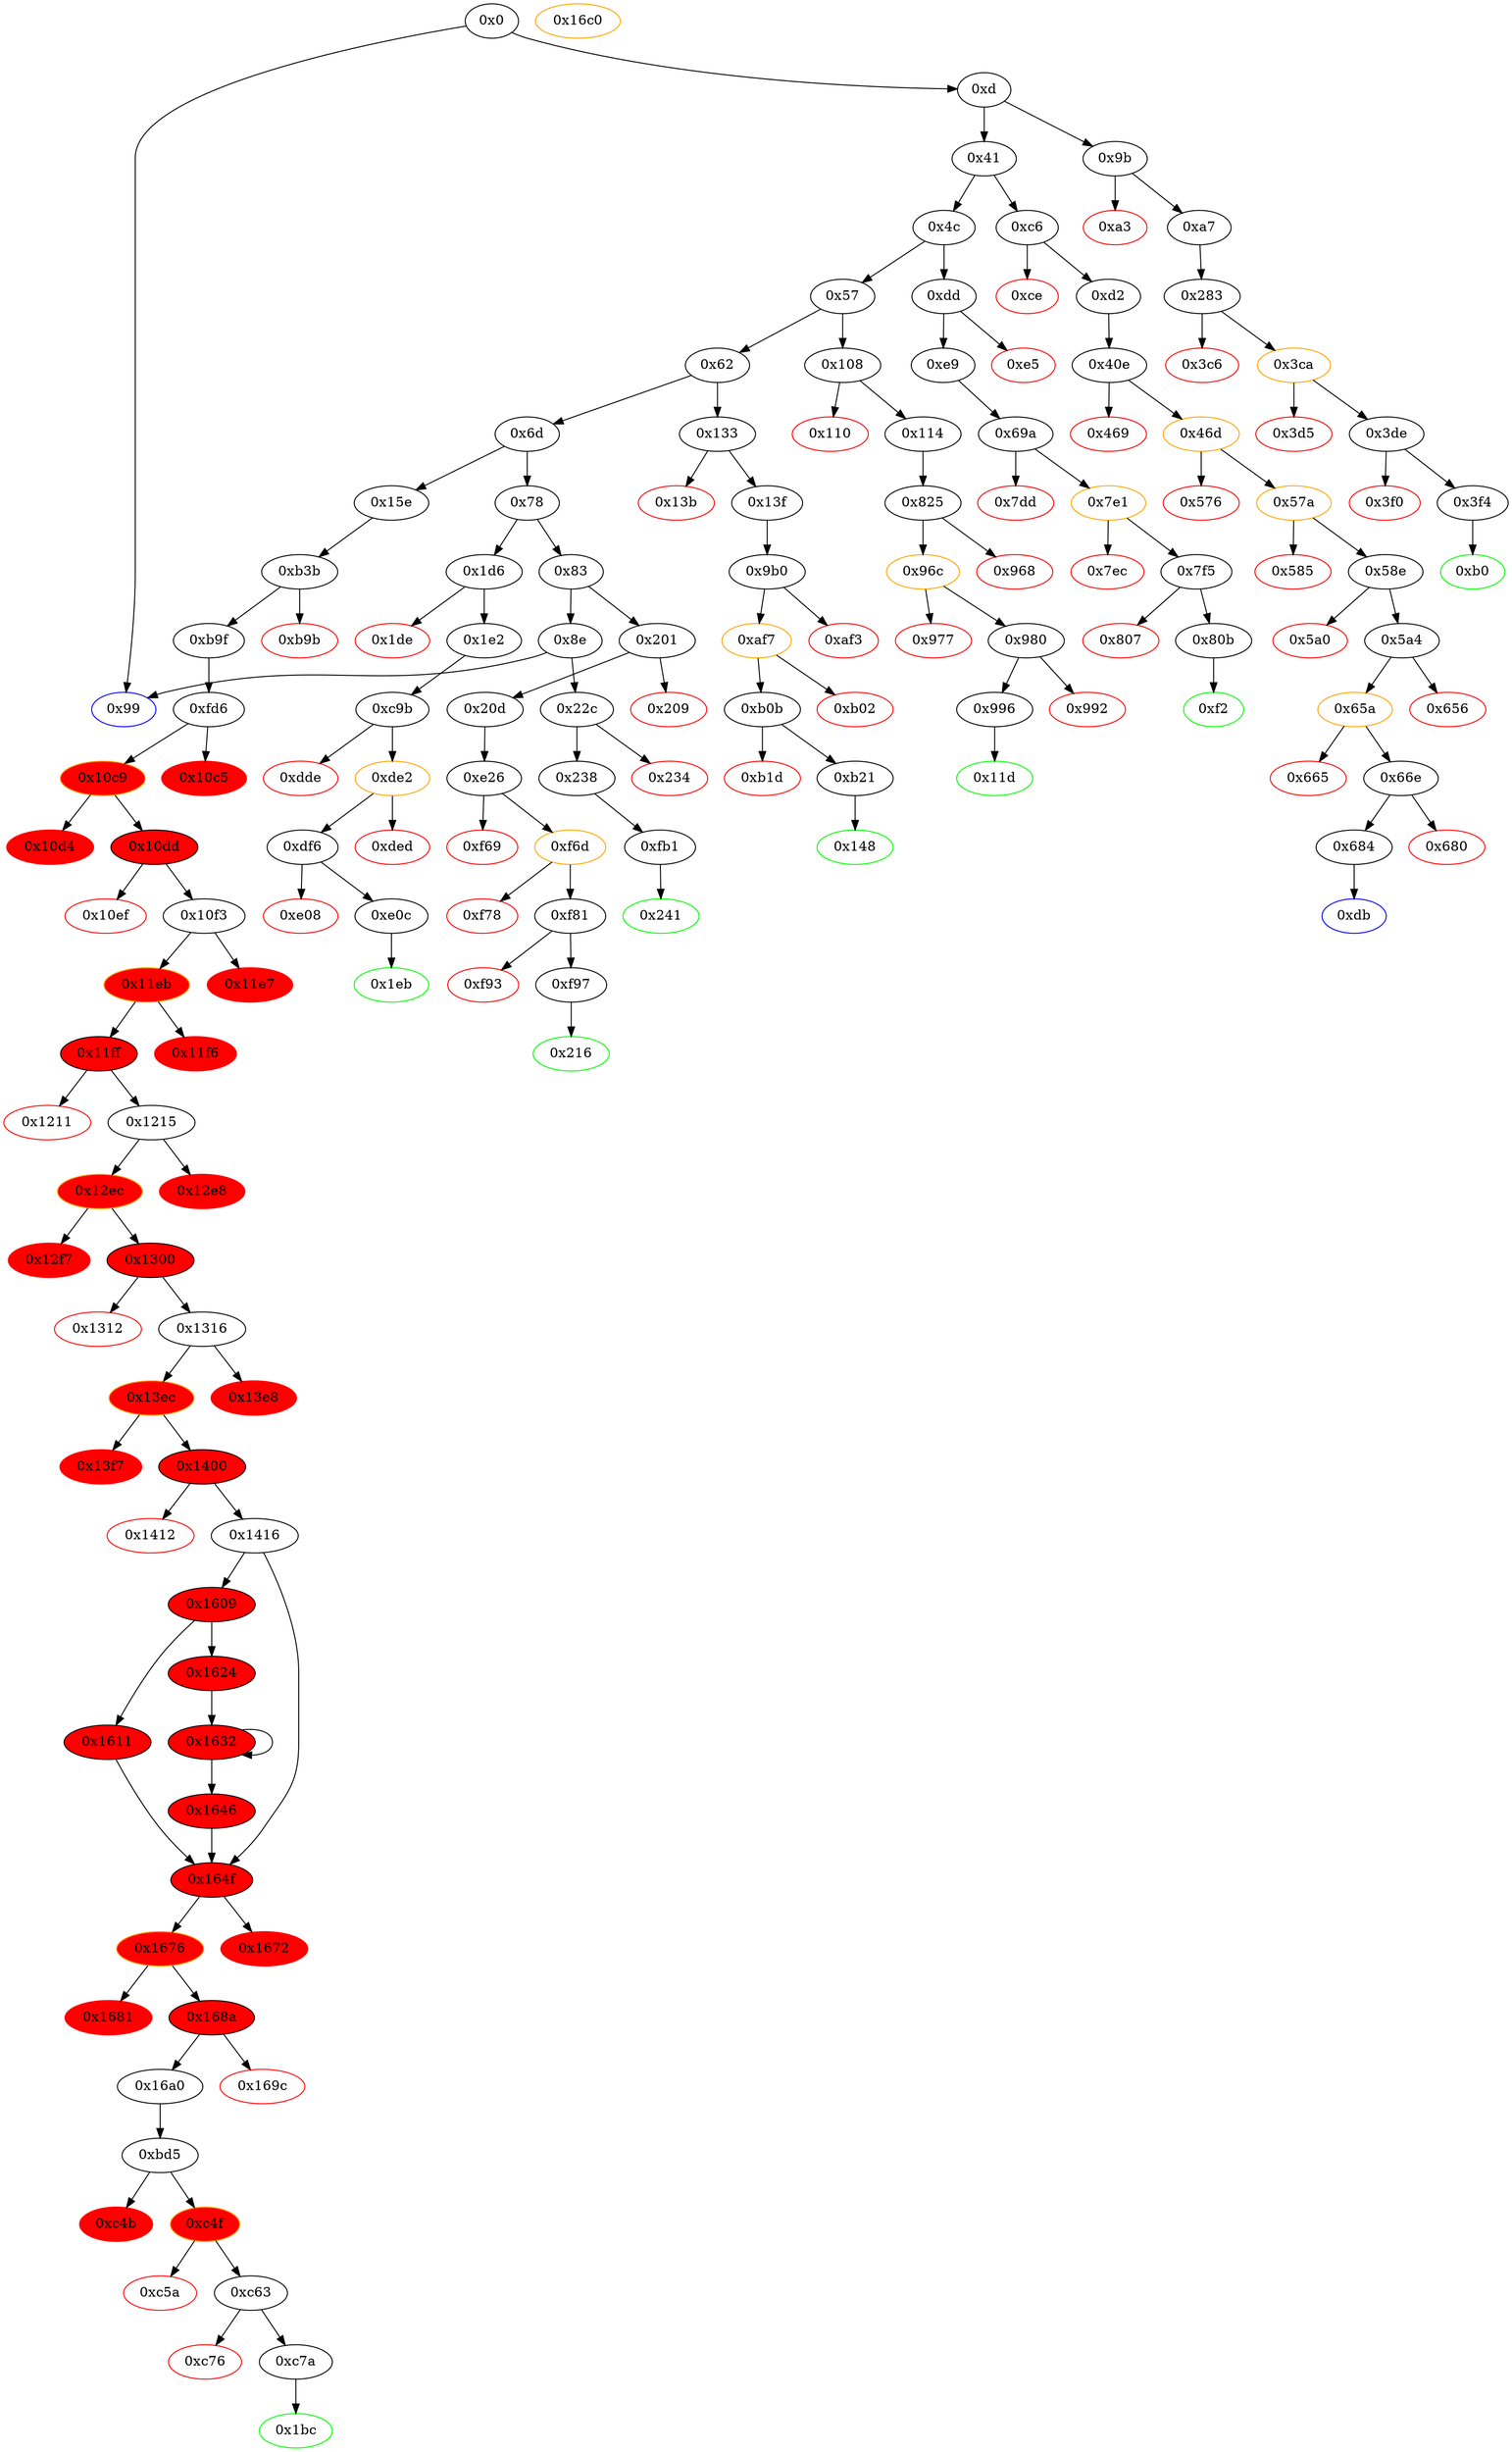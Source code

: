 digraph "" {
"0x62" [fillcolor=white, id="0x62", style=filled, tooltip="Block 0x62\n[0x62:0x6c]\n---\nPredecessors: [0x57]\nSuccessors: [0x6d, 0x133]\n---\n0x62 DUP1\n0x63 PUSH4 0xaebac94b\n0x68 EQ\n0x69 PUSH2 0x133\n0x6c JUMPI\n---\n0x63: V24 = 0xaebac94b\n0x68: V25 = EQ 0xaebac94b V11\n0x69: V26 = 0x133\n0x6c: JUMPI 0x133 V25\n---\nEntry stack: [V11]\nStack pops: 1\nStack additions: [S0]\nExit stack: [V11]\n\nDef sites:\nV11: {0xd.0x35}\n"];
"0x241" [color=green, fillcolor=white, id="0x241", style=filled, tooltip="Block 0x241\n[0x241:0x282]\n---\nPredecessors: [0xfb1]\nSuccessors: []\n---\n0x241 JUMPDEST\n0x242 PUSH1 0x40\n0x244 MLOAD\n0x245 DUP1\n0x246 DUP3\n0x247 PUSH20 0xffffffffffffffffffffffffffffffffffffffff\n0x25c AND\n0x25d PUSH20 0xffffffffffffffffffffffffffffffffffffffff\n0x272 AND\n0x273 DUP2\n0x274 MSTORE\n0x275 PUSH1 0x20\n0x277 ADD\n0x278 SWAP2\n0x279 POP\n0x27a POP\n0x27b PUSH1 0x40\n0x27d MLOAD\n0x27e DUP1\n0x27f SWAP2\n0x280 SUB\n0x281 SWAP1\n0x282 RETURN\n---\n0x241: JUMPDEST \n0x242: V159 = 0x40\n0x244: V160 = M[0x40]\n0x247: V161 = 0xffffffffffffffffffffffffffffffffffffffff\n0x25c: V162 = AND 0xffffffffffffffffffffffffffffffffffffffff V885\n0x25d: V163 = 0xffffffffffffffffffffffffffffffffffffffff\n0x272: V164 = AND 0xffffffffffffffffffffffffffffffffffffffff V162\n0x274: M[V160] = V164\n0x275: V165 = 0x20\n0x277: V166 = ADD 0x20 V160\n0x27b: V167 = 0x40\n0x27d: V168 = M[0x40]\n0x280: V169 = SUB V166 V168\n0x282: RETURN V168 V169\n---\nEntry stack: [V11, 0x241, V885]\nStack pops: 1\nStack additions: []\nExit stack: [V11, 0x241]\n\nDef sites:\nV11: {0xd.0x35}\n0x241: {0x238.0x23a}\nV885: {0xfb1.0xfd3}\n"];
"0x11f6" [color=red, fillcolor=red, id="0x11f6", style=filled, tooltip="Block 0x11f6\n[0x11f6:0x11fe]\n---\nPredecessors: [0x11eb]\nSuccessors: []\n---\n0x11f6 RETURNDATASIZE\n0x11f7 PUSH1 0x0\n0x11f9 DUP1\n0x11fa RETURNDATACOPY\n0x11fb RETURNDATASIZE\n0x11fc PUSH1 0x0\n0x11fe REVERT\n---\n0x11f6: V990 = RETURNDATASIZE\n0x11f7: V991 = 0x0\n0x11fa: RETURNDATACOPY 0x0 0x0 V990\n0x11fb: V992 = RETURNDATASIZE\n0x11fc: V993 = 0x0\n0x11fe: REVERT 0x0 V992\n---\nEntry stack: [V11, 0x1bc, V104, V109, V112, 0x0, V109, V109, V104, 0x0, 0xbd5, V666, V104, V112, V667, 0x0, V945, 0x0, V949, 0x23b872dd, V974, V987]\nStack pops: 0\nStack additions: []\nExit stack: [V11, 0x1bc, V104, V109, V112, 0x0, V109, V109, V104, 0x0, 0xbd5, V666, V104, V112, V667, 0x0, V945, 0x0, V949, 0x23b872dd, V974, V987]\n\nDef sites:\nV11: {0xd.0x35}\n0x1bc: {0x15e.0x15f}\nV104: {0x15e.0x182}\nV109: {0x15e.0x1a2}\nV112: {0x15e.0x1ac}\n0x0: {0xb3b.0xb3c}\nV109: {0x15e.0x1a2}\nV109: {0x15e.0x1a2}\nV104: {0x15e.0x182}\n0x0: {0xb3b.0xb42}\n0xbd5: {0xb9f.0xba9}\nV666: {0xb9f.0xbcd}\nV104: {0x15e.0x182}\nV112: {0x15e.0x1ac}\nV667: {0xb9f.0xbd0}\n0x0: {0xfd6.0xfd7}\nV945: {0x10f3.0x1103}\n0x0: {0xfd6.0xfda}\nV949: {0x10f3.0x112b}\n0x23b872dd: {0x10f3.0x112c}\nV974: {0x10f3.0x11cc}\nV987: {0x11eb.0x11ef}\n"];
"0x3f4" [fillcolor=white, id="0x3f4", style=filled, tooltip="Block 0x3f4\n[0x3f4:0x40d]\n---\nPredecessors: [0x3de]\nSuccessors: [0xb0]\n---\n0x3f4 JUMPDEST\n0x3f5 DUP2\n0x3f6 ADD\n0x3f7 SWAP1\n0x3f8 DUP1\n0x3f9 DUP1\n0x3fa MLOAD\n0x3fb SWAP1\n0x3fc PUSH1 0x20\n0x3fe ADD\n0x3ff SWAP1\n0x400 SWAP3\n0x401 SWAP2\n0x402 SWAP1\n0x403 POP\n0x404 POP\n0x405 POP\n0x406 SWAP1\n0x407 POP\n0x408 DUP1\n0x409 SWAP2\n0x40a POP\n0x40b POP\n0x40c SWAP1\n0x40d JUMP\n---\n0x3f4: JUMPDEST \n0x3f6: V247 = ADD V240 V241\n0x3fa: V248 = M[V240]\n0x3fc: V249 = 0x20\n0x3fe: V250 = ADD 0x20 V240\n0x40d: JUMP 0xb0\n---\nEntry stack: [V11, 0xb0, 0x0, 0x0, V240, V241]\nStack pops: 5\nStack additions: [V248]\nExit stack: [V11, V248]\n\nDef sites:\nV11: {0xd.0x35}\n0xb0: {0xa7.0xa9}\n0x0: {0x283.0x284}\n0x0: {0x283.0x284}\nV240: {0x3de.0x3e5}\nV241: {0x3de.0x3e6}\n"];
"0xb21" [fillcolor=white, id="0xb21", style=filled, tooltip="Block 0xb21\n[0xb21:0xb3a]\n---\nPredecessors: [0xb0b]\nSuccessors: [0x148]\n---\n0xb21 JUMPDEST\n0xb22 DUP2\n0xb23 ADD\n0xb24 SWAP1\n0xb25 DUP1\n0xb26 DUP1\n0xb27 MLOAD\n0xb28 SWAP1\n0xb29 PUSH1 0x20\n0xb2b ADD\n0xb2c SWAP1\n0xb2d SWAP3\n0xb2e SWAP2\n0xb2f SWAP1\n0xb30 POP\n0xb31 POP\n0xb32 POP\n0xb33 SWAP1\n0xb34 POP\n0xb35 DUP1\n0xb36 SWAP2\n0xb37 POP\n0xb38 POP\n0xb39 SWAP1\n0xb3a JUMP\n---\n0xb21: JUMPDEST \n0xb23: V634 = ADD V627 V628\n0xb27: V635 = M[V627]\n0xb29: V636 = 0x20\n0xb2b: V637 = ADD 0x20 V627\n0xb3a: JUMP 0x148\n---\nEntry stack: [V11, 0x148, 0x0, 0x0, V627, V628]\nStack pops: 5\nStack additions: [V635]\nExit stack: [V11, V635]\n\nDef sites:\nV11: {0xd.0x35}\n0x148: {0x13f.0x141}\n0x0: {0x9b0.0x9b1}\n0x0: {0x9b0.0x9b1}\nV627: {0xb0b.0xb12}\nV628: {0xb0b.0xb13}\n"];
"0x11e7" [color=red, fillcolor=red, id="0x11e7", style=filled, tooltip="Block 0x11e7\n[0x11e7:0x11ea]\n---\nPredecessors: [0x10f3]\nSuccessors: []\n---\n0x11e7 PUSH1 0x0\n0x11e9 DUP1\n0x11ea REVERT\n---\n0x11e7: V984 = 0x0\n0x11ea: REVERT 0x0 0x0\n---\nEntry stack: [V11, 0x1bc, V104, V109, V112, 0x0, V109, V109, V104, 0x0, 0xbd5, V666, V104, V112, V667, 0x0, V945, 0x0, V949, 0x23b872dd, V974, 0x20, V977, V978, V977, 0x0, V949, V981]\nStack pops: 0\nStack additions: []\nExit stack: [V11, 0x1bc, V104, V109, V112, 0x0, V109, V109, V104, 0x0, 0xbd5, V666, V104, V112, V667, 0x0, V945, 0x0, V949, 0x23b872dd, V974, 0x20, V977, V978, V977, 0x0, V949, V981]\n\nDef sites:\nV11: {0xd.0x35}\n0x1bc: {0x15e.0x15f}\nV104: {0x15e.0x182}\nV109: {0x15e.0x1a2}\nV112: {0x15e.0x1ac}\n0x0: {0xb3b.0xb3c}\nV109: {0x15e.0x1a2}\nV109: {0x15e.0x1a2}\nV104: {0x15e.0x182}\n0x0: {0xb3b.0xb42}\n0xbd5: {0xb9f.0xba9}\nV666: {0xb9f.0xbcd}\nV104: {0x15e.0x182}\nV112: {0x15e.0x1ac}\nV667: {0xb9f.0xbd0}\n0x0: {0xfd6.0xfd7}\nV945: {0x10f3.0x1103}\n0x0: {0xfd6.0xfda}\nV949: {0x10f3.0x112b}\n0x23b872dd: {0x10f3.0x112c}\nV974: {0x10f3.0x11cc}\n0x20: {0x10f3.0x11d2}\nV977: {0x10f3.0x11d6}\nV978: {0x10f3.0x11d9}\nV977: {0x10f3.0x11d6}\n0x0: {0x10f3.0x11db}\nV949: {0x10f3.0x112b}\nV981: {0x10f3.0x11e0}\n"];
"0xc4b" [color=red, fillcolor=red, id="0xc4b", style=filled, tooltip="Block 0xc4b\n[0xc4b:0xc4e]\n---\nPredecessors: [0xbd5]\nSuccessors: []\n---\n0xc4b PUSH1 0x0\n0xc4d DUP1\n0xc4e REVERT\n---\n0xc4b: V694 = 0x0\n0xc4e: REVERT 0x0 0x0\n---\nEntry stack: [V11, 0x1bc, V104, V109, V112, 0x0, V109, V109, V104, V1266, V670, 0xf39b5b9b, V1266, V685, 0x20, V688, V689, V688, V1266, V670, V691]\nStack pops: 0\nStack additions: []\nExit stack: [V11, 0x1bc, V104, V109, V112, 0x0, V109, V109, V104, V1266, V670, 0xf39b5b9b, V1266, V685, 0x20, V688, V689, V688, V1266, V670, V691]\n\nDef sites:\nV11: {0xd.0x35}\n0x1bc: {0x15e.0x15f}\nV104: {0x15e.0x182}\nV109: {0x15e.0x1a2}\nV112: {0x15e.0x1ac}\n0x0: {0xb3b.0xb3c}\nV109: {0x15e.0x1a2}\nV109: {0x15e.0x1a2}\nV104: {0x15e.0x182}\nV1266: {0x16a0.0x16a6}\nV670: {0xbd5.0xbee}\n0xf39b5b9b: {0xbd5.0xbef}\nV1266: {0x16a0.0x16a6}\nV685: {0xbd5.0xc32}\n0x20: {0xbd5.0xc37}\nV688: {0xbd5.0xc3b}\nV689: {0xbd5.0xc3e}\nV688: {0xbd5.0xc3b}\nV1266: {0x16a0.0x16a6}\nV670: {0xbd5.0xbee}\nV691: {0xbd5.0xc44}\n"];
"0x3de" [fillcolor=white, id="0x3de", style=filled, tooltip="Block 0x3de\n[0x3de:0x3ef]\n---\nPredecessors: [0x3ca]\nSuccessors: [0x3f0, 0x3f4]\n---\n0x3de JUMPDEST\n0x3df POP\n0x3e0 POP\n0x3e1 POP\n0x3e2 POP\n0x3e3 PUSH1 0x40\n0x3e5 MLOAD\n0x3e6 RETURNDATASIZE\n0x3e7 PUSH1 0x20\n0x3e9 DUP2\n0x3ea LT\n0x3eb ISZERO\n0x3ec PUSH2 0x3f4\n0x3ef JUMPI\n---\n0x3de: JUMPDEST \n0x3e3: V239 = 0x40\n0x3e5: V240 = M[0x40]\n0x3e6: V241 = RETURNDATASIZE\n0x3e7: V242 = 0x20\n0x3ea: V243 = LT V241 0x20\n0x3eb: V244 = ISZERO V243\n0x3ec: V245 = 0x3f4\n0x3ef: JUMPI 0x3f4 V244\n---\nEntry stack: [V11, 0xb0, 0x0, 0x0, V180, 0x667e9394, V219, V232]\nStack pops: 4\nStack additions: [V240, V241]\nExit stack: [V11, 0xb0, 0x0, 0x0, V240, V241]\n\nDef sites:\nV11: {0xd.0x35}\n0xb0: {0xa7.0xa9}\n0x0: {0x283.0x284}\n0x0: {0x283.0x284}\nV180: {0x283.0x2bf}\n0x667e9394: {0x283.0x2c0}\nV219: {0x283.0x3aa}\nV232: {0x3ca.0x3ce}\n"];
"0x1eb" [color=green, fillcolor=white, id="0x1eb", style=filled, tooltip="Block 0x1eb\n[0x1eb:0x200]\n---\nPredecessors: [0xe0c]\nSuccessors: []\n---\n0x1eb JUMPDEST\n0x1ec PUSH1 0x40\n0x1ee MLOAD\n0x1ef DUP1\n0x1f0 DUP3\n0x1f1 DUP2\n0x1f2 MSTORE\n0x1f3 PUSH1 0x20\n0x1f5 ADD\n0x1f6 SWAP2\n0x1f7 POP\n0x1f8 POP\n0x1f9 PUSH1 0x40\n0x1fb MLOAD\n0x1fc DUP1\n0x1fd SWAP2\n0x1fe SUB\n0x1ff SWAP1\n0x200 RETURN\n---\n0x1eb: JUMPDEST \n0x1ec: V133 = 0x40\n0x1ee: V134 = M[0x40]\n0x1f2: M[V134] = V795\n0x1f3: V135 = 0x20\n0x1f5: V136 = ADD 0x20 V134\n0x1f9: V137 = 0x40\n0x1fb: V138 = M[0x40]\n0x1fe: V139 = SUB V136 V138\n0x200: RETURN V138 V139\n---\nEntry stack: [V11, V795]\nStack pops: 1\nStack additions: []\nExit stack: [V11]\n\nDef sites:\nV11: {0xd.0x35}\nV795: {0xe0c.0xe12}\n"];
"0x996" [fillcolor=white, id="0x996", style=filled, tooltip="Block 0x996\n[0x996:0x9af]\n---\nPredecessors: [0x980]\nSuccessors: [0x11d]\n---\n0x996 JUMPDEST\n0x997 DUP2\n0x998 ADD\n0x999 SWAP1\n0x99a DUP1\n0x99b DUP1\n0x99c MLOAD\n0x99d SWAP1\n0x99e PUSH1 0x20\n0x9a0 ADD\n0x9a1 SWAP1\n0x9a2 SWAP3\n0x9a3 SWAP2\n0x9a4 SWAP1\n0x9a5 POP\n0x9a6 POP\n0x9a7 POP\n0x9a8 SWAP1\n0x9a9 POP\n0x9aa DUP1\n0x9ab SWAP2\n0x9ac POP\n0x9ad POP\n0x9ae SWAP1\n0x9af JUMP\n---\n0x996: JUMPDEST \n0x998: V553 = ADD V546 V547\n0x99c: V554 = M[V546]\n0x99e: V555 = 0x20\n0x9a0: V556 = ADD 0x20 V546\n0x9af: JUMP 0x11d\n---\nEntry stack: [V11, 0x11d, 0x0, 0x0, V546, V547]\nStack pops: 5\nStack additions: [V554]\nExit stack: [V11, V554]\n\nDef sites:\nV11: {0xd.0x35}\n0x11d: {0x114.0x116}\n0x0: {0x825.0x826}\n0x0: {0x825.0x826}\nV546: {0x980.0x987}\nV547: {0x980.0x988}\n"];
"0xd2" [fillcolor=white, id="0xd2", style=filled, tooltip="Block 0xd2\n[0xd2:0xda]\n---\nPredecessors: [0xc6]\nSuccessors: [0x40e]\n---\n0xd2 JUMPDEST\n0xd3 POP\n0xd4 PUSH2 0xdb\n0xd7 PUSH2 0x40e\n0xda JUMP\n---\n0xd2: JUMPDEST \n0xd4: V56 = 0xdb\n0xd7: V57 = 0x40e\n0xda: JUMP 0x40e\n---\nEntry stack: [V11, V52]\nStack pops: 1\nStack additions: [0xdb]\nExit stack: [V11, 0xdb]\n\nDef sites:\nV11: {0xd.0x35}\nV52: {0xc6.0xc7}\n"];
"0x1611" [fillcolor=red, id="0x1611", style=filled, tooltip="Block 0x1611\n[0x1611:0x1623]\n---\nPredecessors: [0x1609]\nSuccessors: [0x164f]\n---\n0x1611 PUSH2 0x100\n0x1614 DUP1\n0x1615 DUP4\n0x1616 SLOAD\n0x1617 DIV\n0x1618 MUL\n0x1619 DUP4\n0x161a MSTORE\n0x161b SWAP2\n0x161c PUSH1 0x20\n0x161e ADD\n0x161f SWAP2\n0x1620 PUSH2 0x164f\n0x1623 JUMP\n---\n0x1611: V1215 = 0x100\n0x1616: V1216 = S[0x3]\n0x1617: V1217 = DIV V1216 0x100\n0x1618: V1218 = MUL V1217 0x100\n0x161a: M[V1198] = V1218\n0x161c: V1219 = 0x20\n0x161e: V1220 = ADD 0x20 V1198\n0x1620: V1221 = 0x164f\n0x1623: JUMP 0x164f\n---\nEntry stack: [V11, 0x1bc, V104, V109, V112, 0x0, V109, V109, V104, 0x0, 0xbd5, V666, V104, V112, V667, 0x0, V945, 0x0, V1129, 0x29589f61, V1138, V112, 0xeeeeeeeeeeeeeeeeeeeeeeeeeeeeeeeeeeeeeeee, V1140, 0x13726987666190aeec798abe93f11d65ee7f340000000000000000, 0x0, 0x4, 0x3, V1152, V1182, V1198, 0x3, V1209]\nStack pops: 3\nStack additions: [V1220, S1, S0]\nExit stack: [V11, 0x1bc, V104, V109, V112, 0x0, V109, V109, V104, 0x0, 0xbd5, V666, V104, V112, V667, 0x0, V945, 0x0, V1129, 0x29589f61, V1138, V112, 0xeeeeeeeeeeeeeeeeeeeeeeeeeeeeeeeeeeeeeeee, V1140, 0x13726987666190aeec798abe93f11d65ee7f340000000000000000, 0x0, 0x4, 0x3, V1152, V1182, V1220, 0x3, V1209]\n\nDef sites:\nV11: {0xd.0x35}\n0x1bc: {0x15e.0x15f}\nV104: {0x15e.0x182}\nV109: {0x15e.0x1a2}\nV112: {0x15e.0x1ac}\n0x0: {0xb3b.0xb3c}\nV109: {0x15e.0x1a2}\nV109: {0x15e.0x1a2}\nV104: {0x15e.0x182}\n0x0: {0xb3b.0xb42}\n0xbd5: {0xb9f.0xba9}\nV666: {0xb9f.0xbcd}\nV104: {0x15e.0x182}\nV112: {0x15e.0x1ac}\nV667: {0xb9f.0xbd0}\n0x0: {0xfd6.0xfd7}\nV945: {0x10f3.0x1103}\n0x0: {0xfd6.0xfda}\nV1129: {0x1416.0x1460}\n0x29589f61: {0x1416.0x1461}\nV1138: {0x1416.0x1488}\nV112: {0x15e.0x1ac}\n0xeeeeeeeeeeeeeeeeeeeeeeeeeeeeeeeeeeeeeeee: {0x1416.0x148a}\nV1140: {0x1416.0x149f}\n0x13726987666190aeec798abe93f11d65ee7f340000000000000000: {0x1416.0x14a0}\n0x0: {0x1416.0x14bc}\n0x4: {0x1416.0x14be}\n0x3: {0x1416.0x14c0}\nV1152: {0x1416.0x14ef}\nV1182: {0x1416.0x15ca}\nV1198: {0x1416.0x15ed}\n0x3: {0x1416.0x14c0}\nV1209: {0x1416.0x1602}\n"];
"0x6d" [fillcolor=white, id="0x6d", style=filled, tooltip="Block 0x6d\n[0x6d:0x77]\n---\nPredecessors: [0x62]\nSuccessors: [0x78, 0x15e]\n---\n0x6d DUP1\n0x6e PUSH4 0xb74557d9\n0x73 EQ\n0x74 PUSH2 0x15e\n0x77 JUMPI\n---\n0x6e: V27 = 0xb74557d9\n0x73: V28 = EQ 0xb74557d9 V11\n0x74: V29 = 0x15e\n0x77: JUMPI 0x15e V28\n---\nEntry stack: [V11]\nStack pops: 1\nStack additions: [S0]\nExit stack: [V11]\n\nDef sites:\nV11: {0xd.0x35}\n"];
"0x1d6" [fillcolor=white, id="0x1d6", style=filled, tooltip="Block 0x1d6\n[0x1d6:0x1dd]\n---\nPredecessors: [0x78]\nSuccessors: [0x1de, 0x1e2]\n---\n0x1d6 JUMPDEST\n0x1d7 CALLVALUE\n0x1d8 DUP1\n0x1d9 ISZERO\n0x1da PUSH2 0x1e2\n0x1dd JUMPI\n---\n0x1d6: JUMPDEST \n0x1d7: V127 = CALLVALUE\n0x1d9: V128 = ISZERO V127\n0x1da: V129 = 0x1e2\n0x1dd: JUMPI 0x1e2 V128\n---\nEntry stack: [V11]\nStack pops: 0\nStack additions: [V127]\nExit stack: [V11, V127]\n\nDef sites:\nV11: {0xd.0x35}\n"];
"0xbd5" [fillcolor=white, id="0xbd5", style=filled, tooltip="Block 0xbd5\n[0xbd5:0xc4a]\n---\nPredecessors: [0x16a0]\nSuccessors: [0xc4b, 0xc4f]\n---\n0xbd5 JUMPDEST\n0xbd6 SWAP1\n0xbd7 POP\n0xbd8 DUP3\n0xbd9 PUSH20 0xffffffffffffffffffffffffffffffffffffffff\n0xbee AND\n0xbef PUSH4 0xf39b5b9b\n0xbf4 DUP3\n0xbf5 PUSH1 0x1\n0xbf7 TIMESTAMP\n0xbf8 PUSH1 0x40\n0xbfa MLOAD\n0xbfb DUP5\n0xbfc PUSH4 0xffffffff\n0xc01 AND\n0xc02 PUSH29 0x100000000000000000000000000000000000000000000000000000000\n0xc20 MUL\n0xc21 DUP2\n0xc22 MSTORE\n0xc23 PUSH1 0x4\n0xc25 ADD\n0xc26 DUP1\n0xc27 DUP4\n0xc28 DUP2\n0xc29 MSTORE\n0xc2a PUSH1 0x20\n0xc2c ADD\n0xc2d DUP3\n0xc2e DUP2\n0xc2f MSTORE\n0xc30 PUSH1 0x20\n0xc32 ADD\n0xc33 SWAP3\n0xc34 POP\n0xc35 POP\n0xc36 POP\n0xc37 PUSH1 0x20\n0xc39 PUSH1 0x40\n0xc3b MLOAD\n0xc3c DUP1\n0xc3d DUP4\n0xc3e SUB\n0xc3f DUP2\n0xc40 DUP6\n0xc41 DUP9\n0xc42 DUP1\n0xc43 EXTCODESIZE\n0xc44 ISZERO\n0xc45 DUP1\n0xc46 ISZERO\n0xc47 PUSH2 0xc4f\n0xc4a JUMPI\n---\n0xbd5: JUMPDEST \n0xbd9: V669 = 0xffffffffffffffffffffffffffffffffffffffff\n0xbee: V670 = AND 0xffffffffffffffffffffffffffffffffffffffff V109\n0xbef: V671 = 0xf39b5b9b\n0xbf5: V672 = 0x1\n0xbf7: V673 = TIMESTAMP\n0xbf8: V674 = 0x40\n0xbfa: V675 = M[0x40]\n0xbfc: V676 = 0xffffffff\n0xc01: V677 = AND 0xffffffff 0xf39b5b9b\n0xc02: V678 = 0x100000000000000000000000000000000000000000000000000000000\n0xc20: V679 = MUL 0x100000000000000000000000000000000000000000000000000000000 0xf39b5b9b\n0xc22: M[V675] = 0xf39b5b9b00000000000000000000000000000000000000000000000000000000\n0xc23: V680 = 0x4\n0xc25: V681 = ADD 0x4 V675\n0xc29: M[V681] = 0x1\n0xc2a: V682 = 0x20\n0xc2c: V683 = ADD 0x20 V681\n0xc2f: M[V683] = V673\n0xc30: V684 = 0x20\n0xc32: V685 = ADD 0x20 V683\n0xc37: V686 = 0x20\n0xc39: V687 = 0x40\n0xc3b: V688 = M[0x40]\n0xc3e: V689 = SUB V685 V688\n0xc43: V690 = EXTCODESIZE V670\n0xc44: V691 = ISZERO V690\n0xc46: V692 = ISZERO V691\n0xc47: V693 = 0xc4f\n0xc4a: JUMPI 0xc4f V692\n---\nEntry stack: [V11, 0x1bc, V104, V109, V112, 0x0, V109, V109, V104, 0x0, V1266]\nStack pops: 4\nStack additions: [S3, S2, S0, V670, 0xf39b5b9b, S0, V685, 0x20, V688, V689, V688, S0, V670, V691]\nExit stack: [V11, 0x1bc, V104, V109, V112, 0x0, V109, V109, V104, V1266, V670, 0xf39b5b9b, V1266, V685, 0x20, V688, V689, V688, V1266, V670, V691]\n\nDef sites:\nV11: {0xd.0x35}\n0x1bc: {0x15e.0x15f}\nV104: {0x15e.0x182}\nV109: {0x15e.0x1a2}\nV112: {0x15e.0x1ac}\n0x0: {0xb3b.0xb3c}\nV109: {0x15e.0x1a2}\nV109: {0x15e.0x1a2}\nV104: {0x15e.0x182}\n0x0: {0xb3b.0xb42}\nV1266: {0x16a0.0x16a6}\n"];
"0x7f5" [fillcolor=white, id="0x7f5", style=filled, tooltip="Block 0x7f5\n[0x7f5:0x806]\n---\nPredecessors: [0x7e1]\nSuccessors: [0x807, 0x80b]\n---\n0x7f5 JUMPDEST\n0x7f6 POP\n0x7f7 POP\n0x7f8 POP\n0x7f9 POP\n0x7fa PUSH1 0x40\n0x7fc MLOAD\n0x7fd RETURNDATASIZE\n0x7fe PUSH1 0x20\n0x800 DUP2\n0x801 LT\n0x802 ISZERO\n0x803 PUSH2 0x80b\n0x806 JUMPI\n---\n0x7f5: JUMPDEST \n0x7fa: V464 = 0x40\n0x7fc: V465 = M[0x40]\n0x7fd: V466 = RETURNDATASIZE\n0x7fe: V467 = 0x20\n0x801: V468 = LT V466 0x20\n0x802: V469 = ISZERO V468\n0x803: V470 = 0x80b\n0x806: JUMPI 0x80b V469\n---\nEntry stack: [V11, 0xf2, 0x0, 0x0, V405, 0x667e9394, V444, V457]\nStack pops: 4\nStack additions: [V465, V466]\nExit stack: [V11, 0xf2, 0x0, 0x0, V465, V466]\n\nDef sites:\nV11: {0xd.0x35}\n0xf2: {0xe9.0xeb}\n0x0: {0x69a.0x69b}\n0x0: {0x69a.0x69b}\nV405: {0x69a.0x6d6}\n0x667e9394: {0x69a.0x6d7}\nV444: {0x69a.0x7c1}\nV457: {0x7e1.0x7e5}\n"];
"0x5a4" [fillcolor=white, id="0x5a4", style=filled, tooltip="Block 0x5a4\n[0x5a4:0x655]\n---\nPredecessors: [0x58e]\nSuccessors: [0x656, 0x65a]\n---\n0x5a4 JUMPDEST\n0x5a5 DUP2\n0x5a6 ADD\n0x5a7 SWAP1\n0x5a8 DUP1\n0x5a9 DUP1\n0x5aa MLOAD\n0x5ab SWAP1\n0x5ac PUSH1 0x20\n0x5ae ADD\n0x5af SWAP1\n0x5b0 SWAP3\n0x5b1 SWAP2\n0x5b2 SWAP1\n0x5b3 POP\n0x5b4 POP\n0x5b5 POP\n0x5b6 SWAP1\n0x5b7 POP\n0x5b8 DUP2\n0x5b9 PUSH20 0xffffffffffffffffffffffffffffffffffffffff\n0x5ce AND\n0x5cf PUSH4 0xa9059cbb\n0x5d4 CALLER\n0x5d5 DUP4\n0x5d6 PUSH1 0x40\n0x5d8 MLOAD\n0x5d9 DUP4\n0x5da PUSH4 0xffffffff\n0x5df AND\n0x5e0 PUSH29 0x100000000000000000000000000000000000000000000000000000000\n0x5fe MUL\n0x5ff DUP2\n0x600 MSTORE\n0x601 PUSH1 0x4\n0x603 ADD\n0x604 DUP1\n0x605 DUP4\n0x606 PUSH20 0xffffffffffffffffffffffffffffffffffffffff\n0x61b AND\n0x61c PUSH20 0xffffffffffffffffffffffffffffffffffffffff\n0x631 AND\n0x632 DUP2\n0x633 MSTORE\n0x634 PUSH1 0x20\n0x636 ADD\n0x637 DUP3\n0x638 DUP2\n0x639 MSTORE\n0x63a PUSH1 0x20\n0x63c ADD\n0x63d SWAP3\n0x63e POP\n0x63f POP\n0x640 POP\n0x641 PUSH1 0x20\n0x643 PUSH1 0x40\n0x645 MLOAD\n0x646 DUP1\n0x647 DUP4\n0x648 SUB\n0x649 DUP2\n0x64a PUSH1 0x0\n0x64c DUP8\n0x64d DUP1\n0x64e EXTCODESIZE\n0x64f ISZERO\n0x650 DUP1\n0x651 ISZERO\n0x652 PUSH2 0x65a\n0x655 JUMPI\n---\n0x5a4: JUMPDEST \n0x5a6: V340 = ADD V333 V334\n0x5aa: V341 = M[V333]\n0x5ac: V342 = 0x20\n0x5ae: V343 = ADD 0x20 V333\n0x5b9: V344 = 0xffffffffffffffffffffffffffffffffffffffff\n0x5ce: V345 = AND 0xffffffffffffffffffffffffffffffffffffffff V294\n0x5cf: V346 = 0xa9059cbb\n0x5d4: V347 = CALLER\n0x5d6: V348 = 0x40\n0x5d8: V349 = M[0x40]\n0x5da: V350 = 0xffffffff\n0x5df: V351 = AND 0xffffffff 0xa9059cbb\n0x5e0: V352 = 0x100000000000000000000000000000000000000000000000000000000\n0x5fe: V353 = MUL 0x100000000000000000000000000000000000000000000000000000000 0xa9059cbb\n0x600: M[V349] = 0xa9059cbb00000000000000000000000000000000000000000000000000000000\n0x601: V354 = 0x4\n0x603: V355 = ADD 0x4 V349\n0x606: V356 = 0xffffffffffffffffffffffffffffffffffffffff\n0x61b: V357 = AND 0xffffffffffffffffffffffffffffffffffffffff V347\n0x61c: V358 = 0xffffffffffffffffffffffffffffffffffffffff\n0x631: V359 = AND 0xffffffffffffffffffffffffffffffffffffffff V357\n0x633: M[V355] = V359\n0x634: V360 = 0x20\n0x636: V361 = ADD 0x20 V355\n0x639: M[V361] = V341\n0x63a: V362 = 0x20\n0x63c: V363 = ADD 0x20 V361\n0x641: V364 = 0x20\n0x643: V365 = 0x40\n0x645: V366 = M[0x40]\n0x648: V367 = SUB V363 V366\n0x64a: V368 = 0x0\n0x64e: V369 = EXTCODESIZE V345\n0x64f: V370 = ISZERO V369\n0x651: V371 = ISZERO V370\n0x652: V372 = 0x65a\n0x655: JUMPI 0x65a V371\n---\nEntry stack: [V11, 0xdb, V294, 0x0, V333, V334]\nStack pops: 4\nStack additions: [S3, V341, V345, 0xa9059cbb, V363, 0x20, V366, V367, V366, 0x0, V345, V370]\nExit stack: [V11, 0xdb, V294, V341, V345, 0xa9059cbb, V363, 0x20, V366, V367, V366, 0x0, V345, V370]\n\nDef sites:\nV11: {0xd.0x35}\n0xdb: {0xd2.0xd4}\nV294: {0x46d.0x4dd}\n0x0: {0x40e.0x40f}\nV333: {0x58e.0x595}\nV334: {0x58e.0x596}\n"];
"0x283" [fillcolor=white, id="0x283", style=filled, tooltip="Block 0x283\n[0x283:0x3c5]\n---\nPredecessors: [0xa7]\nSuccessors: [0x3c6, 0x3ca]\n---\n0x283 JUMPDEST\n0x284 PUSH1 0x0\n0x286 DUP1\n0x287 PUSH1 0x1\n0x289 PUSH1 0x0\n0x28b SWAP1\n0x28c SLOAD\n0x28d SWAP1\n0x28e PUSH2 0x100\n0x291 EXP\n0x292 SWAP1\n0x293 DIV\n0x294 PUSH20 0xffffffffffffffffffffffffffffffffffffffff\n0x2a9 AND\n0x2aa PUSH20 0xffffffffffffffffffffffffffffffffffffffff\n0x2bf AND\n0x2c0 PUSH4 0x667e9394\n0x2c5 PUSH8 0xde0b6b3a7640000\n0x2ce PUSH1 0x40\n0x2d0 MLOAD\n0x2d1 DUP3\n0x2d2 PUSH4 0xffffffff\n0x2d7 AND\n0x2d8 PUSH29 0x100000000000000000000000000000000000000000000000000000000\n0x2f6 MUL\n0x2f7 DUP2\n0x2f8 MSTORE\n0x2f9 PUSH1 0x4\n0x2fb ADD\n0x2fc DUP1\n0x2fd DUP1\n0x2fe PUSH1 0x20\n0x300 ADD\n0x301 DUP1\n0x302 PUSH1 0x20\n0x304 ADD\n0x305 DUP1\n0x306 PUSH1 0x20\n0x308 ADD\n0x309 DUP6\n0x30a DUP2\n0x30b MSTORE\n0x30c PUSH1 0x20\n0x30e ADD\n0x30f DUP5\n0x310 DUP2\n0x311 SUB\n0x312 DUP5\n0x313 MSTORE\n0x314 PUSH1 0x3\n0x316 DUP2\n0x317 MSTORE\n0x318 PUSH1 0x20\n0x31a ADD\n0x31b DUP1\n0x31c PUSH32 0x4554480000000000000000000000000000000000000000000000000000000000\n0x33d DUP2\n0x33e MSTORE\n0x33f POP\n0x340 PUSH1 0x20\n0x342 ADD\n0x343 DUP5\n0x344 DUP2\n0x345 SUB\n0x346 DUP4\n0x347 MSTORE\n0x348 PUSH1 0x4\n0x34a DUP2\n0x34b MSTORE\n0x34c PUSH1 0x20\n0x34e ADD\n0x34f DUP1\n0x350 PUSH32 0x4c494e4b00000000000000000000000000000000000000000000000000000000\n0x371 DUP2\n0x372 MSTORE\n0x373 POP\n0x374 PUSH1 0x20\n0x376 ADD\n0x377 DUP5\n0x378 DUP2\n0x379 SUB\n0x37a DUP3\n0x37b MSTORE\n0x37c PUSH1 0xf\n0x37e DUP2\n0x37f MSTORE\n0x380 PUSH1 0x20\n0x382 ADD\n0x383 DUP1\n0x384 PUSH32 0x4b59424552425953594d424f4c56310000000000000000000000000000000000\n0x3a5 DUP2\n0x3a6 MSTORE\n0x3a7 POP\n0x3a8 PUSH1 0x20\n0x3aa ADD\n0x3ab SWAP5\n0x3ac POP\n0x3ad POP\n0x3ae POP\n0x3af POP\n0x3b0 POP\n0x3b1 PUSH1 0x20\n0x3b3 PUSH1 0x40\n0x3b5 MLOAD\n0x3b6 DUP1\n0x3b7 DUP4\n0x3b8 SUB\n0x3b9 DUP2\n0x3ba PUSH1 0x0\n0x3bc DUP8\n0x3bd DUP1\n0x3be EXTCODESIZE\n0x3bf ISZERO\n0x3c0 DUP1\n0x3c1 ISZERO\n0x3c2 PUSH2 0x3ca\n0x3c5 JUMPI\n---\n0x283: JUMPDEST \n0x284: V170 = 0x0\n0x287: V171 = 0x1\n0x289: V172 = 0x0\n0x28c: V173 = S[0x1]\n0x28e: V174 = 0x100\n0x291: V175 = EXP 0x100 0x0\n0x293: V176 = DIV V173 0x1\n0x294: V177 = 0xffffffffffffffffffffffffffffffffffffffff\n0x2a9: V178 = AND 0xffffffffffffffffffffffffffffffffffffffff V176\n0x2aa: V179 = 0xffffffffffffffffffffffffffffffffffffffff\n0x2bf: V180 = AND 0xffffffffffffffffffffffffffffffffffffffff V178\n0x2c0: V181 = 0x667e9394\n0x2c5: V182 = 0xde0b6b3a7640000\n0x2ce: V183 = 0x40\n0x2d0: V184 = M[0x40]\n0x2d2: V185 = 0xffffffff\n0x2d7: V186 = AND 0xffffffff 0x667e9394\n0x2d8: V187 = 0x100000000000000000000000000000000000000000000000000000000\n0x2f6: V188 = MUL 0x100000000000000000000000000000000000000000000000000000000 0x667e9394\n0x2f8: M[V184] = 0x667e939400000000000000000000000000000000000000000000000000000000\n0x2f9: V189 = 0x4\n0x2fb: V190 = ADD 0x4 V184\n0x2fe: V191 = 0x20\n0x300: V192 = ADD 0x20 V190\n0x302: V193 = 0x20\n0x304: V194 = ADD 0x20 V192\n0x306: V195 = 0x20\n0x308: V196 = ADD 0x20 V194\n0x30b: M[V196] = 0xde0b6b3a7640000\n0x30c: V197 = 0x20\n0x30e: V198 = ADD 0x20 V196\n0x311: V199 = SUB V198 V190\n0x313: M[V190] = V199\n0x314: V200 = 0x3\n0x317: M[V198] = 0x3\n0x318: V201 = 0x20\n0x31a: V202 = ADD 0x20 V198\n0x31c: V203 = 0x4554480000000000000000000000000000000000000000000000000000000000\n0x33e: M[V202] = 0x4554480000000000000000000000000000000000000000000000000000000000\n0x340: V204 = 0x20\n0x342: V205 = ADD 0x20 V202\n0x345: V206 = SUB V205 V190\n0x347: M[V192] = V206\n0x348: V207 = 0x4\n0x34b: M[V205] = 0x4\n0x34c: V208 = 0x20\n0x34e: V209 = ADD 0x20 V205\n0x350: V210 = 0x4c494e4b00000000000000000000000000000000000000000000000000000000\n0x372: M[V209] = 0x4c494e4b00000000000000000000000000000000000000000000000000000000\n0x374: V211 = 0x20\n0x376: V212 = ADD 0x20 V209\n0x379: V213 = SUB V212 V190\n0x37b: M[V194] = V213\n0x37c: V214 = 0xf\n0x37f: M[V212] = 0xf\n0x380: V215 = 0x20\n0x382: V216 = ADD 0x20 V212\n0x384: V217 = 0x4b59424552425953594d424f4c56310000000000000000000000000000000000\n0x3a6: M[V216] = 0x4b59424552425953594d424f4c56310000000000000000000000000000000000\n0x3a8: V218 = 0x20\n0x3aa: V219 = ADD 0x20 V216\n0x3b1: V220 = 0x20\n0x3b3: V221 = 0x40\n0x3b5: V222 = M[0x40]\n0x3b8: V223 = SUB V219 V222\n0x3ba: V224 = 0x0\n0x3be: V225 = EXTCODESIZE V180\n0x3bf: V226 = ISZERO V225\n0x3c1: V227 = ISZERO V226\n0x3c2: V228 = 0x3ca\n0x3c5: JUMPI 0x3ca V227\n---\nEntry stack: [V11, 0xb0]\nStack pops: 0\nStack additions: [0x0, 0x0, V180, 0x667e9394, V219, 0x20, V222, V223, V222, 0x0, V180, V226]\nExit stack: [V11, 0xb0, 0x0, 0x0, V180, 0x667e9394, V219, 0x20, V222, V223, V222, 0x0, V180, V226]\n\nDef sites:\nV11: {0xd.0x35}\n0xb0: {0xa7.0xa9}\n"];
"0x1676" [color=orange, fillcolor=red, id="0x1676", style=filled, tooltip="Block 0x1676\n[0x1676:0x1680]\n---\nPredecessors: [0x164f]\nSuccessors: [0x1681, 0x168a]\n---\n0x1676 JUMPDEST\n0x1677 POP\n0x1678 GAS\n0x1679 CALL\n0x167a ISZERO\n0x167b DUP1\n0x167c ISZERO\n0x167d PUSH2 0x168a\n0x1680 JUMPI\n---\n0x1676: JUMPDEST \n0x1678: V1248 = GAS\n0x1679: V1249 = CALL V1248 V1129 0x0 V1240 V1241 V1240 0x20\n0x167a: V1250 = ISZERO V1249\n0x167c: V1251 = ISZERO V1250\n0x167d: V1252 = 0x168a\n0x1680: JUMPI 0x168a V1251\n---\nEntry stack: [V11, 0x1bc, V104, V109, V112, 0x0, V109, V109, V104, 0x0, 0xbd5, V666, V104, V112, V667, 0x0, V945, 0x0, V1129, 0x29589f61, S7, 0x20, V1240, V1241, V1240, 0x0, V1129, V1244]\nStack pops: 7\nStack additions: [V1250]\nExit stack: [V11, 0x1bc, V104, V109, V112, 0x0, V109, V109, V104, 0x0, 0xbd5, V666, V104, V112, V667, 0x0, V945, 0x0, V1129, 0x29589f61, S7, V1250]\n\nDef sites:\nV11: {0xd.0x35}\n0x1bc: {0x15e.0x15f}\nV104: {0x15e.0x182}\nV109: {0x15e.0x1a2}\nV112: {0x15e.0x1ac}\n0x0: {0xb3b.0xb3c}\nV109: {0x15e.0x1a2}\nV109: {0x15e.0x1a2}\nV104: {0x15e.0x182}\n0x0: {0xb3b.0xb42}\n0xbd5: {0xb9f.0xba9}\nV666: {0xb9f.0xbcd}\nV104: {0x15e.0x182}\nV112: {0x15e.0x1ac}\nV667: {0xb9f.0xbd0}\n0x0: {0xfd6.0xfd7}\nV945: {0x10f3.0x1103}\n0x0: {0xfd6.0xfda}\nV1129: {0x1416.0x1460}\n0x29589f61: {0x1416.0x1461}\nS7: {0x1611.0x161e, 0x1646.0x164d, 0x1416.0x15ed}\n0x20: {0x164f.0x165d}\nV1240: {0x164f.0x1661}\nV1241: {0x164f.0x1664}\nV1240: {0x164f.0x1661}\n0x0: {0x164f.0x1666}\nV1129: {0x1416.0x1460}\nV1244: {0x164f.0x166b}\n"];
"0xf78" [color=red, fillcolor=white, id="0xf78", style=filled, tooltip="Block 0xf78\n[0xf78:0xf80]\n---\nPredecessors: [0xf6d]\nSuccessors: []\n---\n0xf78 RETURNDATASIZE\n0xf79 PUSH1 0x0\n0xf7b DUP1\n0xf7c RETURNDATACOPY\n0xf7d RETURNDATASIZE\n0xf7e PUSH1 0x0\n0xf80 REVERT\n---\n0xf78: V863 = RETURNDATASIZE\n0xf79: V864 = 0x0\n0xf7c: RETURNDATACOPY 0x0 0x0 V863\n0xf7d: V865 = RETURNDATASIZE\n0xf7e: V866 = 0x0\n0xf80: REVERT 0x0 V865\n---\nEntry stack: [V11, 0x216, 0x0, 0x0, V808, 0x667e9394, V847, V860]\nStack pops: 0\nStack additions: []\nExit stack: [V11, 0x216, 0x0, 0x0, V808, 0x667e9394, V847, V860]\n\nDef sites:\nV11: {0xd.0x35}\n0x216: {0x20d.0x20f}\n0x0: {0xe26.0xe27}\n0x0: {0xe26.0xe27}\nV808: {0xe26.0xe62}\n0x667e9394: {0xe26.0xe63}\nV847: {0xe26.0xf4d}\nV860: {0xf6d.0xf71}\n"];
"0x1412" [color=red, fillcolor=white, id="0x1412", style=filled, tooltip="Block 0x1412\n[0x1412:0x1415]\n---\nPredecessors: [0x1400]\nSuccessors: []\n---\n0x1412 PUSH1 0x0\n0x1414 DUP1\n0x1415 REVERT\n---\n0x1412: V1116 = 0x0\n0x1415: REVERT 0x0 0x0\n---\nEntry stack: [V11, 0x1bc, V104, V109, V112, 0x0, V109, V109, V104, 0x0, 0xbd5, V666, V104, V112, V667, 0x0, V945, 0x0, V1110, V1111]\nStack pops: 0\nStack additions: []\nExit stack: [V11, 0x1bc, V104, V109, V112, 0x0, V109, V109, V104, 0x0, 0xbd5, V666, V104, V112, V667, 0x0, V945, 0x0, V1110, V1111]\n\nDef sites:\nV11: {0xd.0x35}\n0x1bc: {0x15e.0x15f}\nV104: {0x15e.0x182}\nV109: {0x15e.0x1a2}\nV112: {0x15e.0x1ac}\n0x0: {0xb3b.0xb3c}\nV109: {0x15e.0x1a2}\nV109: {0x15e.0x1a2}\nV104: {0x15e.0x182}\n0x0: {0xb3b.0xb42}\n0xbd5: {0xb9f.0xba9}\nV666: {0xb9f.0xbcd}\nV104: {0x15e.0x182}\nV112: {0x15e.0x1ac}\nV667: {0xb9f.0xbd0}\n0x0: {0xfd6.0xfd7}\nV945: {0x10f3.0x1103}\n0x0: {0xfd6.0xfda}\nV1110: {0x1400.0x1407}\nV1111: {0x1400.0x1408}\n"];
"0x99" [color=blue, fillcolor=white, id="0x99", style=filled, tooltip="Block 0x99\n[0x99:0x9a]\n---\nPredecessors: [0x0, 0x8e]\nSuccessors: []\n---\n0x99 JUMPDEST\n0x9a STOP\n---\n0x99: JUMPDEST \n0x9a: STOP \n---\nEntry stack: [V11]\nStack pops: 0\nStack additions: []\nExit stack: [V11]\n\nDef sites:\nV11: {0xd.0x35}\n"];
"0x1416" [fillcolor=white, id="0x1416", style=filled, tooltip="Block 0x1416\n[0x1416:0x1608]\n---\nPredecessors: [0x1400]\nSuccessors: [0x1609, 0x164f]\n---\n0x1416 JUMPDEST\n0x1417 DUP2\n0x1418 ADD\n0x1419 SWAP1\n0x141a DUP1\n0x141b DUP1\n0x141c MLOAD\n0x141d SWAP1\n0x141e PUSH1 0x20\n0x1420 ADD\n0x1421 SWAP1\n0x1422 SWAP3\n0x1423 SWAP2\n0x1424 SWAP1\n0x1425 POP\n0x1426 POP\n0x1427 POP\n0x1428 POP\n0x1429 PUSH1 0x0\n0x142b DUP1\n0x142c SWAP1\n0x142d SLOAD\n0x142e SWAP1\n0x142f PUSH2 0x100\n0x1432 EXP\n0x1433 SWAP1\n0x1434 DIV\n0x1435 PUSH20 0xffffffffffffffffffffffffffffffffffffffff\n0x144a AND\n0x144b PUSH20 0xffffffffffffffffffffffffffffffffffffffff\n0x1460 AND\n0x1461 PUSH4 0x29589f61\n0x1466 PUSH1 0x2\n0x1468 PUSH1 0x0\n0x146a SWAP1\n0x146b SLOAD\n0x146c SWAP1\n0x146d PUSH2 0x100\n0x1470 EXP\n0x1471 SWAP1\n0x1472 DIV\n0x1473 PUSH20 0xffffffffffffffffffffffffffffffffffffffff\n0x1488 AND\n0x1489 DUP8\n0x148a PUSH20 0xeeeeeeeeeeeeeeeeeeeeeeeeeeeeeeeeeeeeeeee\n0x149f ADDRESS\n0x14a0 PUSH27 0x13726987666190aeec798abe93f11d65ee7f340000000000000000\n0x14bc PUSH1 0x0\n0x14be PUSH1 0x4\n0x14c0 PUSH1 0x3\n0x14c2 PUSH1 0x40\n0x14c4 MLOAD\n0x14c5 DUP10\n0x14c6 PUSH4 0xffffffff\n0x14cb AND\n0x14cc PUSH29 0x100000000000000000000000000000000000000000000000000000000\n0x14ea MUL\n0x14eb DUP2\n0x14ec MSTORE\n0x14ed PUSH1 0x4\n0x14ef ADD\n0x14f0 DUP1\n0x14f1 DUP10\n0x14f2 PUSH20 0xffffffffffffffffffffffffffffffffffffffff\n0x1507 AND\n0x1508 PUSH20 0xffffffffffffffffffffffffffffffffffffffff\n0x151d AND\n0x151e DUP2\n0x151f MSTORE\n0x1520 PUSH1 0x20\n0x1522 ADD\n0x1523 DUP9\n0x1524 DUP2\n0x1525 MSTORE\n0x1526 PUSH1 0x20\n0x1528 ADD\n0x1529 DUP8\n0x152a PUSH20 0xffffffffffffffffffffffffffffffffffffffff\n0x153f AND\n0x1540 PUSH20 0xffffffffffffffffffffffffffffffffffffffff\n0x1555 AND\n0x1556 DUP2\n0x1557 MSTORE\n0x1558 PUSH1 0x20\n0x155a ADD\n0x155b DUP7\n0x155c PUSH20 0xffffffffffffffffffffffffffffffffffffffff\n0x1571 AND\n0x1572 PUSH20 0xffffffffffffffffffffffffffffffffffffffff\n0x1587 AND\n0x1588 DUP2\n0x1589 MSTORE\n0x158a PUSH1 0x20\n0x158c ADD\n0x158d DUP6\n0x158e DUP2\n0x158f MSTORE\n0x1590 PUSH1 0x20\n0x1592 ADD\n0x1593 DUP5\n0x1594 DUP2\n0x1595 MSTORE\n0x1596 PUSH1 0x20\n0x1598 ADD\n0x1599 DUP4\n0x159a PUSH20 0xffffffffffffffffffffffffffffffffffffffff\n0x15af AND\n0x15b0 PUSH20 0xffffffffffffffffffffffffffffffffffffffff\n0x15c5 AND\n0x15c6 DUP2\n0x15c7 MSTORE\n0x15c8 PUSH1 0x20\n0x15ca ADD\n0x15cb DUP1\n0x15cc PUSH1 0x20\n0x15ce ADD\n0x15cf DUP3\n0x15d0 DUP2\n0x15d1 SUB\n0x15d2 DUP3\n0x15d3 MSTORE\n0x15d4 DUP4\n0x15d5 DUP2\n0x15d6 DUP2\n0x15d7 SLOAD\n0x15d8 PUSH1 0x1\n0x15da DUP2\n0x15db PUSH1 0x1\n0x15dd AND\n0x15de ISZERO\n0x15df PUSH2 0x100\n0x15e2 MUL\n0x15e3 SUB\n0x15e4 AND\n0x15e5 PUSH1 0x2\n0x15e7 SWAP1\n0x15e8 DIV\n0x15e9 DUP2\n0x15ea MSTORE\n0x15eb PUSH1 0x20\n0x15ed ADD\n0x15ee SWAP2\n0x15ef POP\n0x15f0 DUP1\n0x15f1 SLOAD\n0x15f2 PUSH1 0x1\n0x15f4 DUP2\n0x15f5 PUSH1 0x1\n0x15f7 AND\n0x15f8 ISZERO\n0x15f9 PUSH2 0x100\n0x15fc MUL\n0x15fd SUB\n0x15fe AND\n0x15ff PUSH1 0x2\n0x1601 SWAP1\n0x1602 DIV\n0x1603 DUP1\n0x1604 ISZERO\n0x1605 PUSH2 0x164f\n0x1608 JUMPI\n---\n0x1416: JUMPDEST \n0x1418: V1117 = ADD V1110 V1111\n0x141c: V1118 = M[V1110]\n0x141e: V1119 = 0x20\n0x1420: V1120 = ADD 0x20 V1110\n0x1429: V1121 = 0x0\n0x142d: V1122 = S[0x0]\n0x142f: V1123 = 0x100\n0x1432: V1124 = EXP 0x100 0x0\n0x1434: V1125 = DIV V1122 0x1\n0x1435: V1126 = 0xffffffffffffffffffffffffffffffffffffffff\n0x144a: V1127 = AND 0xffffffffffffffffffffffffffffffffffffffff V1125\n0x144b: V1128 = 0xffffffffffffffffffffffffffffffffffffffff\n0x1460: V1129 = AND 0xffffffffffffffffffffffffffffffffffffffff V1127\n0x1461: V1130 = 0x29589f61\n0x1466: V1131 = 0x2\n0x1468: V1132 = 0x0\n0x146b: V1133 = S[0x2]\n0x146d: V1134 = 0x100\n0x1470: V1135 = EXP 0x100 0x0\n0x1472: V1136 = DIV V1133 0x1\n0x1473: V1137 = 0xffffffffffffffffffffffffffffffffffffffff\n0x1488: V1138 = AND 0xffffffffffffffffffffffffffffffffffffffff V1136\n0x148a: V1139 = 0xeeeeeeeeeeeeeeeeeeeeeeeeeeeeeeeeeeeeeeee\n0x149f: V1140 = ADDRESS\n0x14a0: V1141 = 0x13726987666190aeec798abe93f11d65ee7f340000000000000000\n0x14bc: V1142 = 0x0\n0x14be: V1143 = 0x4\n0x14c0: V1144 = 0x3\n0x14c2: V1145 = 0x40\n0x14c4: V1146 = M[0x40]\n0x14c6: V1147 = 0xffffffff\n0x14cb: V1148 = AND 0xffffffff 0x29589f61\n0x14cc: V1149 = 0x100000000000000000000000000000000000000000000000000000000\n0x14ea: V1150 = MUL 0x100000000000000000000000000000000000000000000000000000000 0x29589f61\n0x14ec: M[V1146] = 0x29589f6100000000000000000000000000000000000000000000000000000000\n0x14ed: V1151 = 0x4\n0x14ef: V1152 = ADD 0x4 V1146\n0x14f2: V1153 = 0xffffffffffffffffffffffffffffffffffffffff\n0x1507: V1154 = AND 0xffffffffffffffffffffffffffffffffffffffff V1138\n0x1508: V1155 = 0xffffffffffffffffffffffffffffffffffffffff\n0x151d: V1156 = AND 0xffffffffffffffffffffffffffffffffffffffff V1154\n0x151f: M[V1152] = V1156\n0x1520: V1157 = 0x20\n0x1522: V1158 = ADD 0x20 V1152\n0x1525: M[V1158] = V112\n0x1526: V1159 = 0x20\n0x1528: V1160 = ADD 0x20 V1158\n0x152a: V1161 = 0xffffffffffffffffffffffffffffffffffffffff\n0x153f: V1162 = AND 0xffffffffffffffffffffffffffffffffffffffff 0xeeeeeeeeeeeeeeeeeeeeeeeeeeeeeeeeeeeeeeee\n0x1540: V1163 = 0xffffffffffffffffffffffffffffffffffffffff\n0x1555: V1164 = AND 0xffffffffffffffffffffffffffffffffffffffff 0xeeeeeeeeeeeeeeeeeeeeeeeeeeeeeeeeeeeeeeee\n0x1557: M[V1160] = 0xeeeeeeeeeeeeeeeeeeeeeeeeeeeeeeeeeeeeeeee\n0x1558: V1165 = 0x20\n0x155a: V1166 = ADD 0x20 V1160\n0x155c: V1167 = 0xffffffffffffffffffffffffffffffffffffffff\n0x1571: V1168 = AND 0xffffffffffffffffffffffffffffffffffffffff V1140\n0x1572: V1169 = 0xffffffffffffffffffffffffffffffffffffffff\n0x1587: V1170 = AND 0xffffffffffffffffffffffffffffffffffffffff V1168\n0x1589: M[V1166] = V1170\n0x158a: V1171 = 0x20\n0x158c: V1172 = ADD 0x20 V1166\n0x158f: M[V1172] = 0x13726987666190aeec798abe93f11d65ee7f340000000000000000\n0x1590: V1173 = 0x20\n0x1592: V1174 = ADD 0x20 V1172\n0x1595: M[V1174] = 0x0\n0x1596: V1175 = 0x20\n0x1598: V1176 = ADD 0x20 V1174\n0x159a: V1177 = 0xffffffffffffffffffffffffffffffffffffffff\n0x15af: V1178 = AND 0xffffffffffffffffffffffffffffffffffffffff 0x4\n0x15b0: V1179 = 0xffffffffffffffffffffffffffffffffffffffff\n0x15c5: V1180 = AND 0xffffffffffffffffffffffffffffffffffffffff 0x4\n0x15c7: M[V1176] = 0x4\n0x15c8: V1181 = 0x20\n0x15ca: V1182 = ADD 0x20 V1176\n0x15cc: V1183 = 0x20\n0x15ce: V1184 = ADD 0x20 V1182\n0x15d1: V1185 = SUB V1184 V1152\n0x15d3: M[V1182] = V1185\n0x15d7: V1186 = S[0x3]\n0x15d8: V1187 = 0x1\n0x15db: V1188 = 0x1\n0x15dd: V1189 = AND 0x1 V1186\n0x15de: V1190 = ISZERO V1189\n0x15df: V1191 = 0x100\n0x15e2: V1192 = MUL 0x100 V1190\n0x15e3: V1193 = SUB V1192 0x1\n0x15e4: V1194 = AND V1193 V1186\n0x15e5: V1195 = 0x2\n0x15e8: V1196 = DIV V1194 0x2\n0x15ea: M[V1184] = V1196\n0x15eb: V1197 = 0x20\n0x15ed: V1198 = ADD 0x20 V1184\n0x15f1: V1199 = S[0x3]\n0x15f2: V1200 = 0x1\n0x15f5: V1201 = 0x1\n0x15f7: V1202 = AND 0x1 V1199\n0x15f8: V1203 = ISZERO V1202\n0x15f9: V1204 = 0x100\n0x15fc: V1205 = MUL 0x100 V1203\n0x15fd: V1206 = SUB V1205 0x1\n0x15fe: V1207 = AND V1206 V1199\n0x15ff: V1208 = 0x2\n0x1602: V1209 = DIV V1207 0x2\n0x1604: V1210 = ISZERO V1209\n0x1605: V1211 = 0x164f\n0x1608: JUMPI 0x164f V1210\n---\nEntry stack: [V11, 0x1bc, V104, V109, V112, 0x0, V109, V109, V104, 0x0, 0xbd5, V666, V104, V112, V667, 0x0, V945, 0x0, V1110, V1111]\nStack pops: 7\nStack additions: [S6, S5, S4, S3, S2, V1129, 0x29589f61, V1138, S6, 0xeeeeeeeeeeeeeeeeeeeeeeeeeeeeeeeeeeeeeeee, V1140, 0x13726987666190aeec798abe93f11d65ee7f340000000000000000, 0x0, 0x4, 0x3, V1152, V1182, V1198, 0x3, V1209]\nExit stack: [V11, 0x1bc, V104, V109, V112, 0x0, V109, V109, V104, 0x0, 0xbd5, V666, V104, V112, V667, 0x0, V945, 0x0, V1129, 0x29589f61, V1138, V112, 0xeeeeeeeeeeeeeeeeeeeeeeeeeeeeeeeeeeeeeeee, V1140, 0x13726987666190aeec798abe93f11d65ee7f340000000000000000, 0x0, 0x4, 0x3, V1152, V1182, V1198, 0x3, V1209]\n\nDef sites:\nV11: {0xd.0x35}\n0x1bc: {0x15e.0x15f}\nV104: {0x15e.0x182}\nV109: {0x15e.0x1a2}\nV112: {0x15e.0x1ac}\n0x0: {0xb3b.0xb3c}\nV109: {0x15e.0x1a2}\nV109: {0x15e.0x1a2}\nV104: {0x15e.0x182}\n0x0: {0xb3b.0xb42}\n0xbd5: {0xb9f.0xba9}\nV666: {0xb9f.0xbcd}\nV104: {0x15e.0x182}\nV112: {0x15e.0x1ac}\nV667: {0xb9f.0xbd0}\n0x0: {0xfd6.0xfd7}\nV945: {0x10f3.0x1103}\n0x0: {0xfd6.0xfda}\nV1110: {0x1400.0x1407}\nV1111: {0x1400.0x1408}\n"];
"0xc5a" [color=red, fillcolor=white, id="0xc5a", style=filled, tooltip="Block 0xc5a\n[0xc5a:0xc62]\n---\nPredecessors: [0xc4f]\nSuccessors: []\n---\n0xc5a RETURNDATASIZE\n0xc5b PUSH1 0x0\n0xc5d DUP1\n0xc5e RETURNDATACOPY\n0xc5f RETURNDATASIZE\n0xc60 PUSH1 0x0\n0xc62 REVERT\n---\n0xc5a: V700 = RETURNDATASIZE\n0xc5b: V701 = 0x0\n0xc5e: RETURNDATACOPY 0x0 0x0 V700\n0xc5f: V702 = RETURNDATASIZE\n0xc60: V703 = 0x0\n0xc62: REVERT 0x0 V702\n---\nEntry stack: [V11, 0x1bc, V104, V109, V112, 0x0, V109, V109, V104, V1266, V670, 0xf39b5b9b, V1266, V685, V697]\nStack pops: 0\nStack additions: []\nExit stack: [V11, 0x1bc, V104, V109, V112, 0x0, V109, V109, V104, V1266, V670, 0xf39b5b9b, V1266, V685, V697]\n\nDef sites:\nV11: {0xd.0x35}\n0x1bc: {0x15e.0x15f}\nV104: {0x15e.0x182}\nV109: {0x15e.0x1a2}\nV112: {0x15e.0x1ac}\n0x0: {0xb3b.0xb3c}\nV109: {0x15e.0x1a2}\nV109: {0x15e.0x1a2}\nV104: {0x15e.0x182}\nV1266: {0x16a0.0x16a6}\nV670: {0xbd5.0xbee}\n0xf39b5b9b: {0xbd5.0xbef}\nV1266: {0x16a0.0x16a6}\nV685: {0xbd5.0xc32}\nV697: {0xc4f.0xc53}\n"];
"0x201" [fillcolor=white, id="0x201", style=filled, tooltip="Block 0x201\n[0x201:0x208]\n---\nPredecessors: [0x83]\nSuccessors: [0x209, 0x20d]\n---\n0x201 JUMPDEST\n0x202 CALLVALUE\n0x203 DUP1\n0x204 ISZERO\n0x205 PUSH2 0x20d\n0x208 JUMPI\n---\n0x201: JUMPDEST \n0x202: V140 = CALLVALUE\n0x204: V141 = ISZERO V140\n0x205: V142 = 0x20d\n0x208: JUMPI 0x20d V141\n---\nEntry stack: [V11]\nStack pops: 0\nStack additions: [V140]\nExit stack: [V11, V140]\n\nDef sites:\nV11: {0xd.0x35}\n"];
"0xf97" [fillcolor=white, id="0xf97", style=filled, tooltip="Block 0xf97\n[0xf97:0xfb0]\n---\nPredecessors: [0xf81]\nSuccessors: [0x216]\n---\n0xf97 JUMPDEST\n0xf98 DUP2\n0xf99 ADD\n0xf9a SWAP1\n0xf9b DUP1\n0xf9c DUP1\n0xf9d MLOAD\n0xf9e SWAP1\n0xf9f PUSH1 0x20\n0xfa1 ADD\n0xfa2 SWAP1\n0xfa3 SWAP3\n0xfa4 SWAP2\n0xfa5 SWAP1\n0xfa6 POP\n0xfa7 POP\n0xfa8 POP\n0xfa9 SWAP1\n0xfaa POP\n0xfab DUP1\n0xfac SWAP2\n0xfad POP\n0xfae POP\n0xfaf SWAP1\n0xfb0 JUMP\n---\n0xf97: JUMPDEST \n0xf99: V875 = ADD V868 V869\n0xf9d: V876 = M[V868]\n0xf9f: V877 = 0x20\n0xfa1: V878 = ADD 0x20 V868\n0xfb0: JUMP 0x216\n---\nEntry stack: [V11, 0x216, 0x0, 0x0, V868, V869]\nStack pops: 5\nStack additions: [V876]\nExit stack: [V11, V876]\n\nDef sites:\nV11: {0xd.0x35}\n0x216: {0x20d.0x20f}\n0x0: {0xe26.0xe27}\n0x0: {0xe26.0xe27}\nV868: {0xf81.0xf88}\nV869: {0xf81.0xf89}\n"];
"0xc76" [color=red, fillcolor=white, id="0xc76", style=filled, tooltip="Block 0xc76\n[0xc76:0xc79]\n---\nPredecessors: [0xc63]\nSuccessors: []\n---\n0xc76 PUSH1 0x0\n0xc78 DUP1\n0xc79 REVERT\n---\n0xc76: V711 = 0x0\n0xc79: REVERT 0x0 0x0\n---\nEntry stack: [V11, 0x1bc, V104, V109, V112, 0x0, V109, V109, V104, V1266, V705, V706]\nStack pops: 0\nStack additions: []\nExit stack: [V11, 0x1bc, V104, V109, V112, 0x0, V109, V109, V104, V1266, V705, V706]\n\nDef sites:\nV11: {0xd.0x35}\n0x1bc: {0x15e.0x15f}\nV104: {0x15e.0x182}\nV109: {0x15e.0x1a2}\nV112: {0x15e.0x1ac}\n0x0: {0xb3b.0xb3c}\nV109: {0x15e.0x1a2}\nV109: {0x15e.0x1a2}\nV104: {0x15e.0x182}\nV1266: {0x16a0.0x16a6}\nV705: {0xc63.0xc6b}\nV706: {0xc63.0xc6c}\n"];
"0x10d4" [color=red, fillcolor=red, id="0x10d4", style=filled, tooltip="Block 0x10d4\n[0x10d4:0x10dc]\n---\nPredecessors: [0x10c9]\nSuccessors: []\n---\n0x10d4 RETURNDATASIZE\n0x10d5 PUSH1 0x0\n0x10d7 DUP1\n0x10d8 RETURNDATACOPY\n0x10d9 RETURNDATASIZE\n0x10da PUSH1 0x0\n0x10dc REVERT\n---\n0x10d4: V929 = RETURNDATASIZE\n0x10d5: V930 = 0x0\n0x10d8: RETURNDATACOPY 0x0 0x0 V929\n0x10d9: V931 = RETURNDATASIZE\n0x10da: V932 = 0x0\n0x10dc: REVERT 0x0 V931\n---\nEntry stack: [V11, 0x1bc, V104, V109, V112, 0x0, V109, V109, V104, 0x0, 0xbd5, V666, V104, V112, V667, 0x0, 0x1, 0x0, V890, 0x809a9e55, V914, V926]\nStack pops: 0\nStack additions: []\nExit stack: [V11, 0x1bc, V104, V109, V112, 0x0, V109, V109, V104, 0x0, 0xbd5, V666, V104, V112, V667, 0x0, 0x1, 0x0, V890, 0x809a9e55, V914, V926]\n\nDef sites:\nV11: {0xd.0x35}\n0x1bc: {0x15e.0x15f}\nV104: {0x15e.0x182}\nV109: {0x15e.0x1a2}\nV112: {0x15e.0x1ac}\n0x0: {0xb3b.0xb3c}\nV109: {0x15e.0x1a2}\nV109: {0x15e.0x1a2}\nV104: {0x15e.0x182}\n0x0: {0xb3b.0xb42}\n0xbd5: {0xb9f.0xba9}\nV666: {0xb9f.0xbcd}\nV104: {0x15e.0x182}\nV112: {0x15e.0x1ac}\nV667: {0xb9f.0xbd0}\n0x0: {0xfd6.0xfd7}\n0x1: {0xfd6.0xfdc}\n0x0: {0xfd6.0xfda}\nV890: {0xfd6.0xff6}\n0x809a9e55: {0xfd6.0xff7}\nV914: {0xfd6.0x10ab}\nV926: {0x10c9.0x10cd}\n"];
"0x5a0" [color=red, fillcolor=white, id="0x5a0", style=filled, tooltip="Block 0x5a0\n[0x5a0:0x5a3]\n---\nPredecessors: [0x58e]\nSuccessors: []\n---\n0x5a0 PUSH1 0x0\n0x5a2 DUP1\n0x5a3 REVERT\n---\n0x5a0: V339 = 0x0\n0x5a3: REVERT 0x0 0x0\n---\nEntry stack: [V11, 0xdb, V294, 0x0, V333, V334]\nStack pops: 0\nStack additions: []\nExit stack: [V11, 0xdb, V294, 0x0, V333, V334]\n\nDef sites:\nV11: {0xd.0x35}\n0xdb: {0xd2.0xd4}\nV294: {0x46d.0x4dd}\n0x0: {0x40e.0x40f}\nV333: {0x58e.0x595}\nV334: {0x58e.0x596}\n"];
"0x1e2" [fillcolor=white, id="0x1e2", style=filled, tooltip="Block 0x1e2\n[0x1e2:0x1ea]\n---\nPredecessors: [0x1d6]\nSuccessors: [0xc9b]\n---\n0x1e2 JUMPDEST\n0x1e3 POP\n0x1e4 PUSH2 0x1eb\n0x1e7 PUSH2 0xc9b\n0x1ea JUMP\n---\n0x1e2: JUMPDEST \n0x1e4: V131 = 0x1eb\n0x1e7: V132 = 0xc9b\n0x1ea: JUMP 0xc9b\n---\nEntry stack: [V11, V127]\nStack pops: 1\nStack additions: [0x1eb]\nExit stack: [V11, 0x1eb]\n\nDef sites:\nV11: {0xd.0x35}\nV127: {0x1d6.0x1d7}\n"];
"0x1609" [fillcolor=red, id="0x1609", style=filled, tooltip="Block 0x1609\n[0x1609:0x1610]\n---\nPredecessors: [0x1416]\nSuccessors: [0x1611, 0x1624]\n---\n0x1609 DUP1\n0x160a PUSH1 0x1f\n0x160c LT\n0x160d PUSH2 0x1624\n0x1610 JUMPI\n---\n0x160a: V1212 = 0x1f\n0x160c: V1213 = LT 0x1f V1209\n0x160d: V1214 = 0x1624\n0x1610: JUMPI 0x1624 V1213\n---\nEntry stack: [V11, 0x1bc, V104, V109, V112, 0x0, V109, V109, V104, 0x0, 0xbd5, V666, V104, V112, V667, 0x0, V945, 0x0, V1129, 0x29589f61, V1138, V112, 0xeeeeeeeeeeeeeeeeeeeeeeeeeeeeeeeeeeeeeeee, V1140, 0x13726987666190aeec798abe93f11d65ee7f340000000000000000, 0x0, 0x4, 0x3, V1152, V1182, V1198, 0x3, V1209]\nStack pops: 1\nStack additions: [S0]\nExit stack: [V11, 0x1bc, V104, V109, V112, 0x0, V109, V109, V104, 0x0, 0xbd5, V666, V104, V112, V667, 0x0, V945, 0x0, V1129, 0x29589f61, V1138, V112, 0xeeeeeeeeeeeeeeeeeeeeeeeeeeeeeeeeeeeeeeee, V1140, 0x13726987666190aeec798abe93f11d65ee7f340000000000000000, 0x0, 0x4, 0x3, V1152, V1182, V1198, 0x3, V1209]\n\nDef sites:\nV11: {0xd.0x35}\n0x1bc: {0x15e.0x15f}\nV104: {0x15e.0x182}\nV109: {0x15e.0x1a2}\nV112: {0x15e.0x1ac}\n0x0: {0xb3b.0xb3c}\nV109: {0x15e.0x1a2}\nV109: {0x15e.0x1a2}\nV104: {0x15e.0x182}\n0x0: {0xb3b.0xb42}\n0xbd5: {0xb9f.0xba9}\nV666: {0xb9f.0xbcd}\nV104: {0x15e.0x182}\nV112: {0x15e.0x1ac}\nV667: {0xb9f.0xbd0}\n0x0: {0xfd6.0xfd7}\nV945: {0x10f3.0x1103}\n0x0: {0xfd6.0xfda}\nV1129: {0x1416.0x1460}\n0x29589f61: {0x1416.0x1461}\nV1138: {0x1416.0x1488}\nV112: {0x15e.0x1ac}\n0xeeeeeeeeeeeeeeeeeeeeeeeeeeeeeeeeeeeeeeee: {0x1416.0x148a}\nV1140: {0x1416.0x149f}\n0x13726987666190aeec798abe93f11d65ee7f340000000000000000: {0x1416.0x14a0}\n0x0: {0x1416.0x14bc}\n0x4: {0x1416.0x14be}\n0x3: {0x1416.0x14c0}\nV1152: {0x1416.0x14ef}\nV1182: {0x1416.0x15ca}\nV1198: {0x1416.0x15ed}\n0x3: {0x1416.0x14c0}\nV1209: {0x1416.0x1602}\n"];
"0x10ef" [color=red, fillcolor=white, id="0x10ef", style=filled, tooltip="Block 0x10ef\n[0x10ef:0x10f2]\n---\nPredecessors: [0x10dd]\nSuccessors: []\n---\n0x10ef PUSH1 0x0\n0x10f1 DUP1\n0x10f2 REVERT\n---\n0x10ef: V940 = 0x0\n0x10f2: REVERT 0x0 0x0\n---\nEntry stack: [V11, 0x1bc, V104, V109, V112, 0x0, V109, V109, V104, 0x0, 0xbd5, V666, V104, V112, V667, 0x0, 0x1, 0x0, V934, V935]\nStack pops: 0\nStack additions: []\nExit stack: [V11, 0x1bc, V104, V109, V112, 0x0, V109, V109, V104, 0x0, 0xbd5, V666, V104, V112, V667, 0x0, 0x1, 0x0, V934, V935]\n\nDef sites:\nV11: {0xd.0x35}\n0x1bc: {0x15e.0x15f}\nV104: {0x15e.0x182}\nV109: {0x15e.0x1a2}\nV112: {0x15e.0x1ac}\n0x0: {0xb3b.0xb3c}\nV109: {0x15e.0x1a2}\nV109: {0x15e.0x1a2}\nV104: {0x15e.0x182}\n0x0: {0xb3b.0xb42}\n0xbd5: {0xb9f.0xba9}\nV666: {0xb9f.0xbcd}\nV104: {0x15e.0x182}\nV112: {0x15e.0x1ac}\nV667: {0xb9f.0xbd0}\n0x0: {0xfd6.0xfd7}\n0x1: {0xfd6.0xfdc}\n0x0: {0xfd6.0xfda}\nV934: {0x10dd.0x10e4}\nV935: {0x10dd.0x10e5}\n"];
"0x216" [color=green, fillcolor=white, id="0x216", style=filled, tooltip="Block 0x216\n[0x216:0x22b]\n---\nPredecessors: [0xf97]\nSuccessors: []\n---\n0x216 JUMPDEST\n0x217 PUSH1 0x40\n0x219 MLOAD\n0x21a DUP1\n0x21b DUP3\n0x21c DUP2\n0x21d MSTORE\n0x21e PUSH1 0x20\n0x220 ADD\n0x221 SWAP2\n0x222 POP\n0x223 POP\n0x224 PUSH1 0x40\n0x226 MLOAD\n0x227 DUP1\n0x228 SWAP2\n0x229 SUB\n0x22a SWAP1\n0x22b RETURN\n---\n0x216: JUMPDEST \n0x217: V146 = 0x40\n0x219: V147 = M[0x40]\n0x21d: M[V147] = V876\n0x21e: V148 = 0x20\n0x220: V149 = ADD 0x20 V147\n0x224: V150 = 0x40\n0x226: V151 = M[0x40]\n0x229: V152 = SUB V149 V151\n0x22b: RETURN V151 V152\n---\nEntry stack: [V11, V876]\nStack pops: 1\nStack additions: []\nExit stack: [V11]\n\nDef sites:\nV11: {0xd.0x35}\nV876: {0xf97.0xf9d}\n"];
"0x4c" [fillcolor=white, id="0x4c", style=filled, tooltip="Block 0x4c\n[0x4c:0x56]\n---\nPredecessors: [0x41]\nSuccessors: [0x57, 0xdd]\n---\n0x4c DUP1\n0x4d PUSH4 0x8717713d\n0x52 EQ\n0x53 PUSH2 0xdd\n0x56 JUMPI\n---\n0x4d: V18 = 0x8717713d\n0x52: V19 = EQ 0x8717713d V11\n0x53: V20 = 0xdd\n0x56: JUMPI 0xdd V19\n---\nEntry stack: [V11]\nStack pops: 1\nStack additions: [S0]\nExit stack: [V11]\n\nDef sites:\nV11: {0xd.0x35}\n"];
"0x9b" [fillcolor=white, id="0x9b", style=filled, tooltip="Block 0x9b\n[0x9b:0xa2]\n---\nPredecessors: [0xd]\nSuccessors: [0xa3, 0xa7]\n---\n0x9b JUMPDEST\n0x9c CALLVALUE\n0x9d DUP1\n0x9e ISZERO\n0x9f PUSH2 0xa7\n0xa2 JUMPI\n---\n0x9b: JUMPDEST \n0x9c: V39 = CALLVALUE\n0x9e: V40 = ISZERO V39\n0x9f: V41 = 0xa7\n0xa2: JUMPI 0xa7 V40\n---\nEntry stack: [V11]\nStack pops: 0\nStack additions: [V39]\nExit stack: [V11, V39]\n\nDef sites:\nV11: {0xd.0x35}\n"];
"0x1681" [color=red, fillcolor=red, id="0x1681", style=filled, tooltip="Block 0x1681\n[0x1681:0x1689]\n---\nPredecessors: [0x1676]\nSuccessors: []\n---\n0x1681 RETURNDATASIZE\n0x1682 PUSH1 0x0\n0x1684 DUP1\n0x1685 RETURNDATACOPY\n0x1686 RETURNDATASIZE\n0x1687 PUSH1 0x0\n0x1689 REVERT\n---\n0x1681: V1253 = RETURNDATASIZE\n0x1682: V1254 = 0x0\n0x1685: RETURNDATACOPY 0x0 0x0 V1253\n0x1686: V1255 = RETURNDATASIZE\n0x1687: V1256 = 0x0\n0x1689: REVERT 0x0 V1255\n---\nEntry stack: [V11, 0x1bc, V104, V109, V112, 0x0, V109, V109, V104, 0x0, 0xbd5, V666, V104, V112, V667, 0x0, V945, 0x0, V1129, 0x29589f61, S1, V1250]\nStack pops: 0\nStack additions: []\nExit stack: [V11, 0x1bc, V104, V109, V112, 0x0, V109, V109, V104, 0x0, 0xbd5, V666, V104, V112, V667, 0x0, V945, 0x0, V1129, 0x29589f61, S1, V1250]\n\nDef sites:\nV11: {0xd.0x35}\n0x1bc: {0x15e.0x15f}\nV104: {0x15e.0x182}\nV109: {0x15e.0x1a2}\nV112: {0x15e.0x1ac}\n0x0: {0xb3b.0xb3c}\nV109: {0x15e.0x1a2}\nV109: {0x15e.0x1a2}\nV104: {0x15e.0x182}\n0x0: {0xb3b.0xb42}\n0xbd5: {0xb9f.0xba9}\nV666: {0xb9f.0xbcd}\nV104: {0x15e.0x182}\nV112: {0x15e.0x1ac}\nV667: {0xb9f.0xbd0}\n0x0: {0xfd6.0xfd7}\nV945: {0x10f3.0x1103}\n0x0: {0xfd6.0xfda}\nV1129: {0x1416.0x1460}\n0x29589f61: {0x1416.0x1461}\nS1: {0x1611.0x161e, 0x1646.0x164d, 0x1416.0x15ed}\nV1250: {0x1676.0x167a}\n"];
"0x3d5" [color=red, fillcolor=white, id="0x3d5", style=filled, tooltip="Block 0x3d5\n[0x3d5:0x3dd]\n---\nPredecessors: [0x3ca]\nSuccessors: []\n---\n0x3d5 RETURNDATASIZE\n0x3d6 PUSH1 0x0\n0x3d8 DUP1\n0x3d9 RETURNDATACOPY\n0x3da RETURNDATASIZE\n0x3db PUSH1 0x0\n0x3dd REVERT\n---\n0x3d5: V235 = RETURNDATASIZE\n0x3d6: V236 = 0x0\n0x3d9: RETURNDATACOPY 0x0 0x0 V235\n0x3da: V237 = RETURNDATASIZE\n0x3db: V238 = 0x0\n0x3dd: REVERT 0x0 V237\n---\nEntry stack: [V11, 0xb0, 0x0, 0x0, V180, 0x667e9394, V219, V232]\nStack pops: 0\nStack additions: []\nExit stack: [V11, 0xb0, 0x0, 0x0, V180, 0x667e9394, V219, V232]\n\nDef sites:\nV11: {0xd.0x35}\n0xb0: {0xa7.0xa9}\n0x0: {0x283.0x284}\n0x0: {0x283.0x284}\nV180: {0x283.0x2bf}\n0x667e9394: {0x283.0x2c0}\nV219: {0x283.0x3aa}\nV232: {0x3ca.0x3ce}\n"];
"0x11d" [color=green, fillcolor=white, id="0x11d", style=filled, tooltip="Block 0x11d\n[0x11d:0x132]\n---\nPredecessors: [0x996]\nSuccessors: []\n---\n0x11d JUMPDEST\n0x11e PUSH1 0x40\n0x120 MLOAD\n0x121 DUP1\n0x122 DUP3\n0x123 DUP2\n0x124 MSTORE\n0x125 PUSH1 0x20\n0x127 ADD\n0x128 SWAP2\n0x129 POP\n0x12a POP\n0x12b PUSH1 0x40\n0x12d MLOAD\n0x12e DUP1\n0x12f SWAP2\n0x130 SUB\n0x131 SWAP1\n0x132 RETURN\n---\n0x11d: JUMPDEST \n0x11e: V77 = 0x40\n0x120: V78 = M[0x40]\n0x124: M[V78] = V554\n0x125: V79 = 0x20\n0x127: V80 = ADD 0x20 V78\n0x12b: V81 = 0x40\n0x12d: V82 = M[0x40]\n0x130: V83 = SUB V80 V82\n0x132: RETURN V82 V83\n---\nEntry stack: [V11, V554]\nStack pops: 1\nStack additions: []\nExit stack: [V11]\n\nDef sites:\nV11: {0xd.0x35}\nV554: {0x996.0x99c}\n"];
"0x69a" [fillcolor=white, id="0x69a", style=filled, tooltip="Block 0x69a\n[0x69a:0x7dc]\n---\nPredecessors: [0xe9]\nSuccessors: [0x7dd, 0x7e1]\n---\n0x69a JUMPDEST\n0x69b PUSH1 0x0\n0x69d DUP1\n0x69e PUSH1 0x1\n0x6a0 PUSH1 0x0\n0x6a2 SWAP1\n0x6a3 SLOAD\n0x6a4 SWAP1\n0x6a5 PUSH2 0x100\n0x6a8 EXP\n0x6a9 SWAP1\n0x6aa DIV\n0x6ab PUSH20 0xffffffffffffffffffffffffffffffffffffffff\n0x6c0 AND\n0x6c1 PUSH20 0xffffffffffffffffffffffffffffffffffffffff\n0x6d6 AND\n0x6d7 PUSH4 0x667e9394\n0x6dc PUSH8 0xde0b6b3a7640000\n0x6e5 PUSH1 0x40\n0x6e7 MLOAD\n0x6e8 DUP3\n0x6e9 PUSH4 0xffffffff\n0x6ee AND\n0x6ef PUSH29 0x100000000000000000000000000000000000000000000000000000000\n0x70d MUL\n0x70e DUP2\n0x70f MSTORE\n0x710 PUSH1 0x4\n0x712 ADD\n0x713 DUP1\n0x714 DUP1\n0x715 PUSH1 0x20\n0x717 ADD\n0x718 DUP1\n0x719 PUSH1 0x20\n0x71b ADD\n0x71c DUP1\n0x71d PUSH1 0x20\n0x71f ADD\n0x720 DUP6\n0x721 DUP2\n0x722 MSTORE\n0x723 PUSH1 0x20\n0x725 ADD\n0x726 DUP5\n0x727 DUP2\n0x728 SUB\n0x729 DUP5\n0x72a MSTORE\n0x72b PUSH1 0x3\n0x72d DUP2\n0x72e MSTORE\n0x72f PUSH1 0x20\n0x731 ADD\n0x732 DUP1\n0x733 PUSH32 0x4554480000000000000000000000000000000000000000000000000000000000\n0x754 DUP2\n0x755 MSTORE\n0x756 POP\n0x757 PUSH1 0x20\n0x759 ADD\n0x75a DUP5\n0x75b DUP2\n0x75c SUB\n0x75d DUP4\n0x75e MSTORE\n0x75f PUSH1 0x3\n0x761 DUP2\n0x762 MSTORE\n0x763 PUSH1 0x20\n0x765 ADD\n0x766 DUP1\n0x767 PUSH32 0x4241540000000000000000000000000000000000000000000000000000000000\n0x788 DUP2\n0x789 MSTORE\n0x78a POP\n0x78b PUSH1 0x20\n0x78d ADD\n0x78e DUP5\n0x78f DUP2\n0x790 SUB\n0x791 DUP3\n0x792 MSTORE\n0x793 PUSH1 0x11\n0x795 DUP2\n0x796 MSTORE\n0x797 PUSH1 0x20\n0x799 ADD\n0x79a DUP1\n0x79b PUSH32 0x554e4953574150425953594d424f4c5631000000000000000000000000000000\n0x7bc DUP2\n0x7bd MSTORE\n0x7be POP\n0x7bf PUSH1 0x20\n0x7c1 ADD\n0x7c2 SWAP5\n0x7c3 POP\n0x7c4 POP\n0x7c5 POP\n0x7c6 POP\n0x7c7 POP\n0x7c8 PUSH1 0x20\n0x7ca PUSH1 0x40\n0x7cc MLOAD\n0x7cd DUP1\n0x7ce DUP4\n0x7cf SUB\n0x7d0 DUP2\n0x7d1 PUSH1 0x0\n0x7d3 DUP8\n0x7d4 DUP1\n0x7d5 EXTCODESIZE\n0x7d6 ISZERO\n0x7d7 DUP1\n0x7d8 ISZERO\n0x7d9 PUSH2 0x7e1\n0x7dc JUMPI\n---\n0x69a: JUMPDEST \n0x69b: V395 = 0x0\n0x69e: V396 = 0x1\n0x6a0: V397 = 0x0\n0x6a3: V398 = S[0x1]\n0x6a5: V399 = 0x100\n0x6a8: V400 = EXP 0x100 0x0\n0x6aa: V401 = DIV V398 0x1\n0x6ab: V402 = 0xffffffffffffffffffffffffffffffffffffffff\n0x6c0: V403 = AND 0xffffffffffffffffffffffffffffffffffffffff V401\n0x6c1: V404 = 0xffffffffffffffffffffffffffffffffffffffff\n0x6d6: V405 = AND 0xffffffffffffffffffffffffffffffffffffffff V403\n0x6d7: V406 = 0x667e9394\n0x6dc: V407 = 0xde0b6b3a7640000\n0x6e5: V408 = 0x40\n0x6e7: V409 = M[0x40]\n0x6e9: V410 = 0xffffffff\n0x6ee: V411 = AND 0xffffffff 0x667e9394\n0x6ef: V412 = 0x100000000000000000000000000000000000000000000000000000000\n0x70d: V413 = MUL 0x100000000000000000000000000000000000000000000000000000000 0x667e9394\n0x70f: M[V409] = 0x667e939400000000000000000000000000000000000000000000000000000000\n0x710: V414 = 0x4\n0x712: V415 = ADD 0x4 V409\n0x715: V416 = 0x20\n0x717: V417 = ADD 0x20 V415\n0x719: V418 = 0x20\n0x71b: V419 = ADD 0x20 V417\n0x71d: V420 = 0x20\n0x71f: V421 = ADD 0x20 V419\n0x722: M[V421] = 0xde0b6b3a7640000\n0x723: V422 = 0x20\n0x725: V423 = ADD 0x20 V421\n0x728: V424 = SUB V423 V415\n0x72a: M[V415] = V424\n0x72b: V425 = 0x3\n0x72e: M[V423] = 0x3\n0x72f: V426 = 0x20\n0x731: V427 = ADD 0x20 V423\n0x733: V428 = 0x4554480000000000000000000000000000000000000000000000000000000000\n0x755: M[V427] = 0x4554480000000000000000000000000000000000000000000000000000000000\n0x757: V429 = 0x20\n0x759: V430 = ADD 0x20 V427\n0x75c: V431 = SUB V430 V415\n0x75e: M[V417] = V431\n0x75f: V432 = 0x3\n0x762: M[V430] = 0x3\n0x763: V433 = 0x20\n0x765: V434 = ADD 0x20 V430\n0x767: V435 = 0x4241540000000000000000000000000000000000000000000000000000000000\n0x789: M[V434] = 0x4241540000000000000000000000000000000000000000000000000000000000\n0x78b: V436 = 0x20\n0x78d: V437 = ADD 0x20 V434\n0x790: V438 = SUB V437 V415\n0x792: M[V419] = V438\n0x793: V439 = 0x11\n0x796: M[V437] = 0x11\n0x797: V440 = 0x20\n0x799: V441 = ADD 0x20 V437\n0x79b: V442 = 0x554e4953574150425953594d424f4c5631000000000000000000000000000000\n0x7bd: M[V441] = 0x554e4953574150425953594d424f4c5631000000000000000000000000000000\n0x7bf: V443 = 0x20\n0x7c1: V444 = ADD 0x20 V441\n0x7c8: V445 = 0x20\n0x7ca: V446 = 0x40\n0x7cc: V447 = M[0x40]\n0x7cf: V448 = SUB V444 V447\n0x7d1: V449 = 0x0\n0x7d5: V450 = EXTCODESIZE V405\n0x7d6: V451 = ISZERO V450\n0x7d8: V452 = ISZERO V451\n0x7d9: V453 = 0x7e1\n0x7dc: JUMPI 0x7e1 V452\n---\nEntry stack: [V11, 0xf2]\nStack pops: 0\nStack additions: [0x0, 0x0, V405, 0x667e9394, V444, 0x20, V447, V448, V447, 0x0, V405, V451]\nExit stack: [V11, 0xf2, 0x0, 0x0, V405, 0x667e9394, V444, 0x20, V447, V448, V447, 0x0, V405, V451]\n\nDef sites:\nV11: {0xd.0x35}\n0xf2: {0xe9.0xeb}\n"];
"0x209" [color=red, fillcolor=white, id="0x209", style=filled, tooltip="Block 0x209\n[0x209:0x20c]\n---\nPredecessors: [0x201]\nSuccessors: []\n---\n0x209 PUSH1 0x0\n0x20b DUP1\n0x20c REVERT\n---\n0x209: V143 = 0x0\n0x20c: REVERT 0x0 0x0\n---\nEntry stack: [V11, V140]\nStack pops: 0\nStack additions: []\nExit stack: [V11, V140]\n\nDef sites:\nV11: {0xd.0x35}\nV140: {0x201.0x202}\n"];
"0xb02" [color=red, fillcolor=white, id="0xb02", style=filled, tooltip="Block 0xb02\n[0xb02:0xb0a]\n---\nPredecessors: [0xaf7]\nSuccessors: []\n---\n0xb02 RETURNDATASIZE\n0xb03 PUSH1 0x0\n0xb05 DUP1\n0xb06 RETURNDATACOPY\n0xb07 RETURNDATASIZE\n0xb08 PUSH1 0x0\n0xb0a REVERT\n---\n0xb02: V622 = RETURNDATASIZE\n0xb03: V623 = 0x0\n0xb06: RETURNDATACOPY 0x0 0x0 V622\n0xb07: V624 = RETURNDATASIZE\n0xb08: V625 = 0x0\n0xb0a: REVERT 0x0 V624\n---\nEntry stack: [V11, 0x148, 0x0, 0x0, V567, 0x667e9394, V606, V619]\nStack pops: 0\nStack additions: []\nExit stack: [V11, 0x148, 0x0, 0x0, V567, 0x667e9394, V606, V619]\n\nDef sites:\nV11: {0xd.0x35}\n0x148: {0x13f.0x141}\n0x0: {0x9b0.0x9b1}\n0x0: {0x9b0.0x9b1}\nV567: {0x9b0.0x9ec}\n0x667e9394: {0x9b0.0x9ed}\nV606: {0x9b0.0xad7}\nV619: {0xaf7.0xafb}\n"];
"0xc4f" [color=orange, fillcolor=red, id="0xc4f", style=filled, tooltip="Block 0xc4f\n[0xc4f:0xc59]\n---\nPredecessors: [0xbd5]\nSuccessors: [0xc5a, 0xc63]\n---\n0xc4f JUMPDEST\n0xc50 POP\n0xc51 GAS\n0xc52 CALL\n0xc53 ISZERO\n0xc54 DUP1\n0xc55 ISZERO\n0xc56 PUSH2 0xc63\n0xc59 JUMPI\n---\n0xc4f: JUMPDEST \n0xc51: V695 = GAS\n0xc52: V696 = CALL V695 V670 V1266 V688 V689 V688 0x20\n0xc53: V697 = ISZERO V696\n0xc55: V698 = ISZERO V697\n0xc56: V699 = 0xc63\n0xc59: JUMPI 0xc63 V698\n---\nEntry stack: [V11, 0x1bc, V104, V109, V112, 0x0, V109, V109, V104, V1266, V670, 0xf39b5b9b, V1266, V685, 0x20, V688, V689, V688, V1266, V670, V691]\nStack pops: 7\nStack additions: [V697]\nExit stack: [V11, 0x1bc, V104, V109, V112, 0x0, V109, V109, V104, V1266, V670, 0xf39b5b9b, V1266, V685, V697]\n\nDef sites:\nV11: {0xd.0x35}\n0x1bc: {0x15e.0x15f}\nV104: {0x15e.0x182}\nV109: {0x15e.0x1a2}\nV112: {0x15e.0x1ac}\n0x0: {0xb3b.0xb3c}\nV109: {0x15e.0x1a2}\nV109: {0x15e.0x1a2}\nV104: {0x15e.0x182}\nV1266: {0x16a0.0x16a6}\nV670: {0xbd5.0xbee}\n0xf39b5b9b: {0xbd5.0xbef}\nV1266: {0x16a0.0x16a6}\nV685: {0xbd5.0xc32}\n0x20: {0xbd5.0xc37}\nV688: {0xbd5.0xc3b}\nV689: {0xbd5.0xc3e}\nV688: {0xbd5.0xc3b}\nV1266: {0x16a0.0x16a6}\nV670: {0xbd5.0xbee}\nV691: {0xbd5.0xc44}\n"];
"0xd" [fillcolor=white, id="0xd", style=filled, tooltip="Block 0xd\n[0xd:0x40]\n---\nPredecessors: [0x0]\nSuccessors: [0x41, 0x9b]\n---\n0xd PUSH1 0x0\n0xf CALLDATALOAD\n0x10 PUSH29 0x100000000000000000000000000000000000000000000000000000000\n0x2e SWAP1\n0x2f DIV\n0x30 PUSH4 0xffffffff\n0x35 AND\n0x36 DUP1\n0x37 PUSH4 0x68d93ab6\n0x3c EQ\n0x3d PUSH2 0x9b\n0x40 JUMPI\n---\n0xd: V6 = 0x0\n0xf: V7 = CALLDATALOAD 0x0\n0x10: V8 = 0x100000000000000000000000000000000000000000000000000000000\n0x2f: V9 = DIV V7 0x100000000000000000000000000000000000000000000000000000000\n0x30: V10 = 0xffffffff\n0x35: V11 = AND 0xffffffff V9\n0x37: V12 = 0x68d93ab6\n0x3c: V13 = EQ 0x68d93ab6 V11\n0x3d: V14 = 0x9b\n0x40: JUMPI 0x9b V13\n---\nEntry stack: []\nStack pops: 0\nStack additions: [V11]\nExit stack: [V11]\n\nDef sites:\n"];
"0x3f0" [color=red, fillcolor=white, id="0x3f0", style=filled, tooltip="Block 0x3f0\n[0x3f0:0x3f3]\n---\nPredecessors: [0x3de]\nSuccessors: []\n---\n0x3f0 PUSH1 0x0\n0x3f2 DUP1\n0x3f3 REVERT\n---\n0x3f0: V246 = 0x0\n0x3f3: REVERT 0x0 0x0\n---\nEntry stack: [V11, 0xb0, 0x0, 0x0, V240, V241]\nStack pops: 0\nStack additions: []\nExit stack: [V11, 0xb0, 0x0, 0x0, V240, V241]\n\nDef sites:\nV11: {0xd.0x35}\n0xb0: {0xa7.0xa9}\n0x0: {0x283.0x284}\n0x0: {0x283.0x284}\nV240: {0x3de.0x3e5}\nV241: {0x3de.0x3e6}\n"];
"0xb9b" [color=red, fillcolor=white, id="0xb9b", style=filled, tooltip="Block 0xb9b\n[0xb9b:0xb9e]\n---\nPredecessors: [0xb3b]\nSuccessors: []\n---\n0xb9b PUSH1 0x0\n0xb9d DUP1\n0xb9e REVERT\n---\n0xb9b: V658 = 0x0\n0xb9e: REVERT 0x0 0x0\n---\nEntry stack: [V11, 0x1bc, V104, V109, V112, 0x0, 0x0, 0x0, 0x0, 0x0]\nStack pops: 0\nStack additions: []\nExit stack: [V11, 0x1bc, V104, V109, V112, 0x0, 0x0, 0x0, 0x0, 0x0]\n\nDef sites:\nV11: {0xd.0x35}\n0x1bc: {0x15e.0x15f}\nV104: {0x15e.0x182}\nV109: {0x15e.0x1a2}\nV112: {0x15e.0x1ac}\n0x0: {0xb3b.0xb3c}\n0x0: {0xb3b.0xb3c}\n0x0: {0xb3b.0xb3f}\n0x0: {0xb3b.0xb3f}\n0x0: {0xb3b.0xb42}\n"];
"0x1672" [color=red, fillcolor=red, id="0x1672", style=filled, tooltip="Block 0x1672\n[0x1672:0x1675]\n---\nPredecessors: [0x164f]\nSuccessors: []\n---\n0x1672 PUSH1 0x0\n0x1674 DUP1\n0x1675 REVERT\n---\n0x1672: V1247 = 0x0\n0x1675: REVERT 0x0 0x0\n---\nEntry stack: [V11, 0x1bc, V104, V109, V112, 0x0, V109, V109, V104, 0x0, 0xbd5, V666, V104, V112, V667, 0x0, V945, 0x0, V1129, 0x29589f61, S7, 0x20, V1240, V1241, V1240, 0x0, V1129, V1244]\nStack pops: 0\nStack additions: []\nExit stack: [V11, 0x1bc, V104, V109, V112, 0x0, V109, V109, V104, 0x0, 0xbd5, V666, V104, V112, V667, 0x0, V945, 0x0, V1129, 0x29589f61, S7, 0x20, V1240, V1241, V1240, 0x0, V1129, V1244]\n\nDef sites:\nV11: {0xd.0x35}\n0x1bc: {0x15e.0x15f}\nV104: {0x15e.0x182}\nV109: {0x15e.0x1a2}\nV112: {0x15e.0x1ac}\n0x0: {0xb3b.0xb3c}\nV109: {0x15e.0x1a2}\nV109: {0x15e.0x1a2}\nV104: {0x15e.0x182}\n0x0: {0xb3b.0xb42}\n0xbd5: {0xb9f.0xba9}\nV666: {0xb9f.0xbcd}\nV104: {0x15e.0x182}\nV112: {0x15e.0x1ac}\nV667: {0xb9f.0xbd0}\n0x0: {0xfd6.0xfd7}\nV945: {0x10f3.0x1103}\n0x0: {0xfd6.0xfda}\nV1129: {0x1416.0x1460}\n0x29589f61: {0x1416.0x1461}\nS7: {0x1611.0x161e, 0x1646.0x164d, 0x1416.0x15ed}\n0x20: {0x164f.0x165d}\nV1240: {0x164f.0x1661}\nV1241: {0x164f.0x1664}\nV1240: {0x164f.0x1661}\n0x0: {0x164f.0x1666}\nV1129: {0x1416.0x1460}\nV1244: {0x164f.0x166b}\n"];
"0x13ec" [color=orange, fillcolor=red, id="0x13ec", style=filled, tooltip="Block 0x13ec\n[0x13ec:0x13f6]\n---\nPredecessors: [0x1316]\nSuccessors: [0x13f7, 0x1400]\n---\n0x13ec JUMPDEST\n0x13ed POP\n0x13ee GAS\n0x13ef CALL\n0x13f0 ISZERO\n0x13f1 DUP1\n0x13f2 ISZERO\n0x13f3 PUSH2 0x1400\n0x13f6 JUMPI\n---\n0x13ec: JUMPDEST \n0x13ee: V1100 = GAS\n0x13ef: V1101 = CALL V1100 V1065 0x0 V1092 V1093 V1092 0x20\n0x13f0: V1102 = ISZERO V1101\n0x13f2: V1103 = ISZERO V1102\n0x13f3: V1104 = 0x1400\n0x13f6: JUMPI 0x1400 V1103\n---\nEntry stack: [V11, 0x1bc, V104, V109, V112, 0x0, V109, V109, V104, 0x0, 0xbd5, V666, V104, V112, V667, 0x0, V945, 0x0, V1065, 0x95ea7b3, V1089, 0x20, V1092, V1093, V1092, 0x0, V1065, V1096]\nStack pops: 7\nStack additions: [V1102]\nExit stack: [V11, 0x1bc, V104, V109, V112, 0x0, V109, V109, V104, 0x0, 0xbd5, V666, V104, V112, V667, 0x0, V945, 0x0, V1065, 0x95ea7b3, V1089, V1102]\n\nDef sites:\nV11: {0xd.0x35}\n0x1bc: {0x15e.0x15f}\nV104: {0x15e.0x182}\nV109: {0x15e.0x1a2}\nV112: {0x15e.0x1ac}\n0x0: {0xb3b.0xb3c}\nV109: {0x15e.0x1a2}\nV109: {0x15e.0x1a2}\nV104: {0x15e.0x182}\n0x0: {0xb3b.0xb42}\n0xbd5: {0xb9f.0xba9}\nV666: {0xb9f.0xbcd}\nV104: {0x15e.0x182}\nV112: {0x15e.0x1ac}\nV667: {0xb9f.0xbd0}\n0x0: {0xfd6.0xfd7}\nV945: {0x10f3.0x1103}\n0x0: {0xfd6.0xfda}\nV1065: {0x1316.0x133f}\n0x95ea7b3: {0x1316.0x1340}\nV1089: {0x1316.0x13ce}\n0x20: {0x1316.0x13d3}\nV1092: {0x1316.0x13d7}\nV1093: {0x1316.0x13da}\nV1092: {0x1316.0x13d7}\n0x0: {0x1316.0x13dc}\nV1065: {0x1316.0x133f}\nV1096: {0x1316.0x13e1}\n"];
"0x585" [color=red, fillcolor=white, id="0x585", style=filled, tooltip="Block 0x585\n[0x585:0x58d]\n---\nPredecessors: [0x57a]\nSuccessors: []\n---\n0x585 RETURNDATASIZE\n0x586 PUSH1 0x0\n0x588 DUP1\n0x589 RETURNDATACOPY\n0x58a RETURNDATASIZE\n0x58b PUSH1 0x0\n0x58d REVERT\n---\n0x585: V328 = RETURNDATASIZE\n0x586: V329 = 0x0\n0x589: RETURNDATACOPY 0x0 0x0 V328\n0x58a: V330 = RETURNDATASIZE\n0x58b: V331 = 0x0\n0x58d: REVERT 0x0 V330\n---\nEntry stack: [V11, 0xdb, V294, 0x0, V296, 0x70a08231, V312, V325]\nStack pops: 0\nStack additions: []\nExit stack: [V11, 0xdb, V294, 0x0, V296, 0x70a08231, V312, V325]\n\nDef sites:\nV11: {0xd.0x35}\n0xdb: {0xd2.0xd4}\nV294: {0x46d.0x4dd}\n0x0: {0x40e.0x40f}\nV296: {0x46d.0x4f6}\n0x70a08231: {0x46d.0x4f7}\nV312: {0x46d.0x55d}\nV325: {0x57a.0x57e}\n"];
"0xdf6" [fillcolor=white, id="0xdf6", style=filled, tooltip="Block 0xdf6\n[0xdf6:0xe07]\n---\nPredecessors: [0xde2]\nSuccessors: [0xe08, 0xe0c]\n---\n0xdf6 JUMPDEST\n0xdf7 POP\n0xdf8 POP\n0xdf9 POP\n0xdfa POP\n0xdfb PUSH1 0x40\n0xdfd MLOAD\n0xdfe RETURNDATASIZE\n0xdff PUSH1 0x20\n0xe01 DUP2\n0xe02 LT\n0xe03 ISZERO\n0xe04 PUSH2 0xe0c\n0xe07 JUMPI\n---\n0xdf6: JUMPDEST \n0xdfb: V786 = 0x40\n0xdfd: V787 = M[0x40]\n0xdfe: V788 = RETURNDATASIZE\n0xdff: V789 = 0x20\n0xe02: V790 = LT V788 0x20\n0xe03: V791 = ISZERO V790\n0xe04: V792 = 0xe0c\n0xe07: JUMPI 0xe0c V791\n---\nEntry stack: [V11, 0x1eb, 0x0, 0x0, V727, 0x667e9394, V766, V779]\nStack pops: 4\nStack additions: [V787, V788]\nExit stack: [V11, 0x1eb, 0x0, 0x0, V787, V788]\n\nDef sites:\nV11: {0xd.0x35}\n0x1eb: {0x1e2.0x1e4}\n0x0: {0xc9b.0xc9c}\n0x0: {0xc9b.0xc9c}\nV727: {0xc9b.0xcd7}\n0x667e9394: {0xc9b.0xcd8}\nV766: {0xc9b.0xdc2}\nV779: {0xde2.0xde6}\n"];
"0x15e" [fillcolor=white, id="0x15e", style=filled, tooltip="Block 0x15e\n[0x15e:0x1bb]\n---\nPredecessors: [0x6d]\nSuccessors: [0xb3b]\n---\n0x15e JUMPDEST\n0x15f PUSH2 0x1bc\n0x162 PUSH1 0x4\n0x164 DUP1\n0x165 CALLDATASIZE\n0x166 SUB\n0x167 DUP2\n0x168 ADD\n0x169 SWAP1\n0x16a DUP1\n0x16b DUP1\n0x16c CALLDATALOAD\n0x16d PUSH20 0xffffffffffffffffffffffffffffffffffffffff\n0x182 AND\n0x183 SWAP1\n0x184 PUSH1 0x20\n0x186 ADD\n0x187 SWAP1\n0x188 SWAP3\n0x189 SWAP2\n0x18a SWAP1\n0x18b DUP1\n0x18c CALLDATALOAD\n0x18d PUSH20 0xffffffffffffffffffffffffffffffffffffffff\n0x1a2 AND\n0x1a3 SWAP1\n0x1a4 PUSH1 0x20\n0x1a6 ADD\n0x1a7 SWAP1\n0x1a8 SWAP3\n0x1a9 SWAP2\n0x1aa SWAP1\n0x1ab DUP1\n0x1ac CALLDATALOAD\n0x1ad SWAP1\n0x1ae PUSH1 0x20\n0x1b0 ADD\n0x1b1 SWAP1\n0x1b2 SWAP3\n0x1b3 SWAP2\n0x1b4 SWAP1\n0x1b5 POP\n0x1b6 POP\n0x1b7 POP\n0x1b8 PUSH2 0xb3b\n0x1bb JUMP\n---\n0x15e: JUMPDEST \n0x15f: V97 = 0x1bc\n0x162: V98 = 0x4\n0x165: V99 = CALLDATASIZE\n0x166: V100 = SUB V99 0x4\n0x168: V101 = ADD 0x4 V100\n0x16c: V102 = CALLDATALOAD 0x4\n0x16d: V103 = 0xffffffffffffffffffffffffffffffffffffffff\n0x182: V104 = AND 0xffffffffffffffffffffffffffffffffffffffff V102\n0x184: V105 = 0x20\n0x186: V106 = ADD 0x20 0x4\n0x18c: V107 = CALLDATALOAD 0x24\n0x18d: V108 = 0xffffffffffffffffffffffffffffffffffffffff\n0x1a2: V109 = AND 0xffffffffffffffffffffffffffffffffffffffff V107\n0x1a4: V110 = 0x20\n0x1a6: V111 = ADD 0x20 0x24\n0x1ac: V112 = CALLDATALOAD 0x44\n0x1ae: V113 = 0x20\n0x1b0: V114 = ADD 0x20 0x44\n0x1b8: V115 = 0xb3b\n0x1bb: JUMP 0xb3b\n---\nEntry stack: [V11]\nStack pops: 0\nStack additions: [0x1bc, V104, V109, V112]\nExit stack: [V11, 0x1bc, V104, V109, V112]\n\nDef sites:\nV11: {0xd.0x35}\n"];
"0x992" [color=red, fillcolor=white, id="0x992", style=filled, tooltip="Block 0x992\n[0x992:0x995]\n---\nPredecessors: [0x980]\nSuccessors: []\n---\n0x992 PUSH1 0x0\n0x994 DUP1\n0x995 REVERT\n---\n0x992: V552 = 0x0\n0x995: REVERT 0x0 0x0\n---\nEntry stack: [V11, 0x11d, 0x0, 0x0, V546, V547]\nStack pops: 0\nStack additions: []\nExit stack: [V11, 0x11d, 0x0, 0x0, V546, V547]\n\nDef sites:\nV11: {0xd.0x35}\n0x11d: {0x114.0x116}\n0x0: {0x825.0x826}\n0x0: {0x825.0x826}\nV546: {0x980.0x987}\nV547: {0x980.0x988}\n"];
"0xaf7" [color=orange, fillcolor=white, id="0xaf7", style=filled, tooltip="Block 0xaf7\n[0xaf7:0xb01]\n---\nPredecessors: [0x9b0]\nSuccessors: [0xb02, 0xb0b]\n---\n0xaf7 JUMPDEST\n0xaf8 POP\n0xaf9 GAS\n0xafa CALL\n0xafb ISZERO\n0xafc DUP1\n0xafd ISZERO\n0xafe PUSH2 0xb0b\n0xb01 JUMPI\n---\n0xaf7: JUMPDEST \n0xaf9: V617 = GAS\n0xafa: V618 = CALL V617 V567 0x0 V609 V610 V609 0x20\n0xafb: V619 = ISZERO V618\n0xafd: V620 = ISZERO V619\n0xafe: V621 = 0xb0b\n0xb01: JUMPI 0xb0b V620\n---\nEntry stack: [V11, 0x148, 0x0, 0x0, V567, 0x667e9394, V606, 0x20, V609, V610, V609, 0x0, V567, V613]\nStack pops: 7\nStack additions: [V619]\nExit stack: [V11, 0x148, 0x0, 0x0, V567, 0x667e9394, V606, V619]\n\nDef sites:\nV11: {0xd.0x35}\n0x148: {0x13f.0x141}\n0x0: {0x9b0.0x9b1}\n0x0: {0x9b0.0x9b1}\nV567: {0x9b0.0x9ec}\n0x667e9394: {0x9b0.0x9ed}\nV606: {0x9b0.0xad7}\n0x20: {0x9b0.0xade}\nV609: {0x9b0.0xae2}\nV610: {0x9b0.0xae5}\nV609: {0x9b0.0xae2}\n0x0: {0x9b0.0xae7}\nV567: {0x9b0.0x9ec}\nV613: {0x9b0.0xaec}\n"];
"0x234" [color=red, fillcolor=white, id="0x234", style=filled, tooltip="Block 0x234\n[0x234:0x237]\n---\nPredecessors: [0x22c]\nSuccessors: []\n---\n0x234 PUSH1 0x0\n0x236 DUP1\n0x237 REVERT\n---\n0x234: V156 = 0x0\n0x237: REVERT 0x0 0x0\n---\nEntry stack: [V11, V153]\nStack pops: 0\nStack additions: []\nExit stack: [V11, V153]\n\nDef sites:\nV11: {0xd.0x35}\nV153: {0x22c.0x22d}\n"];
"0x16c0" [color=orange, fillcolor=white, id="0x16c0", style=filled, tooltip="Block 0x16c0\n[0x16c0:0x16eb]\n---\nPredecessors: []\nSuccessors: []\n---\n0x16c0 STOP\n0x16c1 LOG1\n0x16c2 PUSH6 0x627a7a723058\n0x16c9 SHA3\n0x16ca MISSING 0xd7\n0x16cb MISSING 0xe4\n0x16cc SLT\n0x16cd MISSING 0xc4\n0x16ce MISSING 0xda\n0x16cf NOT\n0x16d0 MISSING 0xbd\n0x16d1 EXTCODESIZE\n0x16d2 SSTORE\n0x16d3 MISSING 0xaf\n0x16d4 MISSING 0xed\n0x16d5 MISSING 0xf5\n0x16d6 PUSH18 0xe04b8caed2b423518298527f829760b1c0b2\n0x16e9 CALL\n0x16ea STOP\n0x16eb MISSING 0x29\n---\n0x16c0: STOP \n0x16c1: LOG S0 S1 S2\n0x16c2: V1269 = 0x627a7a723058\n0x16c9: V1270 = SHA3 0x627a7a723058 S3\n0x16ca: MISSING 0xd7\n0x16cb: MISSING 0xe4\n0x16cc: V1271 = SLT S0 S1\n0x16cd: MISSING 0xc4\n0x16ce: MISSING 0xda\n0x16cf: V1272 = NOT S0\n0x16d0: MISSING 0xbd\n0x16d1: V1273 = EXTCODESIZE S0\n0x16d2: S[V1273] = S1\n0x16d3: MISSING 0xaf\n0x16d4: MISSING 0xed\n0x16d5: MISSING 0xf5\n0x16d6: V1274 = 0xe04b8caed2b423518298527f829760b1c0b2\n0x16e9: V1275 = CALL 0xe04b8caed2b423518298527f829760b1c0b2 S0 S1 S2 S3 S4 S5\n0x16ea: STOP \n0x16eb: MISSING 0x29\n---\nEntry stack: []\nStack pops: 0\nStack additions: [V1270, V1271, V1272, V1275]\nExit stack: []\n\nDef sites:\n"];
"0x16a0" [fillcolor=white, id="0x16a0", style=filled, tooltip="Block 0x16a0\n[0x16a0:0x16bf]\n---\nPredecessors: [0x168a]\nSuccessors: [0xbd5]\n---\n0x16a0 JUMPDEST\n0x16a1 DUP2\n0x16a2 ADD\n0x16a3 SWAP1\n0x16a4 DUP1\n0x16a5 DUP1\n0x16a6 MLOAD\n0x16a7 SWAP1\n0x16a8 PUSH1 0x20\n0x16aa ADD\n0x16ab SWAP1\n0x16ac SWAP3\n0x16ad SWAP2\n0x16ae SWAP1\n0x16af POP\n0x16b0 POP\n0x16b1 POP\n0x16b2 SWAP1\n0x16b3 POP\n0x16b4 DUP1\n0x16b5 SWAP3\n0x16b6 POP\n0x16b7 POP\n0x16b8 POP\n0x16b9 SWAP5\n0x16ba SWAP4\n0x16bb POP\n0x16bc POP\n0x16bd POP\n0x16be POP\n0x16bf JUMP\n---\n0x16a0: JUMPDEST \n0x16a2: V1265 = ADD V1258 V1259\n0x16a6: V1266 = M[V1258]\n0x16a8: V1267 = 0x20\n0x16aa: V1268 = ADD 0x20 V1258\n0x16bf: JUMP 0xbd5\n---\nEntry stack: [V11, 0x1bc, V104, V109, V112, 0x0, V109, V109, V104, 0x0, 0xbd5, V666, V104, V112, V667, 0x0, V945, 0x0, V1258, V1259]\nStack pops: 10\nStack additions: [V1266]\nExit stack: [V11, 0x1bc, V104, V109, V112, 0x0, V109, V109, V104, 0x0, V1266]\n\nDef sites:\nV11: {0xd.0x35}\n0x1bc: {0x15e.0x15f}\nV104: {0x15e.0x182}\nV109: {0x15e.0x1a2}\nV112: {0x15e.0x1ac}\n0x0: {0xb3b.0xb3c}\nV109: {0x15e.0x1a2}\nV109: {0x15e.0x1a2}\nV104: {0x15e.0x182}\n0x0: {0xb3b.0xb42}\n0xbd5: {0xb9f.0xba9}\nV666: {0xb9f.0xbcd}\nV104: {0x15e.0x182}\nV112: {0x15e.0x1ac}\nV667: {0xb9f.0xbd0}\n0x0: {0xfd6.0xfd7}\nV945: {0x10f3.0x1103}\n0x0: {0xfd6.0xfda}\nV1258: {0x168a.0x1691}\nV1259: {0x168a.0x1692}\n"];
"0x1646" [fillcolor=red, id="0x1646", style=filled, tooltip="Block 0x1646\n[0x1646:0x164e]\n---\nPredecessors: [0x1632]\nSuccessors: [0x164f]\n---\n0x1646 DUP3\n0x1647 SWAP1\n0x1648 SUB\n0x1649 PUSH1 0x1f\n0x164b AND\n0x164c DUP3\n0x164d ADD\n0x164e SWAP2\n---\n0x1648: V1234 = SUB V1231 V1222\n0x1649: V1235 = 0x1f\n0x164b: V1236 = AND 0x1f V1234\n0x164d: V1237 = ADD V1222 V1236\n---\nEntry stack: [V11, 0x1bc, V104, V109, V112, 0x0, V109, V109, V104, 0x0, 0xbd5, V666, V104, V112, V667, 0x0, V945, 0x0, V1129, 0x29589f61, V1138, V112, 0xeeeeeeeeeeeeeeeeeeeeeeeeeeeeeeeeeeeeeeee, V1140, 0x13726987666190aeec798abe93f11d65ee7f340000000000000000, 0x0, 0x4, 0x3, V1152, V1182, V1222, V1229, V1231]\nStack pops: 3\nStack additions: [V1237, S1, S2]\nExit stack: [V11, 0x1bc, V104, V109, V112, 0x0, V109, V109, V104, 0x0, 0xbd5, V666, V104, V112, V667, 0x0, V945, 0x0, V1129, 0x29589f61, V1138, V112, 0xeeeeeeeeeeeeeeeeeeeeeeeeeeeeeeeeeeeeeeee, V1140, 0x13726987666190aeec798abe93f11d65ee7f340000000000000000, 0x0, 0x4, 0x3, V1152, V1182, V1237, V1229, V1222]\n\nDef sites:\nV11: {0xd.0x35}\n0x1bc: {0x15e.0x15f}\nV104: {0x15e.0x182}\nV109: {0x15e.0x1a2}\nV112: {0x15e.0x1ac}\n0x0: {0xb3b.0xb3c}\nV109: {0x15e.0x1a2}\nV109: {0x15e.0x1a2}\nV104: {0x15e.0x182}\n0x0: {0xb3b.0xb42}\n0xbd5: {0xb9f.0xba9}\nV666: {0xb9f.0xbcd}\nV104: {0x15e.0x182}\nV112: {0x15e.0x1ac}\nV667: {0xb9f.0xbd0}\n0x0: {0xfd6.0xfd7}\nV945: {0x10f3.0x1103}\n0x0: {0xfd6.0xfda}\nV1129: {0x1416.0x1460}\n0x29589f61: {0x1416.0x1461}\nV1138: {0x1416.0x1488}\nV112: {0x15e.0x1ac}\n0xeeeeeeeeeeeeeeeeeeeeeeeeeeeeeeeeeeeeeeee: {0x1416.0x148a}\nV1140: {0x1416.0x149f}\n0x13726987666190aeec798abe93f11d65ee7f340000000000000000: {0x1416.0x14a0}\n0x0: {0x1416.0x14bc}\n0x4: {0x1416.0x14be}\n0x3: {0x1416.0x14c0}\nV1152: {0x1416.0x14ef}\nV1182: {0x1416.0x15ca}\nV1222: {0x1624.0x1626}\nV1229: {0x1632.0x163a}\nV1231: {0x1632.0x163e}\n"];
"0x108" [fillcolor=white, id="0x108", style=filled, tooltip="Block 0x108\n[0x108:0x10f]\n---\nPredecessors: [0x57]\nSuccessors: [0x110, 0x114]\n---\n0x108 JUMPDEST\n0x109 CALLVALUE\n0x10a DUP1\n0x10b ISZERO\n0x10c PUSH2 0x114\n0x10f JUMPI\n---\n0x108: JUMPDEST \n0x109: V71 = CALLVALUE\n0x10b: V72 = ISZERO V71\n0x10c: V73 = 0x114\n0x10f: JUMPI 0x114 V72\n---\nEntry stack: [V11]\nStack pops: 0\nStack additions: [V71]\nExit stack: [V11, V71]\n\nDef sites:\nV11: {0xd.0x35}\n"];
"0xb0" [color=green, fillcolor=white, id="0xb0", style=filled, tooltip="Block 0xb0\n[0xb0:0xc5]\n---\nPredecessors: [0x3f4]\nSuccessors: []\n---\n0xb0 JUMPDEST\n0xb1 PUSH1 0x40\n0xb3 MLOAD\n0xb4 DUP1\n0xb5 DUP3\n0xb6 DUP2\n0xb7 MSTORE\n0xb8 PUSH1 0x20\n0xba ADD\n0xbb SWAP2\n0xbc POP\n0xbd POP\n0xbe PUSH1 0x40\n0xc0 MLOAD\n0xc1 DUP1\n0xc2 SWAP2\n0xc3 SUB\n0xc4 SWAP1\n0xc5 RETURN\n---\n0xb0: JUMPDEST \n0xb1: V45 = 0x40\n0xb3: V46 = M[0x40]\n0xb7: M[V46] = V248\n0xb8: V47 = 0x20\n0xba: V48 = ADD 0x20 V46\n0xbe: V49 = 0x40\n0xc0: V50 = M[0x40]\n0xc3: V51 = SUB V48 V50\n0xc5: RETURN V50 V51\n---\nEntry stack: [V11, V248]\nStack pops: 1\nStack additions: []\nExit stack: [V11]\n\nDef sites:\nV11: {0xd.0x35}\nV248: {0x3f4.0x3fa}\n"];
"0xaf3" [color=red, fillcolor=white, id="0xaf3", style=filled, tooltip="Block 0xaf3\n[0xaf3:0xaf6]\n---\nPredecessors: [0x9b0]\nSuccessors: []\n---\n0xaf3 PUSH1 0x0\n0xaf5 DUP1\n0xaf6 REVERT\n---\n0xaf3: V616 = 0x0\n0xaf6: REVERT 0x0 0x0\n---\nEntry stack: [V11, 0x148, 0x0, 0x0, V567, 0x667e9394, V606, 0x20, V609, V610, V609, 0x0, V567, V613]\nStack pops: 0\nStack additions: []\nExit stack: [V11, 0x148, 0x0, 0x0, V567, 0x667e9394, V606, 0x20, V609, V610, V609, 0x0, V567, V613]\n\nDef sites:\nV11: {0xd.0x35}\n0x148: {0x13f.0x141}\n0x0: {0x9b0.0x9b1}\n0x0: {0x9b0.0x9b1}\nV567: {0x9b0.0x9ec}\n0x667e9394: {0x9b0.0x9ed}\nV606: {0x9b0.0xad7}\n0x20: {0x9b0.0xade}\nV609: {0x9b0.0xae2}\nV610: {0x9b0.0xae5}\nV609: {0x9b0.0xae2}\n0x0: {0x9b0.0xae7}\nV567: {0x9b0.0x9ec}\nV613: {0x9b0.0xaec}\n"];
"0x469" [color=red, fillcolor=white, id="0x469", style=filled, tooltip="Block 0x469\n[0x469:0x46c]\n---\nPredecessors: [0x40e]\nSuccessors: []\n---\n0x469 PUSH1 0x0\n0x46b DUP1\n0x46c REVERT\n---\n0x469: V269 = 0x0\n0x46c: REVERT 0x0 0x0\n---\nEntry stack: [V11, 0xdb, 0x0, 0x0]\nStack pops: 0\nStack additions: []\nExit stack: [V11, 0xdb, 0x0, 0x0]\n\nDef sites:\nV11: {0xd.0x35}\n0xdb: {0xd2.0xd4}\n0x0: {0x40e.0x40f}\n0x0: {0x40e.0x40f}\n"];
"0x825" [fillcolor=white, id="0x825", style=filled, tooltip="Block 0x825\n[0x825:0x967]\n---\nPredecessors: [0x114]\nSuccessors: [0x968, 0x96c]\n---\n0x825 JUMPDEST\n0x826 PUSH1 0x0\n0x828 DUP1\n0x829 PUSH1 0x1\n0x82b PUSH1 0x0\n0x82d SWAP1\n0x82e SLOAD\n0x82f SWAP1\n0x830 PUSH2 0x100\n0x833 EXP\n0x834 SWAP1\n0x835 DIV\n0x836 PUSH20 0xffffffffffffffffffffffffffffffffffffffff\n0x84b AND\n0x84c PUSH20 0xffffffffffffffffffffffffffffffffffffffff\n0x861 AND\n0x862 PUSH4 0x667e9394\n0x867 PUSH8 0xde0b6b3a7640000\n0x870 PUSH1 0x40\n0x872 MLOAD\n0x873 DUP3\n0x874 PUSH4 0xffffffff\n0x879 AND\n0x87a PUSH29 0x100000000000000000000000000000000000000000000000000000000\n0x898 MUL\n0x899 DUP2\n0x89a MSTORE\n0x89b PUSH1 0x4\n0x89d ADD\n0x89e DUP1\n0x89f DUP1\n0x8a0 PUSH1 0x20\n0x8a2 ADD\n0x8a3 DUP1\n0x8a4 PUSH1 0x20\n0x8a6 ADD\n0x8a7 DUP1\n0x8a8 PUSH1 0x20\n0x8aa ADD\n0x8ab DUP6\n0x8ac DUP2\n0x8ad MSTORE\n0x8ae PUSH1 0x20\n0x8b0 ADD\n0x8b1 DUP5\n0x8b2 DUP2\n0x8b3 SUB\n0x8b4 DUP5\n0x8b5 MSTORE\n0x8b6 PUSH1 0x3\n0x8b8 DUP2\n0x8b9 MSTORE\n0x8ba PUSH1 0x20\n0x8bc ADD\n0x8bd DUP1\n0x8be PUSH32 0x4554480000000000000000000000000000000000000000000000000000000000\n0x8df DUP2\n0x8e0 MSTORE\n0x8e1 POP\n0x8e2 PUSH1 0x20\n0x8e4 ADD\n0x8e5 DUP5\n0x8e6 DUP2\n0x8e7 SUB\n0x8e8 DUP4\n0x8e9 MSTORE\n0x8ea PUSH1 0x3\n0x8ec DUP2\n0x8ed MSTORE\n0x8ee PUSH1 0x20\n0x8f0 ADD\n0x8f1 DUP1\n0x8f2 PUSH32 0x4241540000000000000000000000000000000000000000000000000000000000\n0x913 DUP2\n0x914 MSTORE\n0x915 POP\n0x916 PUSH1 0x20\n0x918 ADD\n0x919 DUP5\n0x91a DUP2\n0x91b SUB\n0x91c DUP3\n0x91d MSTORE\n0x91e PUSH1 0xf\n0x920 DUP2\n0x921 MSTORE\n0x922 PUSH1 0x20\n0x924 ADD\n0x925 DUP1\n0x926 PUSH32 0x4b59424552425953594d424f4c56310000000000000000000000000000000000\n0x947 DUP2\n0x948 MSTORE\n0x949 POP\n0x94a PUSH1 0x20\n0x94c ADD\n0x94d SWAP5\n0x94e POP\n0x94f POP\n0x950 POP\n0x951 POP\n0x952 POP\n0x953 PUSH1 0x20\n0x955 PUSH1 0x40\n0x957 MLOAD\n0x958 DUP1\n0x959 DUP4\n0x95a SUB\n0x95b DUP2\n0x95c PUSH1 0x0\n0x95e DUP8\n0x95f DUP1\n0x960 EXTCODESIZE\n0x961 ISZERO\n0x962 DUP1\n0x963 ISZERO\n0x964 PUSH2 0x96c\n0x967 JUMPI\n---\n0x825: JUMPDEST \n0x826: V476 = 0x0\n0x829: V477 = 0x1\n0x82b: V478 = 0x0\n0x82e: V479 = S[0x1]\n0x830: V480 = 0x100\n0x833: V481 = EXP 0x100 0x0\n0x835: V482 = DIV V479 0x1\n0x836: V483 = 0xffffffffffffffffffffffffffffffffffffffff\n0x84b: V484 = AND 0xffffffffffffffffffffffffffffffffffffffff V482\n0x84c: V485 = 0xffffffffffffffffffffffffffffffffffffffff\n0x861: V486 = AND 0xffffffffffffffffffffffffffffffffffffffff V484\n0x862: V487 = 0x667e9394\n0x867: V488 = 0xde0b6b3a7640000\n0x870: V489 = 0x40\n0x872: V490 = M[0x40]\n0x874: V491 = 0xffffffff\n0x879: V492 = AND 0xffffffff 0x667e9394\n0x87a: V493 = 0x100000000000000000000000000000000000000000000000000000000\n0x898: V494 = MUL 0x100000000000000000000000000000000000000000000000000000000 0x667e9394\n0x89a: M[V490] = 0x667e939400000000000000000000000000000000000000000000000000000000\n0x89b: V495 = 0x4\n0x89d: V496 = ADD 0x4 V490\n0x8a0: V497 = 0x20\n0x8a2: V498 = ADD 0x20 V496\n0x8a4: V499 = 0x20\n0x8a6: V500 = ADD 0x20 V498\n0x8a8: V501 = 0x20\n0x8aa: V502 = ADD 0x20 V500\n0x8ad: M[V502] = 0xde0b6b3a7640000\n0x8ae: V503 = 0x20\n0x8b0: V504 = ADD 0x20 V502\n0x8b3: V505 = SUB V504 V496\n0x8b5: M[V496] = V505\n0x8b6: V506 = 0x3\n0x8b9: M[V504] = 0x3\n0x8ba: V507 = 0x20\n0x8bc: V508 = ADD 0x20 V504\n0x8be: V509 = 0x4554480000000000000000000000000000000000000000000000000000000000\n0x8e0: M[V508] = 0x4554480000000000000000000000000000000000000000000000000000000000\n0x8e2: V510 = 0x20\n0x8e4: V511 = ADD 0x20 V508\n0x8e7: V512 = SUB V511 V496\n0x8e9: M[V498] = V512\n0x8ea: V513 = 0x3\n0x8ed: M[V511] = 0x3\n0x8ee: V514 = 0x20\n0x8f0: V515 = ADD 0x20 V511\n0x8f2: V516 = 0x4241540000000000000000000000000000000000000000000000000000000000\n0x914: M[V515] = 0x4241540000000000000000000000000000000000000000000000000000000000\n0x916: V517 = 0x20\n0x918: V518 = ADD 0x20 V515\n0x91b: V519 = SUB V518 V496\n0x91d: M[V500] = V519\n0x91e: V520 = 0xf\n0x921: M[V518] = 0xf\n0x922: V521 = 0x20\n0x924: V522 = ADD 0x20 V518\n0x926: V523 = 0x4b59424552425953594d424f4c56310000000000000000000000000000000000\n0x948: M[V522] = 0x4b59424552425953594d424f4c56310000000000000000000000000000000000\n0x94a: V524 = 0x20\n0x94c: V525 = ADD 0x20 V522\n0x953: V526 = 0x20\n0x955: V527 = 0x40\n0x957: V528 = M[0x40]\n0x95a: V529 = SUB V525 V528\n0x95c: V530 = 0x0\n0x960: V531 = EXTCODESIZE V486\n0x961: V532 = ISZERO V531\n0x963: V533 = ISZERO V532\n0x964: V534 = 0x96c\n0x967: JUMPI 0x96c V533\n---\nEntry stack: [V11, 0x11d]\nStack pops: 0\nStack additions: [0x0, 0x0, V486, 0x667e9394, V525, 0x20, V528, V529, V528, 0x0, V486, V532]\nExit stack: [V11, 0x11d, 0x0, 0x0, V486, 0x667e9394, V525, 0x20, V528, V529, V528, 0x0, V486, V532]\n\nDef sites:\nV11: {0xd.0x35}\n0x11d: {0x114.0x116}\n"];
"0xf69" [color=red, fillcolor=white, id="0xf69", style=filled, tooltip="Block 0xf69\n[0xf69:0xf6c]\n---\nPredecessors: [0xe26]\nSuccessors: []\n---\n0xf69 PUSH1 0x0\n0xf6b DUP1\n0xf6c REVERT\n---\n0xf69: V857 = 0x0\n0xf6c: REVERT 0x0 0x0\n---\nEntry stack: [V11, 0x216, 0x0, 0x0, V808, 0x667e9394, V847, 0x20, V850, V851, V850, 0x0, V808, V854]\nStack pops: 0\nStack additions: []\nExit stack: [V11, 0x216, 0x0, 0x0, V808, 0x667e9394, V847, 0x20, V850, V851, V850, 0x0, V808, V854]\n\nDef sites:\nV11: {0xd.0x35}\n0x216: {0x20d.0x20f}\n0x0: {0xe26.0xe27}\n0x0: {0xe26.0xe27}\nV808: {0xe26.0xe62}\n0x667e9394: {0xe26.0xe63}\nV847: {0xe26.0xf4d}\n0x20: {0xe26.0xf54}\nV850: {0xe26.0xf58}\nV851: {0xe26.0xf5b}\nV850: {0xe26.0xf58}\n0x0: {0xe26.0xf5d}\nV808: {0xe26.0xe62}\nV854: {0xe26.0xf62}\n"];
"0x164f" [fillcolor=red, id="0x164f", style=filled, tooltip="Block 0x164f\n[0x164f:0x1671]\n---\nPredecessors: [0x1416, 0x1611, 0x1646]\nSuccessors: [0x1672, 0x1676]\n---\n0x164f JUMPDEST\n0x1650 POP\n0x1651 POP\n0x1652 SWAP10\n0x1653 POP\n0x1654 POP\n0x1655 POP\n0x1656 POP\n0x1657 POP\n0x1658 POP\n0x1659 POP\n0x165a POP\n0x165b POP\n0x165c POP\n0x165d PUSH1 0x20\n0x165f PUSH1 0x40\n0x1661 MLOAD\n0x1662 DUP1\n0x1663 DUP4\n0x1664 SUB\n0x1665 DUP2\n0x1666 PUSH1 0x0\n0x1668 DUP8\n0x1669 DUP1\n0x166a EXTCODESIZE\n0x166b ISZERO\n0x166c DUP1\n0x166d ISZERO\n0x166e PUSH2 0x1676\n0x1671 JUMPI\n---\n0x164f: JUMPDEST \n0x165d: V1238 = 0x20\n0x165f: V1239 = 0x40\n0x1661: V1240 = M[0x40]\n0x1664: V1241 = SUB S2 V1240\n0x1666: V1242 = 0x0\n0x166a: V1243 = EXTCODESIZE V1129\n0x166b: V1244 = ISZERO V1243\n0x166d: V1245 = ISZERO V1244\n0x166e: V1246 = 0x1676\n0x1671: JUMPI 0x1676 V1245\n---\nEntry stack: [V11, 0x1bc, V104, V109, V112, 0x0, V109, V109, V104, 0x0, 0xbd5, V666, V104, V112, V667, 0x0, V945, 0x0, V1129, 0x29589f61, V1138, V112, 0xeeeeeeeeeeeeeeeeeeeeeeeeeeeeeeeeeeeeeeee, V1140, 0x13726987666190aeec798abe93f11d65ee7f340000000000000000, 0x0, 0x4, 0x3, V1152, V1182, S2, S1, S0]\nStack pops: 15\nStack additions: [S14, S13, S2, 0x20, V1240, V1241, V1240, 0x0, S14, V1244]\nExit stack: [V11, 0x1bc, V104, V109, V112, 0x0, V109, V109, V104, 0x0, 0xbd5, V666, V104, V112, V667, 0x0, V945, 0x0, V1129, 0x29589f61, S2, 0x20, V1240, V1241, V1240, 0x0, V1129, V1244]\n\nDef sites:\nV11: {0xd.0x35}\n0x1bc: {0x15e.0x15f}\nV104: {0x15e.0x182}\nV109: {0x15e.0x1a2}\nV112: {0x15e.0x1ac}\n0x0: {0xb3b.0xb3c}\nV109: {0x15e.0x1a2}\nV109: {0x15e.0x1a2}\nV104: {0x15e.0x182}\n0x0: {0xb3b.0xb42}\n0xbd5: {0xb9f.0xba9}\nV666: {0xb9f.0xbcd}\nV104: {0x15e.0x182}\nV112: {0x15e.0x1ac}\nV667: {0xb9f.0xbd0}\n0x0: {0xfd6.0xfd7}\nV945: {0x10f3.0x1103}\n0x0: {0xfd6.0xfda}\nV1129: {0x1416.0x1460}\n0x29589f61: {0x1416.0x1461}\nV1138: {0x1416.0x1488}\nV112: {0x15e.0x1ac}\n0xeeeeeeeeeeeeeeeeeeeeeeeeeeeeeeeeeeeeeeee: {0x1416.0x148a}\nV1140: {0x1416.0x149f}\n0x13726987666190aeec798abe93f11d65ee7f340000000000000000: {0x1416.0x14a0}\n0x0: {0x1416.0x14bc}\n0x4: {0x1416.0x14be}\n0x3: {0x1416.0x14c0}\nV1152: {0x1416.0x14ef}\nV1182: {0x1416.0x15ca}\nS2: {0x1611.0x161e, 0x1646.0x164d, 0x1416.0x15ed}\nS1: {0x1632.0x163a, 0x1416.0x14c0}\nS0: {0x1624.0x1626, 0x1416.0x1602}\n"];
"0x9b0" [fillcolor=white, id="0x9b0", style=filled, tooltip="Block 0x9b0\n[0x9b0:0xaf2]\n---\nPredecessors: [0x13f]\nSuccessors: [0xaf3, 0xaf7]\n---\n0x9b0 JUMPDEST\n0x9b1 PUSH1 0x0\n0x9b3 DUP1\n0x9b4 PUSH1 0x1\n0x9b6 PUSH1 0x0\n0x9b8 SWAP1\n0x9b9 SLOAD\n0x9ba SWAP1\n0x9bb PUSH2 0x100\n0x9be EXP\n0x9bf SWAP1\n0x9c0 DIV\n0x9c1 PUSH20 0xffffffffffffffffffffffffffffffffffffffff\n0x9d6 AND\n0x9d7 PUSH20 0xffffffffffffffffffffffffffffffffffffffff\n0x9ec AND\n0x9ed PUSH4 0x667e9394\n0x9f2 PUSH8 0xde0b6b3a7640000\n0x9fb PUSH1 0x40\n0x9fd MLOAD\n0x9fe DUP3\n0x9ff PUSH4 0xffffffff\n0xa04 AND\n0xa05 PUSH29 0x100000000000000000000000000000000000000000000000000000000\n0xa23 MUL\n0xa24 DUP2\n0xa25 MSTORE\n0xa26 PUSH1 0x4\n0xa28 ADD\n0xa29 DUP1\n0xa2a DUP1\n0xa2b PUSH1 0x20\n0xa2d ADD\n0xa2e DUP1\n0xa2f PUSH1 0x20\n0xa31 ADD\n0xa32 DUP1\n0xa33 PUSH1 0x20\n0xa35 ADD\n0xa36 DUP6\n0xa37 DUP2\n0xa38 MSTORE\n0xa39 PUSH1 0x20\n0xa3b ADD\n0xa3c DUP5\n0xa3d DUP2\n0xa3e SUB\n0xa3f DUP5\n0xa40 MSTORE\n0xa41 PUSH1 0x3\n0xa43 DUP2\n0xa44 MSTORE\n0xa45 PUSH1 0x20\n0xa47 ADD\n0xa48 DUP1\n0xa49 PUSH32 0x4554480000000000000000000000000000000000000000000000000000000000\n0xa6a DUP2\n0xa6b MSTORE\n0xa6c POP\n0xa6d PUSH1 0x20\n0xa6f ADD\n0xa70 DUP5\n0xa71 DUP2\n0xa72 SUB\n0xa73 DUP4\n0xa74 MSTORE\n0xa75 PUSH1 0x4\n0xa77 DUP2\n0xa78 MSTORE\n0xa79 PUSH1 0x20\n0xa7b ADD\n0xa7c DUP1\n0xa7d PUSH32 0x4c494e4b00000000000000000000000000000000000000000000000000000000\n0xa9e DUP2\n0xa9f MSTORE\n0xaa0 POP\n0xaa1 PUSH1 0x20\n0xaa3 ADD\n0xaa4 DUP5\n0xaa5 DUP2\n0xaa6 SUB\n0xaa7 DUP3\n0xaa8 MSTORE\n0xaa9 PUSH1 0x11\n0xaab DUP2\n0xaac MSTORE\n0xaad PUSH1 0x20\n0xaaf ADD\n0xab0 DUP1\n0xab1 PUSH32 0x554e4953574150425953594d424f4c5631000000000000000000000000000000\n0xad2 DUP2\n0xad3 MSTORE\n0xad4 POP\n0xad5 PUSH1 0x20\n0xad7 ADD\n0xad8 SWAP5\n0xad9 POP\n0xada POP\n0xadb POP\n0xadc POP\n0xadd POP\n0xade PUSH1 0x20\n0xae0 PUSH1 0x40\n0xae2 MLOAD\n0xae3 DUP1\n0xae4 DUP4\n0xae5 SUB\n0xae6 DUP2\n0xae7 PUSH1 0x0\n0xae9 DUP8\n0xaea DUP1\n0xaeb EXTCODESIZE\n0xaec ISZERO\n0xaed DUP1\n0xaee ISZERO\n0xaef PUSH2 0xaf7\n0xaf2 JUMPI\n---\n0x9b0: JUMPDEST \n0x9b1: V557 = 0x0\n0x9b4: V558 = 0x1\n0x9b6: V559 = 0x0\n0x9b9: V560 = S[0x1]\n0x9bb: V561 = 0x100\n0x9be: V562 = EXP 0x100 0x0\n0x9c0: V563 = DIV V560 0x1\n0x9c1: V564 = 0xffffffffffffffffffffffffffffffffffffffff\n0x9d6: V565 = AND 0xffffffffffffffffffffffffffffffffffffffff V563\n0x9d7: V566 = 0xffffffffffffffffffffffffffffffffffffffff\n0x9ec: V567 = AND 0xffffffffffffffffffffffffffffffffffffffff V565\n0x9ed: V568 = 0x667e9394\n0x9f2: V569 = 0xde0b6b3a7640000\n0x9fb: V570 = 0x40\n0x9fd: V571 = M[0x40]\n0x9ff: V572 = 0xffffffff\n0xa04: V573 = AND 0xffffffff 0x667e9394\n0xa05: V574 = 0x100000000000000000000000000000000000000000000000000000000\n0xa23: V575 = MUL 0x100000000000000000000000000000000000000000000000000000000 0x667e9394\n0xa25: M[V571] = 0x667e939400000000000000000000000000000000000000000000000000000000\n0xa26: V576 = 0x4\n0xa28: V577 = ADD 0x4 V571\n0xa2b: V578 = 0x20\n0xa2d: V579 = ADD 0x20 V577\n0xa2f: V580 = 0x20\n0xa31: V581 = ADD 0x20 V579\n0xa33: V582 = 0x20\n0xa35: V583 = ADD 0x20 V581\n0xa38: M[V583] = 0xde0b6b3a7640000\n0xa39: V584 = 0x20\n0xa3b: V585 = ADD 0x20 V583\n0xa3e: V586 = SUB V585 V577\n0xa40: M[V577] = V586\n0xa41: V587 = 0x3\n0xa44: M[V585] = 0x3\n0xa45: V588 = 0x20\n0xa47: V589 = ADD 0x20 V585\n0xa49: V590 = 0x4554480000000000000000000000000000000000000000000000000000000000\n0xa6b: M[V589] = 0x4554480000000000000000000000000000000000000000000000000000000000\n0xa6d: V591 = 0x20\n0xa6f: V592 = ADD 0x20 V589\n0xa72: V593 = SUB V592 V577\n0xa74: M[V579] = V593\n0xa75: V594 = 0x4\n0xa78: M[V592] = 0x4\n0xa79: V595 = 0x20\n0xa7b: V596 = ADD 0x20 V592\n0xa7d: V597 = 0x4c494e4b00000000000000000000000000000000000000000000000000000000\n0xa9f: M[V596] = 0x4c494e4b00000000000000000000000000000000000000000000000000000000\n0xaa1: V598 = 0x20\n0xaa3: V599 = ADD 0x20 V596\n0xaa6: V600 = SUB V599 V577\n0xaa8: M[V581] = V600\n0xaa9: V601 = 0x11\n0xaac: M[V599] = 0x11\n0xaad: V602 = 0x20\n0xaaf: V603 = ADD 0x20 V599\n0xab1: V604 = 0x554e4953574150425953594d424f4c5631000000000000000000000000000000\n0xad3: M[V603] = 0x554e4953574150425953594d424f4c5631000000000000000000000000000000\n0xad5: V605 = 0x20\n0xad7: V606 = ADD 0x20 V603\n0xade: V607 = 0x20\n0xae0: V608 = 0x40\n0xae2: V609 = M[0x40]\n0xae5: V610 = SUB V606 V609\n0xae7: V611 = 0x0\n0xaeb: V612 = EXTCODESIZE V567\n0xaec: V613 = ISZERO V612\n0xaee: V614 = ISZERO V613\n0xaef: V615 = 0xaf7\n0xaf2: JUMPI 0xaf7 V614\n---\nEntry stack: [V11, 0x148]\nStack pops: 0\nStack additions: [0x0, 0x0, V567, 0x667e9394, V606, 0x20, V609, V610, V609, 0x0, V567, V613]\nExit stack: [V11, 0x148, 0x0, 0x0, V567, 0x667e9394, V606, 0x20, V609, V610, V609, 0x0, V567, V613]\n\nDef sites:\nV11: {0xd.0x35}\n0x148: {0x13f.0x141}\n"];
"0x13f7" [color=red, fillcolor=red, id="0x13f7", style=filled, tooltip="Block 0x13f7\n[0x13f7:0x13ff]\n---\nPredecessors: [0x13ec]\nSuccessors: []\n---\n0x13f7 RETURNDATASIZE\n0x13f8 PUSH1 0x0\n0x13fa DUP1\n0x13fb RETURNDATACOPY\n0x13fc RETURNDATASIZE\n0x13fd PUSH1 0x0\n0x13ff REVERT\n---\n0x13f7: V1105 = RETURNDATASIZE\n0x13f8: V1106 = 0x0\n0x13fb: RETURNDATACOPY 0x0 0x0 V1105\n0x13fc: V1107 = RETURNDATASIZE\n0x13fd: V1108 = 0x0\n0x13ff: REVERT 0x0 V1107\n---\nEntry stack: [V11, 0x1bc, V104, V109, V112, 0x0, V109, V109, V104, 0x0, 0xbd5, V666, V104, V112, V667, 0x0, V945, 0x0, V1065, 0x95ea7b3, V1089, V1102]\nStack pops: 0\nStack additions: []\nExit stack: [V11, 0x1bc, V104, V109, V112, 0x0, V109, V109, V104, 0x0, 0xbd5, V666, V104, V112, V667, 0x0, V945, 0x0, V1065, 0x95ea7b3, V1089, V1102]\n\nDef sites:\nV11: {0xd.0x35}\n0x1bc: {0x15e.0x15f}\nV104: {0x15e.0x182}\nV109: {0x15e.0x1a2}\nV112: {0x15e.0x1ac}\n0x0: {0xb3b.0xb3c}\nV109: {0x15e.0x1a2}\nV109: {0x15e.0x1a2}\nV104: {0x15e.0x182}\n0x0: {0xb3b.0xb42}\n0xbd5: {0xb9f.0xba9}\nV666: {0xb9f.0xbcd}\nV104: {0x15e.0x182}\nV112: {0x15e.0x1ac}\nV667: {0xb9f.0xbd0}\n0x0: {0xfd6.0xfd7}\nV945: {0x10f3.0x1103}\n0x0: {0xfd6.0xfda}\nV1065: {0x1316.0x133f}\n0x95ea7b3: {0x1316.0x1340}\nV1089: {0x1316.0x13ce}\nV1102: {0x13ec.0x13f0}\n"];
"0x3ca" [color=orange, fillcolor=white, id="0x3ca", style=filled, tooltip="Block 0x3ca\n[0x3ca:0x3d4]\n---\nPredecessors: [0x283]\nSuccessors: [0x3d5, 0x3de]\n---\n0x3ca JUMPDEST\n0x3cb POP\n0x3cc GAS\n0x3cd CALL\n0x3ce ISZERO\n0x3cf DUP1\n0x3d0 ISZERO\n0x3d1 PUSH2 0x3de\n0x3d4 JUMPI\n---\n0x3ca: JUMPDEST \n0x3cc: V230 = GAS\n0x3cd: V231 = CALL V230 V180 0x0 V222 V223 V222 0x20\n0x3ce: V232 = ISZERO V231\n0x3d0: V233 = ISZERO V232\n0x3d1: V234 = 0x3de\n0x3d4: JUMPI 0x3de V233\n---\nEntry stack: [V11, 0xb0, 0x0, 0x0, V180, 0x667e9394, V219, 0x20, V222, V223, V222, 0x0, V180, V226]\nStack pops: 7\nStack additions: [V232]\nExit stack: [V11, 0xb0, 0x0, 0x0, V180, 0x667e9394, V219, V232]\n\nDef sites:\nV11: {0xd.0x35}\n0xb0: {0xa7.0xa9}\n0x0: {0x283.0x284}\n0x0: {0x283.0x284}\nV180: {0x283.0x2bf}\n0x667e9394: {0x283.0x2c0}\nV219: {0x283.0x3aa}\n0x20: {0x283.0x3b1}\nV222: {0x283.0x3b5}\nV223: {0x283.0x3b8}\nV222: {0x283.0x3b5}\n0x0: {0x283.0x3ba}\nV180: {0x283.0x2bf}\nV226: {0x283.0x3bf}\n"];
"0xf93" [color=red, fillcolor=white, id="0xf93", style=filled, tooltip="Block 0xf93\n[0xf93:0xf96]\n---\nPredecessors: [0xf81]\nSuccessors: []\n---\n0xf93 PUSH1 0x0\n0xf95 DUP1\n0xf96 REVERT\n---\n0xf93: V874 = 0x0\n0xf96: REVERT 0x0 0x0\n---\nEntry stack: [V11, 0x216, 0x0, 0x0, V868, V869]\nStack pops: 0\nStack additions: []\nExit stack: [V11, 0x216, 0x0, 0x0, V868, V869]\n\nDef sites:\nV11: {0xd.0x35}\n0x216: {0x20d.0x20f}\n0x0: {0xe26.0xe27}\n0x0: {0xe26.0xe27}\nV868: {0xf81.0xf88}\nV869: {0xf81.0xf89}\n"];
"0x7e1" [color=orange, fillcolor=white, id="0x7e1", style=filled, tooltip="Block 0x7e1\n[0x7e1:0x7eb]\n---\nPredecessors: [0x69a]\nSuccessors: [0x7ec, 0x7f5]\n---\n0x7e1 JUMPDEST\n0x7e2 POP\n0x7e3 GAS\n0x7e4 CALL\n0x7e5 ISZERO\n0x7e6 DUP1\n0x7e7 ISZERO\n0x7e8 PUSH2 0x7f5\n0x7eb JUMPI\n---\n0x7e1: JUMPDEST \n0x7e3: V455 = GAS\n0x7e4: V456 = CALL V455 V405 0x0 V447 V448 V447 0x20\n0x7e5: V457 = ISZERO V456\n0x7e7: V458 = ISZERO V457\n0x7e8: V459 = 0x7f5\n0x7eb: JUMPI 0x7f5 V458\n---\nEntry stack: [V11, 0xf2, 0x0, 0x0, V405, 0x667e9394, V444, 0x20, V447, V448, V447, 0x0, V405, V451]\nStack pops: 7\nStack additions: [V457]\nExit stack: [V11, 0xf2, 0x0, 0x0, V405, 0x667e9394, V444, V457]\n\nDef sites:\nV11: {0xd.0x35}\n0xf2: {0xe9.0xeb}\n0x0: {0x69a.0x69b}\n0x0: {0x69a.0x69b}\nV405: {0x69a.0x6d6}\n0x667e9394: {0x69a.0x6d7}\nV444: {0x69a.0x7c1}\n0x20: {0x69a.0x7c8}\nV447: {0x69a.0x7cc}\nV448: {0x69a.0x7cf}\nV447: {0x69a.0x7cc}\n0x0: {0x69a.0x7d1}\nV405: {0x69a.0x6d6}\nV451: {0x69a.0x7d6}\n"];
"0x13b" [color=red, fillcolor=white, id="0x13b", style=filled, tooltip="Block 0x13b\n[0x13b:0x13e]\n---\nPredecessors: [0x133]\nSuccessors: []\n---\n0x13b PUSH1 0x0\n0x13d DUP1\n0x13e REVERT\n---\n0x13b: V87 = 0x0\n0x13e: REVERT 0x0 0x0\n---\nEntry stack: [V11, V84]\nStack pops: 0\nStack additions: []\nExit stack: [V11, V84]\n\nDef sites:\nV11: {0xd.0x35}\nV84: {0x133.0x134}\n"];
"0x10dd" [fillcolor=red, id="0x10dd", style=filled, tooltip="Block 0x10dd\n[0x10dd:0x10ee]\n---\nPredecessors: [0x10c9]\nSuccessors: [0x10ef, 0x10f3]\n---\n0x10dd JUMPDEST\n0x10de POP\n0x10df POP\n0x10e0 POP\n0x10e1 POP\n0x10e2 PUSH1 0x40\n0x10e4 MLOAD\n0x10e5 RETURNDATASIZE\n0x10e6 PUSH1 0x40\n0x10e8 DUP2\n0x10e9 LT\n0x10ea ISZERO\n0x10eb PUSH2 0x10f3\n0x10ee JUMPI\n---\n0x10dd: JUMPDEST \n0x10e2: V933 = 0x40\n0x10e4: V934 = M[0x40]\n0x10e5: V935 = RETURNDATASIZE\n0x10e6: V936 = 0x40\n0x10e9: V937 = LT V935 0x40\n0x10ea: V938 = ISZERO V937\n0x10eb: V939 = 0x10f3\n0x10ee: JUMPI 0x10f3 V938\n---\nEntry stack: [V11, 0x1bc, V104, V109, V112, 0x0, V109, V109, V104, 0x0, 0xbd5, V666, V104, V112, V667, 0x0, 0x1, 0x0, V890, 0x809a9e55, V914, V926]\nStack pops: 4\nStack additions: [V934, V935]\nExit stack: [V11, 0x1bc, V104, V109, V112, 0x0, V109, V109, V104, 0x0, 0xbd5, V666, V104, V112, V667, 0x0, 0x1, 0x0, V934, V935]\n\nDef sites:\nV11: {0xd.0x35}\n0x1bc: {0x15e.0x15f}\nV104: {0x15e.0x182}\nV109: {0x15e.0x1a2}\nV112: {0x15e.0x1ac}\n0x0: {0xb3b.0xb3c}\nV109: {0x15e.0x1a2}\nV109: {0x15e.0x1a2}\nV104: {0x15e.0x182}\n0x0: {0xb3b.0xb42}\n0xbd5: {0xb9f.0xba9}\nV666: {0xb9f.0xbcd}\nV104: {0x15e.0x182}\nV112: {0x15e.0x1ac}\nV667: {0xb9f.0xbd0}\n0x0: {0xfd6.0xfd7}\n0x1: {0xfd6.0xfdc}\n0x0: {0xfd6.0xfda}\nV890: {0xfd6.0xff6}\n0x809a9e55: {0xfd6.0xff7}\nV914: {0xfd6.0x10ab}\nV926: {0x10c9.0x10cd}\n"];
"0x40e" [fillcolor=white, id="0x40e", style=filled, tooltip="Block 0x40e\n[0x40e:0x468]\n---\nPredecessors: [0xd2]\nSuccessors: [0x469, 0x46d]\n---\n0x40e JUMPDEST\n0x40f PUSH1 0x0\n0x411 DUP1\n0x412 PUSH1 0x4\n0x414 PUSH1 0x0\n0x416 SWAP1\n0x417 SLOAD\n0x418 SWAP1\n0x419 PUSH2 0x100\n0x41c EXP\n0x41d SWAP1\n0x41e DIV\n0x41f PUSH20 0xffffffffffffffffffffffffffffffffffffffff\n0x434 AND\n0x435 PUSH20 0xffffffffffffffffffffffffffffffffffffffff\n0x44a AND\n0x44b CALLER\n0x44c PUSH20 0xffffffffffffffffffffffffffffffffffffffff\n0x461 AND\n0x462 EQ\n0x463 ISZERO\n0x464 ISZERO\n0x465 PUSH2 0x46d\n0x468 JUMPI\n---\n0x40e: JUMPDEST \n0x40f: V251 = 0x0\n0x412: V252 = 0x4\n0x414: V253 = 0x0\n0x417: V254 = S[0x4]\n0x419: V255 = 0x100\n0x41c: V256 = EXP 0x100 0x0\n0x41e: V257 = DIV V254 0x1\n0x41f: V258 = 0xffffffffffffffffffffffffffffffffffffffff\n0x434: V259 = AND 0xffffffffffffffffffffffffffffffffffffffff V257\n0x435: V260 = 0xffffffffffffffffffffffffffffffffffffffff\n0x44a: V261 = AND 0xffffffffffffffffffffffffffffffffffffffff V259\n0x44b: V262 = CALLER\n0x44c: V263 = 0xffffffffffffffffffffffffffffffffffffffff\n0x461: V264 = AND 0xffffffffffffffffffffffffffffffffffffffff V262\n0x462: V265 = EQ V264 V261\n0x463: V266 = ISZERO V265\n0x464: V267 = ISZERO V266\n0x465: V268 = 0x46d\n0x468: JUMPI 0x46d V267\n---\nEntry stack: [V11, 0xdb]\nStack pops: 0\nStack additions: [0x0, 0x0]\nExit stack: [V11, 0xdb, 0x0, 0x0]\n\nDef sites:\nV11: {0xd.0x35}\n0xdb: {0xd2.0xd4}\n"];
"0x1211" [color=red, fillcolor=white, id="0x1211", style=filled, tooltip="Block 0x1211\n[0x1211:0x1214]\n---\nPredecessors: [0x11ff]\nSuccessors: []\n---\n0x1211 PUSH1 0x0\n0x1213 DUP1\n0x1214 REVERT\n---\n0x1211: V1001 = 0x0\n0x1214: REVERT 0x0 0x0\n---\nEntry stack: [V11, 0x1bc, V104, V109, V112, 0x0, V109, V109, V104, 0x0, 0xbd5, V666, V104, V112, V667, 0x0, V945, 0x0, V995, V996]\nStack pops: 0\nStack additions: []\nExit stack: [V11, 0x1bc, V104, V109, V112, 0x0, V109, V109, V104, 0x0, 0xbd5, V666, V104, V112, V667, 0x0, V945, 0x0, V995, V996]\n\nDef sites:\nV11: {0xd.0x35}\n0x1bc: {0x15e.0x15f}\nV104: {0x15e.0x182}\nV109: {0x15e.0x1a2}\nV112: {0x15e.0x1ac}\n0x0: {0xb3b.0xb3c}\nV109: {0x15e.0x1a2}\nV109: {0x15e.0x1a2}\nV104: {0x15e.0x182}\n0x0: {0xb3b.0xb42}\n0xbd5: {0xb9f.0xba9}\nV666: {0xb9f.0xbcd}\nV104: {0x15e.0x182}\nV112: {0x15e.0x1ac}\nV667: {0xb9f.0xbd0}\n0x0: {0xfd6.0xfd7}\nV945: {0x10f3.0x1103}\n0x0: {0xfd6.0xfda}\nV995: {0x11ff.0x1206}\nV996: {0x11ff.0x1207}\n"];
"0x114" [fillcolor=white, id="0x114", style=filled, tooltip="Block 0x114\n[0x114:0x11c]\n---\nPredecessors: [0x108]\nSuccessors: [0x825]\n---\n0x114 JUMPDEST\n0x115 POP\n0x116 PUSH2 0x11d\n0x119 PUSH2 0x825\n0x11c JUMP\n---\n0x114: JUMPDEST \n0x116: V75 = 0x11d\n0x119: V76 = 0x825\n0x11c: JUMP 0x825\n---\nEntry stack: [V11, V71]\nStack pops: 1\nStack additions: [0x11d]\nExit stack: [V11, 0x11d]\n\nDef sites:\nV11: {0xd.0x35}\nV71: {0x108.0x109}\n"];
"0x665" [color=red, fillcolor=white, id="0x665", style=filled, tooltip="Block 0x665\n[0x665:0x66d]\n---\nPredecessors: [0x65a]\nSuccessors: []\n---\n0x665 RETURNDATASIZE\n0x666 PUSH1 0x0\n0x668 DUP1\n0x669 RETURNDATACOPY\n0x66a RETURNDATASIZE\n0x66b PUSH1 0x0\n0x66d REVERT\n---\n0x665: V379 = RETURNDATASIZE\n0x666: V380 = 0x0\n0x669: RETURNDATACOPY 0x0 0x0 V379\n0x66a: V381 = RETURNDATASIZE\n0x66b: V382 = 0x0\n0x66d: REVERT 0x0 V381\n---\nEntry stack: [V11, 0xdb, V294, V341, V345, 0xa9059cbb, V363, V376]\nStack pops: 0\nStack additions: []\nExit stack: [V11, 0xdb, V294, V341, V345, 0xa9059cbb, V363, V376]\n\nDef sites:\nV11: {0xd.0x35}\n0xdb: {0xd2.0xd4}\nV294: {0x46d.0x4dd}\nV341: {0x5a4.0x5aa}\nV345: {0x5a4.0x5ce}\n0xa9059cbb: {0x5a4.0x5cf}\nV363: {0x5a4.0x63c}\nV376: {0x65a.0x65e}\n"];
"0xf2" [color=green, fillcolor=white, id="0xf2", style=filled, tooltip="Block 0xf2\n[0xf2:0x107]\n---\nPredecessors: [0x80b]\nSuccessors: []\n---\n0xf2 JUMPDEST\n0xf3 PUSH1 0x40\n0xf5 MLOAD\n0xf6 DUP1\n0xf7 DUP3\n0xf8 DUP2\n0xf9 MSTORE\n0xfa PUSH1 0x20\n0xfc ADD\n0xfd SWAP2\n0xfe POP\n0xff POP\n0x100 PUSH1 0x40\n0x102 MLOAD\n0x103 DUP1\n0x104 SWAP2\n0x105 SUB\n0x106 SWAP1\n0x107 RETURN\n---\n0xf2: JUMPDEST \n0xf3: V64 = 0x40\n0xf5: V65 = M[0x40]\n0xf9: M[V65] = V473\n0xfa: V66 = 0x20\n0xfc: V67 = ADD 0x20 V65\n0x100: V68 = 0x40\n0x102: V69 = M[0x40]\n0x105: V70 = SUB V67 V69\n0x107: RETURN V69 V70\n---\nEntry stack: [V11, V473]\nStack pops: 1\nStack additions: []\nExit stack: [V11]\n\nDef sites:\nV11: {0xd.0x35}\nV473: {0x80b.0x811}\n"];
"0x11ff" [fillcolor=red, id="0x11ff", style=filled, tooltip="Block 0x11ff\n[0x11ff:0x1210]\n---\nPredecessors: [0x11eb]\nSuccessors: [0x1211, 0x1215]\n---\n0x11ff JUMPDEST\n0x1200 POP\n0x1201 POP\n0x1202 POP\n0x1203 POP\n0x1204 PUSH1 0x40\n0x1206 MLOAD\n0x1207 RETURNDATASIZE\n0x1208 PUSH1 0x20\n0x120a DUP2\n0x120b LT\n0x120c ISZERO\n0x120d PUSH2 0x1215\n0x1210 JUMPI\n---\n0x11ff: JUMPDEST \n0x1204: V994 = 0x40\n0x1206: V995 = M[0x40]\n0x1207: V996 = RETURNDATASIZE\n0x1208: V997 = 0x20\n0x120b: V998 = LT V996 0x20\n0x120c: V999 = ISZERO V998\n0x120d: V1000 = 0x1215\n0x1210: JUMPI 0x1215 V999\n---\nEntry stack: [V11, 0x1bc, V104, V109, V112, 0x0, V109, V109, V104, 0x0, 0xbd5, V666, V104, V112, V667, 0x0, V945, 0x0, V949, 0x23b872dd, V974, V987]\nStack pops: 4\nStack additions: [V995, V996]\nExit stack: [V11, 0x1bc, V104, V109, V112, 0x0, V109, V109, V104, 0x0, 0xbd5, V666, V104, V112, V667, 0x0, V945, 0x0, V995, V996]\n\nDef sites:\nV11: {0xd.0x35}\n0x1bc: {0x15e.0x15f}\nV104: {0x15e.0x182}\nV109: {0x15e.0x1a2}\nV112: {0x15e.0x1ac}\n0x0: {0xb3b.0xb3c}\nV109: {0x15e.0x1a2}\nV109: {0x15e.0x1a2}\nV104: {0x15e.0x182}\n0x0: {0xb3b.0xb42}\n0xbd5: {0xb9f.0xba9}\nV666: {0xb9f.0xbcd}\nV104: {0x15e.0x182}\nV112: {0x15e.0x1ac}\nV667: {0xb9f.0xbd0}\n0x0: {0xfd6.0xfd7}\nV945: {0x10f3.0x1103}\n0x0: {0xfd6.0xfda}\nV949: {0x10f3.0x112b}\n0x23b872dd: {0x10f3.0x112c}\nV974: {0x10f3.0x11cc}\nV987: {0x11eb.0x11ef}\n"];
"0x977" [color=red, fillcolor=white, id="0x977", style=filled, tooltip="Block 0x977\n[0x977:0x97f]\n---\nPredecessors: [0x96c]\nSuccessors: []\n---\n0x977 RETURNDATASIZE\n0x978 PUSH1 0x0\n0x97a DUP1\n0x97b RETURNDATACOPY\n0x97c RETURNDATASIZE\n0x97d PUSH1 0x0\n0x97f REVERT\n---\n0x977: V541 = RETURNDATASIZE\n0x978: V542 = 0x0\n0x97b: RETURNDATACOPY 0x0 0x0 V541\n0x97c: V543 = RETURNDATASIZE\n0x97d: V544 = 0x0\n0x97f: REVERT 0x0 V543\n---\nEntry stack: [V11, 0x11d, 0x0, 0x0, V486, 0x667e9394, V525, V538]\nStack pops: 0\nStack additions: []\nExit stack: [V11, 0x11d, 0x0, 0x0, V486, 0x667e9394, V525, V538]\n\nDef sites:\nV11: {0xd.0x35}\n0x11d: {0x114.0x116}\n0x0: {0x825.0x826}\n0x0: {0x825.0x826}\nV486: {0x825.0x861}\n0x667e9394: {0x825.0x862}\nV525: {0x825.0x94c}\nV538: {0x96c.0x970}\n"];
"0x22c" [fillcolor=white, id="0x22c", style=filled, tooltip="Block 0x22c\n[0x22c:0x233]\n---\nPredecessors: [0x8e]\nSuccessors: [0x234, 0x238]\n---\n0x22c JUMPDEST\n0x22d CALLVALUE\n0x22e DUP1\n0x22f ISZERO\n0x230 PUSH2 0x238\n0x233 JUMPI\n---\n0x22c: JUMPDEST \n0x22d: V153 = CALLVALUE\n0x22f: V154 = ISZERO V153\n0x230: V155 = 0x238\n0x233: JUMPI 0x238 V154\n---\nEntry stack: [V11]\nStack pops: 0\nStack additions: [V153]\nExit stack: [V11, V153]\n\nDef sites:\nV11: {0xd.0x35}\n"];
"0xe5" [color=red, fillcolor=white, id="0xe5", style=filled, tooltip="Block 0xe5\n[0xe5:0xe8]\n---\nPredecessors: [0xdd]\nSuccessors: []\n---\n0xe5 PUSH1 0x0\n0xe7 DUP1\n0xe8 REVERT\n---\n0xe5: V61 = 0x0\n0xe8: REVERT 0x0 0x0\n---\nEntry stack: [V11, V58]\nStack pops: 0\nStack additions: []\nExit stack: [V11, V58]\n\nDef sites:\nV11: {0xd.0x35}\nV58: {0xdd.0xde}\n"];
"0x41" [fillcolor=white, id="0x41", style=filled, tooltip="Block 0x41\n[0x41:0x4b]\n---\nPredecessors: [0xd]\nSuccessors: [0x4c, 0xc6]\n---\n0x41 DUP1\n0x42 PUSH4 0x80576f75\n0x47 EQ\n0x48 PUSH2 0xc6\n0x4b JUMPI\n---\n0x42: V15 = 0x80576f75\n0x47: V16 = EQ 0x80576f75 V11\n0x48: V17 = 0xc6\n0x4b: JUMPI 0xc6 V16\n---\nEntry stack: [V11]\nStack pops: 1\nStack additions: [S0]\nExit stack: [V11]\n\nDef sites:\nV11: {0xd.0x35}\n"];
"0x12ec" [color=orange, fillcolor=red, id="0x12ec", style=filled, tooltip="Block 0x12ec\n[0x12ec:0x12f6]\n---\nPredecessors: [0x1215]\nSuccessors: [0x12f7, 0x1300]\n---\n0x12ec JUMPDEST\n0x12ed POP\n0x12ee GAS\n0x12ef CALL\n0x12f0 ISZERO\n0x12f1 DUP1\n0x12f2 ISZERO\n0x12f3 PUSH2 0x1300\n0x12f6 JUMPI\n---\n0x12ec: JUMPDEST \n0x12ee: V1043 = GAS\n0x12ef: V1044 = CALL V1043 V1007 0x0 V1035 V1036 V1035 0x20\n0x12f0: V1045 = ISZERO V1044\n0x12f2: V1046 = ISZERO V1045\n0x12f3: V1047 = 0x1300\n0x12f6: JUMPI 0x1300 V1046\n---\nEntry stack: [V11, 0x1bc, V104, V109, V112, 0x0, V109, V109, V104, 0x0, 0xbd5, V666, V104, V112, V667, 0x0, V945, 0x0, V1007, 0x95ea7b3, V1032, 0x20, V1035, V1036, V1035, 0x0, V1007, V1039]\nStack pops: 7\nStack additions: [V1045]\nExit stack: [V11, 0x1bc, V104, V109, V112, 0x0, V109, V109, V104, 0x0, 0xbd5, V666, V104, V112, V667, 0x0, V945, 0x0, V1007, 0x95ea7b3, V1032, V1045]\n\nDef sites:\nV11: {0xd.0x35}\n0x1bc: {0x15e.0x15f}\nV104: {0x15e.0x182}\nV109: {0x15e.0x1a2}\nV112: {0x15e.0x1ac}\n0x0: {0xb3b.0xb3c}\nV109: {0x15e.0x1a2}\nV109: {0x15e.0x1a2}\nV104: {0x15e.0x182}\n0x0: {0xb3b.0xb42}\n0xbd5: {0xb9f.0xba9}\nV666: {0xb9f.0xbcd}\nV104: {0x15e.0x182}\nV112: {0x15e.0x1ac}\nV667: {0xb9f.0xbd0}\n0x0: {0xfd6.0xfd7}\nV945: {0x10f3.0x1103}\n0x0: {0xfd6.0xfda}\nV1007: {0x1215.0x123e}\n0x95ea7b3: {0x1215.0x123f}\nV1032: {0x1215.0x12ce}\n0x20: {0x1215.0x12d3}\nV1035: {0x1215.0x12d7}\nV1036: {0x1215.0x12da}\nV1035: {0x1215.0x12d7}\n0x0: {0x1215.0x12dc}\nV1007: {0x1215.0x123e}\nV1039: {0x1215.0x12e1}\n"];
"0x656" [color=red, fillcolor=white, id="0x656", style=filled, tooltip="Block 0x656\n[0x656:0x659]\n---\nPredecessors: [0x5a4]\nSuccessors: []\n---\n0x656 PUSH1 0x0\n0x658 DUP1\n0x659 REVERT\n---\n0x656: V373 = 0x0\n0x659: REVERT 0x0 0x0\n---\nEntry stack: [V11, 0xdb, V294, V341, V345, 0xa9059cbb, V363, 0x20, V366, V367, V366, 0x0, V345, V370]\nStack pops: 0\nStack additions: []\nExit stack: [V11, 0xdb, V294, V341, V345, 0xa9059cbb, V363, 0x20, V366, V367, V366, 0x0, V345, V370]\n\nDef sites:\nV11: {0xd.0x35}\n0xdb: {0xd2.0xd4}\nV294: {0x46d.0x4dd}\nV341: {0x5a4.0x5aa}\nV345: {0x5a4.0x5ce}\n0xa9059cbb: {0x5a4.0x5cf}\nV363: {0x5a4.0x63c}\n0x20: {0x5a4.0x641}\nV366: {0x5a4.0x645}\nV367: {0x5a4.0x648}\nV366: {0x5a4.0x645}\n0x0: {0x5a4.0x64a}\nV345: {0x5a4.0x5ce}\nV370: {0x5a4.0x64f}\n"];
"0x57" [fillcolor=white, id="0x57", style=filled, tooltip="Block 0x57\n[0x57:0x61]\n---\nPredecessors: [0x4c]\nSuccessors: [0x62, 0x108]\n---\n0x57 DUP1\n0x58 PUSH4 0xaaf95d45\n0x5d EQ\n0x5e PUSH2 0x108\n0x61 JUMPI\n---\n0x58: V21 = 0xaaf95d45\n0x5d: V22 = EQ 0xaaf95d45 V11\n0x5e: V23 = 0x108\n0x61: JUMPI 0x108 V22\n---\nEntry stack: [V11]\nStack pops: 1\nStack additions: [S0]\nExit stack: [V11]\n\nDef sites:\nV11: {0xd.0x35}\n"];
"0xc7a" [fillcolor=white, id="0xc7a", style=filled, tooltip="Block 0xc7a\n[0xc7a:0xc9a]\n---\nPredecessors: [0xc63]\nSuccessors: [0x1bc]\n---\n0xc7a JUMPDEST\n0xc7b DUP2\n0xc7c ADD\n0xc7d SWAP1\n0xc7e DUP1\n0xc7f DUP1\n0xc80 MLOAD\n0xc81 SWAP1\n0xc82 PUSH1 0x20\n0xc84 ADD\n0xc85 SWAP1\n0xc86 SWAP3\n0xc87 SWAP2\n0xc88 SWAP1\n0xc89 POP\n0xc8a POP\n0xc8b POP\n0xc8c POP\n0xc8d PUSH1 0x1\n0xc8f SWAP5\n0xc90 POP\n0xc91 POP\n0xc92 POP\n0xc93 POP\n0xc94 POP\n0xc95 SWAP4\n0xc96 SWAP3\n0xc97 POP\n0xc98 POP\n0xc99 POP\n0xc9a JUMP\n---\n0xc7a: JUMPDEST \n0xc7c: V712 = ADD V705 V706\n0xc80: V713 = M[V705]\n0xc82: V714 = 0x20\n0xc84: V715 = ADD 0x20 V705\n0xc8d: V716 = 0x1\n0xc9a: JUMP 0x1bc\n---\nEntry stack: [V11, 0x1bc, V104, V109, V112, 0x0, V109, V109, V104, V1266, V705, V706]\nStack pops: 11\nStack additions: [0x1]\nExit stack: [V11, 0x1]\n\nDef sites:\nV11: {0xd.0x35}\n0x1bc: {0x15e.0x15f}\nV104: {0x15e.0x182}\nV109: {0x15e.0x1a2}\nV112: {0x15e.0x1ac}\n0x0: {0xb3b.0xb3c}\nV109: {0x15e.0x1a2}\nV109: {0x15e.0x1a2}\nV104: {0x15e.0x182}\nV1266: {0x16a0.0x16a6}\nV705: {0xc63.0xc6b}\nV706: {0xc63.0xc6c}\n"];
"0x576" [color=red, fillcolor=white, id="0x576", style=filled, tooltip="Block 0x576\n[0x576:0x579]\n---\nPredecessors: [0x46d]\nSuccessors: []\n---\n0x576 PUSH1 0x0\n0x578 DUP1\n0x579 REVERT\n---\n0x576: V322 = 0x0\n0x579: REVERT 0x0 0x0\n---\nEntry stack: [V11, 0xdb, V294, 0x0, V296, 0x70a08231, V312, 0x20, V315, V316, V315, 0x0, V296, V319]\nStack pops: 0\nStack additions: []\nExit stack: [V11, 0xdb, V294, 0x0, V296, 0x70a08231, V312, 0x20, V315, V316, V315, 0x0, V296, V319]\n\nDef sites:\nV11: {0xd.0x35}\n0xdb: {0xd2.0xd4}\nV294: {0x46d.0x4dd}\n0x0: {0x40e.0x40f}\nV296: {0x46d.0x4f6}\n0x70a08231: {0x46d.0x4f7}\nV312: {0x46d.0x55d}\n0x20: {0x46d.0x561}\nV315: {0x46d.0x565}\nV316: {0x46d.0x568}\nV315: {0x46d.0x565}\n0x0: {0x46d.0x56a}\nV296: {0x46d.0x4f6}\nV319: {0x46d.0x56f}\n"];
"0x66e" [fillcolor=white, id="0x66e", style=filled, tooltip="Block 0x66e\n[0x66e:0x67f]\n---\nPredecessors: [0x65a]\nSuccessors: [0x680, 0x684]\n---\n0x66e JUMPDEST\n0x66f POP\n0x670 POP\n0x671 POP\n0x672 POP\n0x673 PUSH1 0x40\n0x675 MLOAD\n0x676 RETURNDATASIZE\n0x677 PUSH1 0x20\n0x679 DUP2\n0x67a LT\n0x67b ISZERO\n0x67c PUSH2 0x684\n0x67f JUMPI\n---\n0x66e: JUMPDEST \n0x673: V383 = 0x40\n0x675: V384 = M[0x40]\n0x676: V385 = RETURNDATASIZE\n0x677: V386 = 0x20\n0x67a: V387 = LT V385 0x20\n0x67b: V388 = ISZERO V387\n0x67c: V389 = 0x684\n0x67f: JUMPI 0x684 V388\n---\nEntry stack: [V11, 0xdb, V294, V341, V345, 0xa9059cbb, V363, V376]\nStack pops: 4\nStack additions: [V384, V385]\nExit stack: [V11, 0xdb, V294, V341, V384, V385]\n\nDef sites:\nV11: {0xd.0x35}\n0xdb: {0xd2.0xd4}\nV294: {0x46d.0x4dd}\nV341: {0x5a4.0x5aa}\nV345: {0x5a4.0x5ce}\n0xa9059cbb: {0x5a4.0x5cf}\nV363: {0x5a4.0x63c}\nV376: {0x65a.0x65e}\n"];
"0xe9" [fillcolor=white, id="0xe9", style=filled, tooltip="Block 0xe9\n[0xe9:0xf1]\n---\nPredecessors: [0xdd]\nSuccessors: [0x69a]\n---\n0xe9 JUMPDEST\n0xea POP\n0xeb PUSH2 0xf2\n0xee PUSH2 0x69a\n0xf1 JUMP\n---\n0xe9: JUMPDEST \n0xeb: V62 = 0xf2\n0xee: V63 = 0x69a\n0xf1: JUMP 0x69a\n---\nEntry stack: [V11, V58]\nStack pops: 1\nStack additions: [0xf2]\nExit stack: [V11, 0xf2]\n\nDef sites:\nV11: {0xd.0x35}\nV58: {0xdd.0xde}\n"];
"0x13f" [fillcolor=white, id="0x13f", style=filled, tooltip="Block 0x13f\n[0x13f:0x147]\n---\nPredecessors: [0x133]\nSuccessors: [0x9b0]\n---\n0x13f JUMPDEST\n0x140 POP\n0x141 PUSH2 0x148\n0x144 PUSH2 0x9b0\n0x147 JUMP\n---\n0x13f: JUMPDEST \n0x141: V88 = 0x148\n0x144: V89 = 0x9b0\n0x147: JUMP 0x9b0\n---\nEntry stack: [V11, V84]\nStack pops: 1\nStack additions: [0x148]\nExit stack: [V11, 0x148]\n\nDef sites:\nV11: {0xd.0x35}\nV84: {0x133.0x134}\n"];
"0x12f7" [color=red, fillcolor=red, id="0x12f7", style=filled, tooltip="Block 0x12f7\n[0x12f7:0x12ff]\n---\nPredecessors: [0x12ec]\nSuccessors: []\n---\n0x12f7 RETURNDATASIZE\n0x12f8 PUSH1 0x0\n0x12fa DUP1\n0x12fb RETURNDATACOPY\n0x12fc RETURNDATASIZE\n0x12fd PUSH1 0x0\n0x12ff REVERT\n---\n0x12f7: V1048 = RETURNDATASIZE\n0x12f8: V1049 = 0x0\n0x12fb: RETURNDATACOPY 0x0 0x0 V1048\n0x12fc: V1050 = RETURNDATASIZE\n0x12fd: V1051 = 0x0\n0x12ff: REVERT 0x0 V1050\n---\nEntry stack: [V11, 0x1bc, V104, V109, V112, 0x0, V109, V109, V104, 0x0, 0xbd5, V666, V104, V112, V667, 0x0, V945, 0x0, V1007, 0x95ea7b3, V1032, V1045]\nStack pops: 0\nStack additions: []\nExit stack: [V11, 0x1bc, V104, V109, V112, 0x0, V109, V109, V104, 0x0, 0xbd5, V666, V104, V112, V667, 0x0, V945, 0x0, V1007, 0x95ea7b3, V1032, V1045]\n\nDef sites:\nV11: {0xd.0x35}\n0x1bc: {0x15e.0x15f}\nV104: {0x15e.0x182}\nV109: {0x15e.0x1a2}\nV112: {0x15e.0x1ac}\n0x0: {0xb3b.0xb3c}\nV109: {0x15e.0x1a2}\nV109: {0x15e.0x1a2}\nV104: {0x15e.0x182}\n0x0: {0xb3b.0xb42}\n0xbd5: {0xb9f.0xba9}\nV666: {0xb9f.0xbcd}\nV104: {0x15e.0x182}\nV112: {0x15e.0x1ac}\nV667: {0xb9f.0xbd0}\n0x0: {0xfd6.0xfd7}\nV945: {0x10f3.0x1103}\n0x0: {0xfd6.0xfda}\nV1007: {0x1215.0x123e}\n0x95ea7b3: {0x1215.0x123f}\nV1032: {0x1215.0x12ce}\nV1045: {0x12ec.0x12f0}\n"];
"0x1312" [color=red, fillcolor=white, id="0x1312", style=filled, tooltip="Block 0x1312\n[0x1312:0x1315]\n---\nPredecessors: [0x1300]\nSuccessors: []\n---\n0x1312 PUSH1 0x0\n0x1314 DUP1\n0x1315 REVERT\n---\n0x1312: V1059 = 0x0\n0x1315: REVERT 0x0 0x0\n---\nEntry stack: [V11, 0x1bc, V104, V109, V112, 0x0, V109, V109, V104, 0x0, 0xbd5, V666, V104, V112, V667, 0x0, V945, 0x0, V1053, V1054]\nStack pops: 0\nStack additions: []\nExit stack: [V11, 0x1bc, V104, V109, V112, 0x0, V109, V109, V104, 0x0, 0xbd5, V666, V104, V112, V667, 0x0, V945, 0x0, V1053, V1054]\n\nDef sites:\nV11: {0xd.0x35}\n0x1bc: {0x15e.0x15f}\nV104: {0x15e.0x182}\nV109: {0x15e.0x1a2}\nV112: {0x15e.0x1ac}\n0x0: {0xb3b.0xb3c}\nV109: {0x15e.0x1a2}\nV109: {0x15e.0x1a2}\nV104: {0x15e.0x182}\n0x0: {0xb3b.0xb42}\n0xbd5: {0xb9f.0xba9}\nV666: {0xb9f.0xbcd}\nV104: {0x15e.0x182}\nV112: {0x15e.0x1ac}\nV667: {0xb9f.0xbd0}\n0x0: {0xfd6.0xfd7}\nV945: {0x10f3.0x1103}\n0x0: {0xfd6.0xfda}\nV1053: {0x1300.0x1307}\nV1054: {0x1300.0x1308}\n"];
"0xfb1" [fillcolor=white, id="0xfb1", style=filled, tooltip="Block 0xfb1\n[0xfb1:0xfd5]\n---\nPredecessors: [0x238]\nSuccessors: [0x241]\n---\n0xfb1 JUMPDEST\n0xfb2 PUSH1 0x0\n0xfb4 DUP1\n0xfb5 SWAP1\n0xfb6 SLOAD\n0xfb7 SWAP1\n0xfb8 PUSH2 0x100\n0xfbb EXP\n0xfbc SWAP1\n0xfbd DIV\n0xfbe PUSH20 0xffffffffffffffffffffffffffffffffffffffff\n0xfd3 AND\n0xfd4 DUP2\n0xfd5 JUMP\n---\n0xfb1: JUMPDEST \n0xfb2: V879 = 0x0\n0xfb6: V880 = S[0x0]\n0xfb8: V881 = 0x100\n0xfbb: V882 = EXP 0x100 0x0\n0xfbd: V883 = DIV V880 0x1\n0xfbe: V884 = 0xffffffffffffffffffffffffffffffffffffffff\n0xfd3: V885 = AND 0xffffffffffffffffffffffffffffffffffffffff V883\n0xfd5: JUMP 0x241\n---\nEntry stack: [V11, 0x241]\nStack pops: 1\nStack additions: [S0, V885]\nExit stack: [V11, 0x241, V885]\n\nDef sites:\nV11: {0xd.0x35}\n0x241: {0x238.0x23a}\n"];
"0x168a" [fillcolor=red, id="0x168a", style=filled, tooltip="Block 0x168a\n[0x168a:0x169b]\n---\nPredecessors: [0x1676]\nSuccessors: [0x169c, 0x16a0]\n---\n0x168a JUMPDEST\n0x168b POP\n0x168c POP\n0x168d POP\n0x168e POP\n0x168f PUSH1 0x40\n0x1691 MLOAD\n0x1692 RETURNDATASIZE\n0x1693 PUSH1 0x20\n0x1695 DUP2\n0x1696 LT\n0x1697 ISZERO\n0x1698 PUSH2 0x16a0\n0x169b JUMPI\n---\n0x168a: JUMPDEST \n0x168f: V1257 = 0x40\n0x1691: V1258 = M[0x40]\n0x1692: V1259 = RETURNDATASIZE\n0x1693: V1260 = 0x20\n0x1696: V1261 = LT V1259 0x20\n0x1697: V1262 = ISZERO V1261\n0x1698: V1263 = 0x16a0\n0x169b: JUMPI 0x16a0 V1262\n---\nEntry stack: [V11, 0x1bc, V104, V109, V112, 0x0, V109, V109, V104, 0x0, 0xbd5, V666, V104, V112, V667, 0x0, V945, 0x0, V1129, 0x29589f61, S1, V1250]\nStack pops: 4\nStack additions: [V1258, V1259]\nExit stack: [V11, 0x1bc, V104, V109, V112, 0x0, V109, V109, V104, 0x0, 0xbd5, V666, V104, V112, V667, 0x0, V945, 0x0, V1258, V1259]\n\nDef sites:\nV11: {0xd.0x35}\n0x1bc: {0x15e.0x15f}\nV104: {0x15e.0x182}\nV109: {0x15e.0x1a2}\nV112: {0x15e.0x1ac}\n0x0: {0xb3b.0xb3c}\nV109: {0x15e.0x1a2}\nV109: {0x15e.0x1a2}\nV104: {0x15e.0x182}\n0x0: {0xb3b.0xb42}\n0xbd5: {0xb9f.0xba9}\nV666: {0xb9f.0xbcd}\nV104: {0x15e.0x182}\nV112: {0x15e.0x1ac}\nV667: {0xb9f.0xbd0}\n0x0: {0xfd6.0xfd7}\nV945: {0x10f3.0x1103}\n0x0: {0xfd6.0xfda}\nV1129: {0x1416.0x1460}\n0x29589f61: {0x1416.0x1461}\nS1: {0x1611.0x161e, 0x1646.0x164d, 0x1416.0x15ed}\nV1250: {0x1676.0x167a}\n"];
"0x12e8" [color=red, fillcolor=red, id="0x12e8", style=filled, tooltip="Block 0x12e8\n[0x12e8:0x12eb]\n---\nPredecessors: [0x1215]\nSuccessors: []\n---\n0x12e8 PUSH1 0x0\n0x12ea DUP1\n0x12eb REVERT\n---\n0x12e8: V1042 = 0x0\n0x12eb: REVERT 0x0 0x0\n---\nEntry stack: [V11, 0x1bc, V104, V109, V112, 0x0, V109, V109, V104, 0x0, 0xbd5, V666, V104, V112, V667, 0x0, V945, 0x0, V1007, 0x95ea7b3, V1032, 0x20, V1035, V1036, V1035, 0x0, V1007, V1039]\nStack pops: 0\nStack additions: []\nExit stack: [V11, 0x1bc, V104, V109, V112, 0x0, V109, V109, V104, 0x0, 0xbd5, V666, V104, V112, V667, 0x0, V945, 0x0, V1007, 0x95ea7b3, V1032, 0x20, V1035, V1036, V1035, 0x0, V1007, V1039]\n\nDef sites:\nV11: {0xd.0x35}\n0x1bc: {0x15e.0x15f}\nV104: {0x15e.0x182}\nV109: {0x15e.0x1a2}\nV112: {0x15e.0x1ac}\n0x0: {0xb3b.0xb3c}\nV109: {0x15e.0x1a2}\nV109: {0x15e.0x1a2}\nV104: {0x15e.0x182}\n0x0: {0xb3b.0xb42}\n0xbd5: {0xb9f.0xba9}\nV666: {0xb9f.0xbcd}\nV104: {0x15e.0x182}\nV112: {0x15e.0x1ac}\nV667: {0xb9f.0xbd0}\n0x0: {0xfd6.0xfd7}\nV945: {0x10f3.0x1103}\n0x0: {0xfd6.0xfda}\nV1007: {0x1215.0x123e}\n0x95ea7b3: {0x1215.0x123f}\nV1032: {0x1215.0x12ce}\n0x20: {0x1215.0x12d3}\nV1035: {0x1215.0x12d7}\nV1036: {0x1215.0x12da}\nV1035: {0x1215.0x12d7}\n0x0: {0x1215.0x12dc}\nV1007: {0x1215.0x123e}\nV1039: {0x1215.0x12e1}\n"];
"0x10c9" [color=orange, fillcolor=red, id="0x10c9", style=filled, tooltip="Block 0x10c9\n[0x10c9:0x10d3]\n---\nPredecessors: [0xfd6]\nSuccessors: [0x10d4, 0x10dd]\n---\n0x10c9 JUMPDEST\n0x10ca POP\n0x10cb GAS\n0x10cc CALL\n0x10cd ISZERO\n0x10ce DUP1\n0x10cf ISZERO\n0x10d0 PUSH2 0x10dd\n0x10d3 JUMPI\n---\n0x10c9: JUMPDEST \n0x10cb: V924 = GAS\n0x10cc: V925 = CALL V924 V890 0x0 V916 V917 V916 0x40\n0x10cd: V926 = ISZERO V925\n0x10cf: V927 = ISZERO V926\n0x10d0: V928 = 0x10dd\n0x10d3: JUMPI 0x10dd V927\n---\nEntry stack: [V11, 0x1bc, V104, V109, V112, 0x0, V109, V109, V104, 0x0, 0xbd5, V666, V104, V112, V667, 0x0, 0x1, 0x0, V890, 0x809a9e55, V914, 0x40, V916, V917, V916, 0x0, V890, V920]\nStack pops: 7\nStack additions: [V926]\nExit stack: [V11, 0x1bc, V104, V109, V112, 0x0, V109, V109, V104, 0x0, 0xbd5, V666, V104, V112, V667, 0x0, 0x1, 0x0, V890, 0x809a9e55, V914, V926]\n\nDef sites:\nV11: {0xd.0x35}\n0x1bc: {0x15e.0x15f}\nV104: {0x15e.0x182}\nV109: {0x15e.0x1a2}\nV112: {0x15e.0x1ac}\n0x0: {0xb3b.0xb3c}\nV109: {0x15e.0x1a2}\nV109: {0x15e.0x1a2}\nV104: {0x15e.0x182}\n0x0: {0xb3b.0xb42}\n0xbd5: {0xb9f.0xba9}\nV666: {0xb9f.0xbcd}\nV104: {0x15e.0x182}\nV112: {0x15e.0x1ac}\nV667: {0xb9f.0xbd0}\n0x0: {0xfd6.0xfd7}\n0x1: {0xfd6.0xfdc}\n0x0: {0xfd6.0xfda}\nV890: {0xfd6.0xff6}\n0x809a9e55: {0xfd6.0xff7}\nV914: {0xfd6.0x10ab}\n0x40: {0xfd6.0x10b1}\nV916: {0xfd6.0x10b4}\nV917: {0xfd6.0x10b7}\nV916: {0xfd6.0x10b4}\n0x0: {0xfd6.0x10b9}\nV890: {0xfd6.0xff6}\nV920: {0xfd6.0x10be}\n"];
"0x13e8" [color=red, fillcolor=red, id="0x13e8", style=filled, tooltip="Block 0x13e8\n[0x13e8:0x13eb]\n---\nPredecessors: [0x1316]\nSuccessors: []\n---\n0x13e8 PUSH1 0x0\n0x13ea DUP1\n0x13eb REVERT\n---\n0x13e8: V1099 = 0x0\n0x13eb: REVERT 0x0 0x0\n---\nEntry stack: [V11, 0x1bc, V104, V109, V112, 0x0, V109, V109, V104, 0x0, 0xbd5, V666, V104, V112, V667, 0x0, V945, 0x0, V1065, 0x95ea7b3, V1089, 0x20, V1092, V1093, V1092, 0x0, V1065, V1096]\nStack pops: 0\nStack additions: []\nExit stack: [V11, 0x1bc, V104, V109, V112, 0x0, V109, V109, V104, 0x0, 0xbd5, V666, V104, V112, V667, 0x0, V945, 0x0, V1065, 0x95ea7b3, V1089, 0x20, V1092, V1093, V1092, 0x0, V1065, V1096]\n\nDef sites:\nV11: {0xd.0x35}\n0x1bc: {0x15e.0x15f}\nV104: {0x15e.0x182}\nV109: {0x15e.0x1a2}\nV112: {0x15e.0x1ac}\n0x0: {0xb3b.0xb3c}\nV109: {0x15e.0x1a2}\nV109: {0x15e.0x1a2}\nV104: {0x15e.0x182}\n0x0: {0xb3b.0xb42}\n0xbd5: {0xb9f.0xba9}\nV666: {0xb9f.0xbcd}\nV104: {0x15e.0x182}\nV112: {0x15e.0x1ac}\nV667: {0xb9f.0xbd0}\n0x0: {0xfd6.0xfd7}\nV945: {0x10f3.0x1103}\n0x0: {0xfd6.0xfda}\nV1065: {0x1316.0x133f}\n0x95ea7b3: {0x1316.0x1340}\nV1089: {0x1316.0x13ce}\n0x20: {0x1316.0x13d3}\nV1092: {0x1316.0x13d7}\nV1093: {0x1316.0x13da}\nV1092: {0x1316.0x13d7}\n0x0: {0x1316.0x13dc}\nV1065: {0x1316.0x133f}\nV1096: {0x1316.0x13e1}\n"];
"0x78" [fillcolor=white, id="0x78", style=filled, tooltip="Block 0x78\n[0x78:0x82]\n---\nPredecessors: [0x6d]\nSuccessors: [0x83, 0x1d6]\n---\n0x78 DUP1\n0x79 PUSH4 0xd5fac570\n0x7e EQ\n0x7f PUSH2 0x1d6\n0x82 JUMPI\n---\n0x79: V30 = 0xd5fac570\n0x7e: V31 = EQ 0xd5fac570 V11\n0x7f: V32 = 0x1d6\n0x82: JUMPI 0x1d6 V31\n---\nEntry stack: [V11]\nStack pops: 1\nStack additions: [S0]\nExit stack: [V11]\n\nDef sites:\nV11: {0xd.0x35}\n"];
"0x80b" [fillcolor=white, id="0x80b", style=filled, tooltip="Block 0x80b\n[0x80b:0x824]\n---\nPredecessors: [0x7f5]\nSuccessors: [0xf2]\n---\n0x80b JUMPDEST\n0x80c DUP2\n0x80d ADD\n0x80e SWAP1\n0x80f DUP1\n0x810 DUP1\n0x811 MLOAD\n0x812 SWAP1\n0x813 PUSH1 0x20\n0x815 ADD\n0x816 SWAP1\n0x817 SWAP3\n0x818 SWAP2\n0x819 SWAP1\n0x81a POP\n0x81b POP\n0x81c POP\n0x81d SWAP1\n0x81e POP\n0x81f DUP1\n0x820 SWAP2\n0x821 POP\n0x822 POP\n0x823 SWAP1\n0x824 JUMP\n---\n0x80b: JUMPDEST \n0x80d: V472 = ADD V465 V466\n0x811: V473 = M[V465]\n0x813: V474 = 0x20\n0x815: V475 = ADD 0x20 V465\n0x824: JUMP 0xf2\n---\nEntry stack: [V11, 0xf2, 0x0, 0x0, V465, V466]\nStack pops: 5\nStack additions: [V473]\nExit stack: [V11, V473]\n\nDef sites:\nV11: {0xd.0x35}\n0xf2: {0xe9.0xeb}\n0x0: {0x69a.0x69b}\n0x0: {0x69a.0x69b}\nV465: {0x7f5.0x7fc}\nV466: {0x7f5.0x7fd}\n"];
"0x807" [color=red, fillcolor=white, id="0x807", style=filled, tooltip="Block 0x807\n[0x807:0x80a]\n---\nPredecessors: [0x7f5]\nSuccessors: []\n---\n0x807 PUSH1 0x0\n0x809 DUP1\n0x80a REVERT\n---\n0x807: V471 = 0x0\n0x80a: REVERT 0x0 0x0\n---\nEntry stack: [V11, 0xf2, 0x0, 0x0, V465, V466]\nStack pops: 0\nStack additions: []\nExit stack: [V11, 0xf2, 0x0, 0x0, V465, V466]\n\nDef sites:\nV11: {0xd.0x35}\n0xf2: {0xe9.0xeb}\n0x0: {0x69a.0x69b}\n0x0: {0x69a.0x69b}\nV465: {0x7f5.0x7fc}\nV466: {0x7f5.0x7fd}\n"];
"0xdb" [color=blue, fillcolor=white, id="0xdb", style=filled, tooltip="Block 0xdb\n[0xdb:0xdc]\n---\nPredecessors: [0x684]\nSuccessors: []\n---\n0xdb JUMPDEST\n0xdc STOP\n---\n0xdb: JUMPDEST \n0xdc: STOP \n---\nEntry stack: [V11]\nStack pops: 0\nStack additions: []\nExit stack: [V11]\n\nDef sites:\nV11: {0xd.0x35}\n"];
"0xdde" [color=red, fillcolor=white, id="0xdde", style=filled, tooltip="Block 0xdde\n[0xdde:0xde1]\n---\nPredecessors: [0xc9b]\nSuccessors: []\n---\n0xdde PUSH1 0x0\n0xde0 DUP1\n0xde1 REVERT\n---\n0xdde: V776 = 0x0\n0xde1: REVERT 0x0 0x0\n---\nEntry stack: [V11, 0x1eb, 0x0, 0x0, V727, 0x667e9394, V766, 0x20, V769, V770, V769, 0x0, V727, V773]\nStack pops: 0\nStack additions: []\nExit stack: [V11, 0x1eb, 0x0, 0x0, V727, 0x667e9394, V766, 0x20, V769, V770, V769, 0x0, V727, V773]\n\nDef sites:\nV11: {0xd.0x35}\n0x1eb: {0x1e2.0x1e4}\n0x0: {0xc9b.0xc9c}\n0x0: {0xc9b.0xc9c}\nV727: {0xc9b.0xcd7}\n0x667e9394: {0xc9b.0xcd8}\nV766: {0xc9b.0xdc2}\n0x20: {0xc9b.0xdc9}\nV769: {0xc9b.0xdcd}\nV770: {0xc9b.0xdd0}\nV769: {0xc9b.0xdcd}\n0x0: {0xc9b.0xdd2}\nV727: {0xc9b.0xcd7}\nV773: {0xc9b.0xdd7}\n"];
"0x0" [fillcolor=white, id="0x0", style=filled, tooltip="Block 0x0\n[0x0:0xc]\n---\nPredecessors: []\nSuccessors: [0xd, 0x99]\n---\n0x0 PUSH1 0x80\n0x2 PUSH1 0x40\n0x4 MSTORE\n0x5 PUSH1 0x4\n0x7 CALLDATASIZE\n0x8 LT\n0x9 PUSH2 0x99\n0xc JUMPI\n---\n0x0: V0 = 0x80\n0x2: V1 = 0x40\n0x4: M[0x40] = 0x80\n0x5: V2 = 0x4\n0x7: V3 = CALLDATASIZE\n0x8: V4 = LT V3 0x4\n0x9: V5 = 0x99\n0xc: JUMPI 0x99 V4\n---\nEntry stack: []\nStack pops: 0\nStack additions: []\nExit stack: []\n\nDef sites:\n"];
"0x1300" [fillcolor=red, id="0x1300", style=filled, tooltip="Block 0x1300\n[0x1300:0x1311]\n---\nPredecessors: [0x12ec]\nSuccessors: [0x1312, 0x1316]\n---\n0x1300 JUMPDEST\n0x1301 POP\n0x1302 POP\n0x1303 POP\n0x1304 POP\n0x1305 PUSH1 0x40\n0x1307 MLOAD\n0x1308 RETURNDATASIZE\n0x1309 PUSH1 0x20\n0x130b DUP2\n0x130c LT\n0x130d ISZERO\n0x130e PUSH2 0x1316\n0x1311 JUMPI\n---\n0x1300: JUMPDEST \n0x1305: V1052 = 0x40\n0x1307: V1053 = M[0x40]\n0x1308: V1054 = RETURNDATASIZE\n0x1309: V1055 = 0x20\n0x130c: V1056 = LT V1054 0x20\n0x130d: V1057 = ISZERO V1056\n0x130e: V1058 = 0x1316\n0x1311: JUMPI 0x1316 V1057\n---\nEntry stack: [V11, 0x1bc, V104, V109, V112, 0x0, V109, V109, V104, 0x0, 0xbd5, V666, V104, V112, V667, 0x0, V945, 0x0, V1007, 0x95ea7b3, V1032, V1045]\nStack pops: 4\nStack additions: [V1053, V1054]\nExit stack: [V11, 0x1bc, V104, V109, V112, 0x0, V109, V109, V104, 0x0, 0xbd5, V666, V104, V112, V667, 0x0, V945, 0x0, V1053, V1054]\n\nDef sites:\nV11: {0xd.0x35}\n0x1bc: {0x15e.0x15f}\nV104: {0x15e.0x182}\nV109: {0x15e.0x1a2}\nV112: {0x15e.0x1ac}\n0x0: {0xb3b.0xb3c}\nV109: {0x15e.0x1a2}\nV109: {0x15e.0x1a2}\nV104: {0x15e.0x182}\n0x0: {0xb3b.0xb42}\n0xbd5: {0xb9f.0xba9}\nV666: {0xb9f.0xbcd}\nV104: {0x15e.0x182}\nV112: {0x15e.0x1ac}\nV667: {0xb9f.0xbd0}\n0x0: {0xfd6.0xfd7}\nV945: {0x10f3.0x1103}\n0x0: {0xfd6.0xfda}\nV1007: {0x1215.0x123e}\n0x95ea7b3: {0x1215.0x123f}\nV1032: {0x1215.0x12ce}\nV1045: {0x12ec.0x12f0}\n"];
"0x169c" [color=red, fillcolor=white, id="0x169c", style=filled, tooltip="Block 0x169c\n[0x169c:0x169f]\n---\nPredecessors: [0x168a]\nSuccessors: []\n---\n0x169c PUSH1 0x0\n0x169e DUP1\n0x169f REVERT\n---\n0x169c: V1264 = 0x0\n0x169f: REVERT 0x0 0x0\n---\nEntry stack: [V11, 0x1bc, V104, V109, V112, 0x0, V109, V109, V104, 0x0, 0xbd5, V666, V104, V112, V667, 0x0, V945, 0x0, V1258, V1259]\nStack pops: 0\nStack additions: []\nExit stack: [V11, 0x1bc, V104, V109, V112, 0x0, V109, V109, V104, 0x0, 0xbd5, V666, V104, V112, V667, 0x0, V945, 0x0, V1258, V1259]\n\nDef sites:\nV11: {0xd.0x35}\n0x1bc: {0x15e.0x15f}\nV104: {0x15e.0x182}\nV109: {0x15e.0x1a2}\nV112: {0x15e.0x1ac}\n0x0: {0xb3b.0xb3c}\nV109: {0x15e.0x1a2}\nV109: {0x15e.0x1a2}\nV104: {0x15e.0x182}\n0x0: {0xb3b.0xb42}\n0xbd5: {0xb9f.0xba9}\nV666: {0xb9f.0xbcd}\nV104: {0x15e.0x182}\nV112: {0x15e.0x1ac}\nV667: {0xb9f.0xbd0}\n0x0: {0xfd6.0xfd7}\nV945: {0x10f3.0x1103}\n0x0: {0xfd6.0xfda}\nV1258: {0x168a.0x1691}\nV1259: {0x168a.0x1692}\n"];
"0x238" [fillcolor=white, id="0x238", style=filled, tooltip="Block 0x238\n[0x238:0x240]\n---\nPredecessors: [0x22c]\nSuccessors: [0xfb1]\n---\n0x238 JUMPDEST\n0x239 POP\n0x23a PUSH2 0x241\n0x23d PUSH2 0xfb1\n0x240 JUMP\n---\n0x238: JUMPDEST \n0x23a: V157 = 0x241\n0x23d: V158 = 0xfb1\n0x240: JUMP 0xfb1\n---\nEntry stack: [V11, V153]\nStack pops: 1\nStack additions: [0x241]\nExit stack: [V11, 0x241]\n\nDef sites:\nV11: {0xd.0x35}\nV153: {0x22c.0x22d}\n"];
"0x96c" [color=orange, fillcolor=white, id="0x96c", style=filled, tooltip="Block 0x96c\n[0x96c:0x976]\n---\nPredecessors: [0x825]\nSuccessors: [0x977, 0x980]\n---\n0x96c JUMPDEST\n0x96d POP\n0x96e GAS\n0x96f CALL\n0x970 ISZERO\n0x971 DUP1\n0x972 ISZERO\n0x973 PUSH2 0x980\n0x976 JUMPI\n---\n0x96c: JUMPDEST \n0x96e: V536 = GAS\n0x96f: V537 = CALL V536 V486 0x0 V528 V529 V528 0x20\n0x970: V538 = ISZERO V537\n0x972: V539 = ISZERO V538\n0x973: V540 = 0x980\n0x976: JUMPI 0x980 V539\n---\nEntry stack: [V11, 0x11d, 0x0, 0x0, V486, 0x667e9394, V525, 0x20, V528, V529, V528, 0x0, V486, V532]\nStack pops: 7\nStack additions: [V538]\nExit stack: [V11, 0x11d, 0x0, 0x0, V486, 0x667e9394, V525, V538]\n\nDef sites:\nV11: {0xd.0x35}\n0x11d: {0x114.0x116}\n0x0: {0x825.0x826}\n0x0: {0x825.0x826}\nV486: {0x825.0x861}\n0x667e9394: {0x825.0x862}\nV525: {0x825.0x94c}\n0x20: {0x825.0x953}\nV528: {0x825.0x957}\nV529: {0x825.0x95a}\nV528: {0x825.0x957}\n0x0: {0x825.0x95c}\nV486: {0x825.0x861}\nV532: {0x825.0x961}\n"];
"0x133" [fillcolor=white, id="0x133", style=filled, tooltip="Block 0x133\n[0x133:0x13a]\n---\nPredecessors: [0x62]\nSuccessors: [0x13b, 0x13f]\n---\n0x133 JUMPDEST\n0x134 CALLVALUE\n0x135 DUP1\n0x136 ISZERO\n0x137 PUSH2 0x13f\n0x13a JUMPI\n---\n0x133: JUMPDEST \n0x134: V84 = CALLVALUE\n0x136: V85 = ISZERO V84\n0x137: V86 = 0x13f\n0x13a: JUMPI 0x13f V85\n---\nEntry stack: [V11]\nStack pops: 0\nStack additions: [V84]\nExit stack: [V11, V84]\n\nDef sites:\nV11: {0xd.0x35}\n"];
"0x148" [color=green, fillcolor=white, id="0x148", style=filled, tooltip="Block 0x148\n[0x148:0x15d]\n---\nPredecessors: [0xb21]\nSuccessors: []\n---\n0x148 JUMPDEST\n0x149 PUSH1 0x40\n0x14b MLOAD\n0x14c DUP1\n0x14d DUP3\n0x14e DUP2\n0x14f MSTORE\n0x150 PUSH1 0x20\n0x152 ADD\n0x153 SWAP2\n0x154 POP\n0x155 POP\n0x156 PUSH1 0x40\n0x158 MLOAD\n0x159 DUP1\n0x15a SWAP2\n0x15b SUB\n0x15c SWAP1\n0x15d RETURN\n---\n0x148: JUMPDEST \n0x149: V90 = 0x40\n0x14b: V91 = M[0x40]\n0x14f: M[V91] = V635\n0x150: V92 = 0x20\n0x152: V93 = ADD 0x20 V91\n0x156: V94 = 0x40\n0x158: V95 = M[0x40]\n0x15b: V96 = SUB V93 V95\n0x15d: RETURN V95 V96\n---\nEntry stack: [V11, V635]\nStack pops: 1\nStack additions: []\nExit stack: [V11]\n\nDef sites:\nV11: {0xd.0x35}\nV635: {0xb21.0xb27}\n"];
"0x7dd" [color=red, fillcolor=white, id="0x7dd", style=filled, tooltip="Block 0x7dd\n[0x7dd:0x7e0]\n---\nPredecessors: [0x69a]\nSuccessors: []\n---\n0x7dd PUSH1 0x0\n0x7df DUP1\n0x7e0 REVERT\n---\n0x7dd: V454 = 0x0\n0x7e0: REVERT 0x0 0x0\n---\nEntry stack: [V11, 0xf2, 0x0, 0x0, V405, 0x667e9394, V444, 0x20, V447, V448, V447, 0x0, V405, V451]\nStack pops: 0\nStack additions: []\nExit stack: [V11, 0xf2, 0x0, 0x0, V405, 0x667e9394, V444, 0x20, V447, V448, V447, 0x0, V405, V451]\n\nDef sites:\nV11: {0xd.0x35}\n0xf2: {0xe9.0xeb}\n0x0: {0x69a.0x69b}\n0x0: {0x69a.0x69b}\nV405: {0x69a.0x6d6}\n0x667e9394: {0x69a.0x6d7}\nV444: {0x69a.0x7c1}\n0x20: {0x69a.0x7c8}\nV447: {0x69a.0x7cc}\nV448: {0x69a.0x7cf}\nV447: {0x69a.0x7cc}\n0x0: {0x69a.0x7d1}\nV405: {0x69a.0x6d6}\nV451: {0x69a.0x7d6}\n"];
"0x1624" [fillcolor=red, id="0x1624", style=filled, tooltip="Block 0x1624\n[0x1624:0x1631]\n---\nPredecessors: [0x1609]\nSuccessors: [0x1632]\n---\n0x1624 JUMPDEST\n0x1625 DUP3\n0x1626 ADD\n0x1627 SWAP2\n0x1628 SWAP1\n0x1629 PUSH1 0x0\n0x162b MSTORE\n0x162c PUSH1 0x20\n0x162e PUSH1 0x0\n0x1630 SHA3\n0x1631 SWAP1\n---\n0x1624: JUMPDEST \n0x1626: V1222 = ADD V1198 V1209\n0x1629: V1223 = 0x0\n0x162b: M[0x0] = 0x3\n0x162c: V1224 = 0x20\n0x162e: V1225 = 0x0\n0x1630: V1226 = SHA3 0x0 0x20\n---\nEntry stack: [V11, 0x1bc, V104, V109, V112, 0x0, V109, V109, V104, 0x0, 0xbd5, V666, V104, V112, V667, 0x0, V945, 0x0, V1129, 0x29589f61, V1138, V112, 0xeeeeeeeeeeeeeeeeeeeeeeeeeeeeeeeeeeeeeeee, V1140, 0x13726987666190aeec798abe93f11d65ee7f340000000000000000, 0x0, 0x4, 0x3, V1152, V1182, V1198, 0x3, V1209]\nStack pops: 3\nStack additions: [V1222, V1226, S2]\nExit stack: [V11, 0x1bc, V104, V109, V112, 0x0, V109, V109, V104, 0x0, 0xbd5, V666, V104, V112, V667, 0x0, V945, 0x0, V1129, 0x29589f61, V1138, V112, 0xeeeeeeeeeeeeeeeeeeeeeeeeeeeeeeeeeeeeeeee, V1140, 0x13726987666190aeec798abe93f11d65ee7f340000000000000000, 0x0, 0x4, 0x3, V1152, V1182, V1222, V1226, V1198]\n\nDef sites:\nV11: {0xd.0x35}\n0x1bc: {0x15e.0x15f}\nV104: {0x15e.0x182}\nV109: {0x15e.0x1a2}\nV112: {0x15e.0x1ac}\n0x0: {0xb3b.0xb3c}\nV109: {0x15e.0x1a2}\nV109: {0x15e.0x1a2}\nV104: {0x15e.0x182}\n0x0: {0xb3b.0xb42}\n0xbd5: {0xb9f.0xba9}\nV666: {0xb9f.0xbcd}\nV104: {0x15e.0x182}\nV112: {0x15e.0x1ac}\nV667: {0xb9f.0xbd0}\n0x0: {0xfd6.0xfd7}\nV945: {0x10f3.0x1103}\n0x0: {0xfd6.0xfda}\nV1129: {0x1416.0x1460}\n0x29589f61: {0x1416.0x1461}\nV1138: {0x1416.0x1488}\nV112: {0x15e.0x1ac}\n0xeeeeeeeeeeeeeeeeeeeeeeeeeeeeeeeeeeeeeeee: {0x1416.0x148a}\nV1140: {0x1416.0x149f}\n0x13726987666190aeec798abe93f11d65ee7f340000000000000000: {0x1416.0x14a0}\n0x0: {0x1416.0x14bc}\n0x4: {0x1416.0x14be}\n0x3: {0x1416.0x14c0}\nV1152: {0x1416.0x14ef}\nV1182: {0x1416.0x15ca}\nV1198: {0x1416.0x15ed}\n0x3: {0x1416.0x14c0}\nV1209: {0x1416.0x1602}\n"];
"0x7ec" [color=red, fillcolor=white, id="0x7ec", style=filled, tooltip="Block 0x7ec\n[0x7ec:0x7f4]\n---\nPredecessors: [0x7e1]\nSuccessors: []\n---\n0x7ec RETURNDATASIZE\n0x7ed PUSH1 0x0\n0x7ef DUP1\n0x7f0 RETURNDATACOPY\n0x7f1 RETURNDATASIZE\n0x7f2 PUSH1 0x0\n0x7f4 REVERT\n---\n0x7ec: V460 = RETURNDATASIZE\n0x7ed: V461 = 0x0\n0x7f0: RETURNDATACOPY 0x0 0x0 V460\n0x7f1: V462 = RETURNDATASIZE\n0x7f2: V463 = 0x0\n0x7f4: REVERT 0x0 V462\n---\nEntry stack: [V11, 0xf2, 0x0, 0x0, V405, 0x667e9394, V444, V457]\nStack pops: 0\nStack additions: []\nExit stack: [V11, 0xf2, 0x0, 0x0, V405, 0x667e9394, V444, V457]\n\nDef sites:\nV11: {0xd.0x35}\n0xf2: {0xe9.0xeb}\n0x0: {0x69a.0x69b}\n0x0: {0x69a.0x69b}\nV405: {0x69a.0x6d6}\n0x667e9394: {0x69a.0x6d7}\nV444: {0x69a.0x7c1}\nV457: {0x7e1.0x7e5}\n"];
"0x1de" [color=red, fillcolor=white, id="0x1de", style=filled, tooltip="Block 0x1de\n[0x1de:0x1e1]\n---\nPredecessors: [0x1d6]\nSuccessors: []\n---\n0x1de PUSH1 0x0\n0x1e0 DUP1\n0x1e1 REVERT\n---\n0x1de: V130 = 0x0\n0x1e1: REVERT 0x0 0x0\n---\nEntry stack: [V11, V127]\nStack pops: 0\nStack additions: []\nExit stack: [V11, V127]\n\nDef sites:\nV11: {0xd.0x35}\nV127: {0x1d6.0x1d7}\n"];
"0x46d" [color=orange, fillcolor=white, id="0x46d", style=filled, tooltip="Block 0x46d\n[0x46d:0x575]\n---\nPredecessors: [0x40e]\nSuccessors: [0x576, 0x57a]\n---\n0x46d JUMPDEST\n0x46e CALLER\n0x46f PUSH20 0xffffffffffffffffffffffffffffffffffffffff\n0x484 AND\n0x485 PUSH2 0x8fc\n0x488 ADDRESS\n0x489 PUSH20 0xffffffffffffffffffffffffffffffffffffffff\n0x49e AND\n0x49f BALANCE\n0x4a0 SWAP1\n0x4a1 DUP2\n0x4a2 ISZERO\n0x4a3 MUL\n0x4a4 SWAP1\n0x4a5 PUSH1 0x40\n0x4a7 MLOAD\n0x4a8 PUSH1 0x0\n0x4aa PUSH1 0x40\n0x4ac MLOAD\n0x4ad DUP1\n0x4ae DUP4\n0x4af SUB\n0x4b0 DUP2\n0x4b1 DUP6\n0x4b2 DUP9\n0x4b3 DUP9\n0x4b4 CALL\n0x4b5 SWAP4\n0x4b6 POP\n0x4b7 POP\n0x4b8 POP\n0x4b9 POP\n0x4ba POP\n0x4bb PUSH1 0x2\n0x4bd PUSH1 0x0\n0x4bf SWAP1\n0x4c0 SLOAD\n0x4c1 SWAP1\n0x4c2 PUSH2 0x100\n0x4c5 EXP\n0x4c6 SWAP1\n0x4c7 DIV\n0x4c8 PUSH20 0xffffffffffffffffffffffffffffffffffffffff\n0x4dd AND\n0x4de SWAP2\n0x4df POP\n0x4e0 DUP2\n0x4e1 PUSH20 0xffffffffffffffffffffffffffffffffffffffff\n0x4f6 AND\n0x4f7 PUSH4 0x70a08231\n0x4fc ADDRESS\n0x4fd PUSH1 0x40\n0x4ff MLOAD\n0x500 DUP3\n0x501 PUSH4 0xffffffff\n0x506 AND\n0x507 PUSH29 0x100000000000000000000000000000000000000000000000000000000\n0x525 MUL\n0x526 DUP2\n0x527 MSTORE\n0x528 PUSH1 0x4\n0x52a ADD\n0x52b DUP1\n0x52c DUP3\n0x52d PUSH20 0xffffffffffffffffffffffffffffffffffffffff\n0x542 AND\n0x543 PUSH20 0xffffffffffffffffffffffffffffffffffffffff\n0x558 AND\n0x559 DUP2\n0x55a MSTORE\n0x55b PUSH1 0x20\n0x55d ADD\n0x55e SWAP2\n0x55f POP\n0x560 POP\n0x561 PUSH1 0x20\n0x563 PUSH1 0x40\n0x565 MLOAD\n0x566 DUP1\n0x567 DUP4\n0x568 SUB\n0x569 DUP2\n0x56a PUSH1 0x0\n0x56c DUP8\n0x56d DUP1\n0x56e EXTCODESIZE\n0x56f ISZERO\n0x570 DUP1\n0x571 ISZERO\n0x572 PUSH2 0x57a\n0x575 JUMPI\n---\n0x46d: JUMPDEST \n0x46e: V270 = CALLER\n0x46f: V271 = 0xffffffffffffffffffffffffffffffffffffffff\n0x484: V272 = AND 0xffffffffffffffffffffffffffffffffffffffff V270\n0x485: V273 = 0x8fc\n0x488: V274 = ADDRESS\n0x489: V275 = 0xffffffffffffffffffffffffffffffffffffffff\n0x49e: V276 = AND 0xffffffffffffffffffffffffffffffffffffffff V274\n0x49f: V277 = BALANCE V276\n0x4a2: V278 = ISZERO V277\n0x4a3: V279 = MUL V278 0x8fc\n0x4a5: V280 = 0x40\n0x4a7: V281 = M[0x40]\n0x4a8: V282 = 0x0\n0x4aa: V283 = 0x40\n0x4ac: V284 = M[0x40]\n0x4af: V285 = SUB V281 V284\n0x4b4: V286 = CALL V279 V272 V277 V284 V285 V284 0x0\n0x4bb: V287 = 0x2\n0x4bd: V288 = 0x0\n0x4c0: V289 = S[0x2]\n0x4c2: V290 = 0x100\n0x4c5: V291 = EXP 0x100 0x0\n0x4c7: V292 = DIV V289 0x1\n0x4c8: V293 = 0xffffffffffffffffffffffffffffffffffffffff\n0x4dd: V294 = AND 0xffffffffffffffffffffffffffffffffffffffff V292\n0x4e1: V295 = 0xffffffffffffffffffffffffffffffffffffffff\n0x4f6: V296 = AND 0xffffffffffffffffffffffffffffffffffffffff V294\n0x4f7: V297 = 0x70a08231\n0x4fc: V298 = ADDRESS\n0x4fd: V299 = 0x40\n0x4ff: V300 = M[0x40]\n0x501: V301 = 0xffffffff\n0x506: V302 = AND 0xffffffff 0x70a08231\n0x507: V303 = 0x100000000000000000000000000000000000000000000000000000000\n0x525: V304 = MUL 0x100000000000000000000000000000000000000000000000000000000 0x70a08231\n0x527: M[V300] = 0x70a0823100000000000000000000000000000000000000000000000000000000\n0x528: V305 = 0x4\n0x52a: V306 = ADD 0x4 V300\n0x52d: V307 = 0xffffffffffffffffffffffffffffffffffffffff\n0x542: V308 = AND 0xffffffffffffffffffffffffffffffffffffffff V298\n0x543: V309 = 0xffffffffffffffffffffffffffffffffffffffff\n0x558: V310 = AND 0xffffffffffffffffffffffffffffffffffffffff V308\n0x55a: M[V306] = V310\n0x55b: V311 = 0x20\n0x55d: V312 = ADD 0x20 V306\n0x561: V313 = 0x20\n0x563: V314 = 0x40\n0x565: V315 = M[0x40]\n0x568: V316 = SUB V312 V315\n0x56a: V317 = 0x0\n0x56e: V318 = EXTCODESIZE V296\n0x56f: V319 = ISZERO V318\n0x571: V320 = ISZERO V319\n0x572: V321 = 0x57a\n0x575: JUMPI 0x57a V320\n---\nEntry stack: [V11, 0xdb, 0x0, 0x0]\nStack pops: 2\nStack additions: [V294, S0, V296, 0x70a08231, V312, 0x20, V315, V316, V315, 0x0, V296, V319]\nExit stack: [V11, 0xdb, V294, 0x0, V296, 0x70a08231, V312, 0x20, V315, V316, V315, 0x0, V296, V319]\n\nDef sites:\nV11: {0xd.0x35}\n0xdb: {0xd2.0xd4}\n0x0: {0x40e.0x40f}\n0x0: {0x40e.0x40f}\n"];
"0x1316" [fillcolor=white, id="0x1316", style=filled, tooltip="Block 0x1316\n[0x1316:0x13e7]\n---\nPredecessors: [0x1300]\nSuccessors: [0x13e8, 0x13ec]\n---\n0x1316 JUMPDEST\n0x1317 DUP2\n0x1318 ADD\n0x1319 SWAP1\n0x131a DUP1\n0x131b DUP1\n0x131c MLOAD\n0x131d SWAP1\n0x131e PUSH1 0x20\n0x1320 ADD\n0x1321 SWAP1\n0x1322 SWAP3\n0x1323 SWAP2\n0x1324 SWAP1\n0x1325 POP\n0x1326 POP\n0x1327 POP\n0x1328 POP\n0x1329 DUP6\n0x132a PUSH20 0xffffffffffffffffffffffffffffffffffffffff\n0x133f AND\n0x1340 PUSH4 0x95ea7b3\n0x1345 PUSH1 0x0\n0x1347 DUP1\n0x1348 SWAP1\n0x1349 SLOAD\n0x134a SWAP1\n0x134b PUSH2 0x100\n0x134e EXP\n0x134f SWAP1\n0x1350 DIV\n0x1351 PUSH20 0xffffffffffffffffffffffffffffffffffffffff\n0x1366 AND\n0x1367 DUP8\n0x1368 PUSH1 0x40\n0x136a MLOAD\n0x136b DUP4\n0x136c PUSH4 0xffffffff\n0x1371 AND\n0x1372 PUSH29 0x100000000000000000000000000000000000000000000000000000000\n0x1390 MUL\n0x1391 DUP2\n0x1392 MSTORE\n0x1393 PUSH1 0x4\n0x1395 ADD\n0x1396 DUP1\n0x1397 DUP4\n0x1398 PUSH20 0xffffffffffffffffffffffffffffffffffffffff\n0x13ad AND\n0x13ae PUSH20 0xffffffffffffffffffffffffffffffffffffffff\n0x13c3 AND\n0x13c4 DUP2\n0x13c5 MSTORE\n0x13c6 PUSH1 0x20\n0x13c8 ADD\n0x13c9 DUP3\n0x13ca DUP2\n0x13cb MSTORE\n0x13cc PUSH1 0x20\n0x13ce ADD\n0x13cf SWAP3\n0x13d0 POP\n0x13d1 POP\n0x13d2 POP\n0x13d3 PUSH1 0x20\n0x13d5 PUSH1 0x40\n0x13d7 MLOAD\n0x13d8 DUP1\n0x13d9 DUP4\n0x13da SUB\n0x13db DUP2\n0x13dc PUSH1 0x0\n0x13de DUP8\n0x13df DUP1\n0x13e0 EXTCODESIZE\n0x13e1 ISZERO\n0x13e2 DUP1\n0x13e3 ISZERO\n0x13e4 PUSH2 0x13ec\n0x13e7 JUMPI\n---\n0x1316: JUMPDEST \n0x1318: V1060 = ADD V1053 V1054\n0x131c: V1061 = M[V1053]\n0x131e: V1062 = 0x20\n0x1320: V1063 = ADD 0x20 V1053\n0x132a: V1064 = 0xffffffffffffffffffffffffffffffffffffffff\n0x133f: V1065 = AND 0xffffffffffffffffffffffffffffffffffffffff V104\n0x1340: V1066 = 0x95ea7b3\n0x1345: V1067 = 0x0\n0x1349: V1068 = S[0x0]\n0x134b: V1069 = 0x100\n0x134e: V1070 = EXP 0x100 0x0\n0x1350: V1071 = DIV V1068 0x1\n0x1351: V1072 = 0xffffffffffffffffffffffffffffffffffffffff\n0x1366: V1073 = AND 0xffffffffffffffffffffffffffffffffffffffff V1071\n0x1368: V1074 = 0x40\n0x136a: V1075 = M[0x40]\n0x136c: V1076 = 0xffffffff\n0x1371: V1077 = AND 0xffffffff 0x95ea7b3\n0x1372: V1078 = 0x100000000000000000000000000000000000000000000000000000000\n0x1390: V1079 = MUL 0x100000000000000000000000000000000000000000000000000000000 0x95ea7b3\n0x1392: M[V1075] = 0x95ea7b300000000000000000000000000000000000000000000000000000000\n0x1393: V1080 = 0x4\n0x1395: V1081 = ADD 0x4 V1075\n0x1398: V1082 = 0xffffffffffffffffffffffffffffffffffffffff\n0x13ad: V1083 = AND 0xffffffffffffffffffffffffffffffffffffffff V1073\n0x13ae: V1084 = 0xffffffffffffffffffffffffffffffffffffffff\n0x13c3: V1085 = AND 0xffffffffffffffffffffffffffffffffffffffff V1083\n0x13c5: M[V1081] = V1085\n0x13c6: V1086 = 0x20\n0x13c8: V1087 = ADD 0x20 V1081\n0x13cb: M[V1087] = V112\n0x13cc: V1088 = 0x20\n0x13ce: V1089 = ADD 0x20 V1087\n0x13d3: V1090 = 0x20\n0x13d5: V1091 = 0x40\n0x13d7: V1092 = M[0x40]\n0x13da: V1093 = SUB V1089 V1092\n0x13dc: V1094 = 0x0\n0x13e0: V1095 = EXTCODESIZE V1065\n0x13e1: V1096 = ISZERO V1095\n0x13e3: V1097 = ISZERO V1096\n0x13e4: V1098 = 0x13ec\n0x13e7: JUMPI 0x13ec V1097\n---\nEntry stack: [V11, 0x1bc, V104, V109, V112, 0x0, V109, V109, V104, 0x0, 0xbd5, V666, V104, V112, V667, 0x0, V945, 0x0, V1053, V1054]\nStack pops: 8\nStack additions: [S7, S6, S5, S4, S3, S2, V1065, 0x95ea7b3, V1089, 0x20, V1092, V1093, V1092, 0x0, V1065, V1096]\nExit stack: [V11, 0x1bc, V104, V109, V112, 0x0, V109, V109, V104, 0x0, 0xbd5, V666, V104, V112, V667, 0x0, V945, 0x0, V1065, 0x95ea7b3, V1089, 0x20, V1092, V1093, V1092, 0x0, V1065, V1096]\n\nDef sites:\nV11: {0xd.0x35}\n0x1bc: {0x15e.0x15f}\nV104: {0x15e.0x182}\nV109: {0x15e.0x1a2}\nV112: {0x15e.0x1ac}\n0x0: {0xb3b.0xb3c}\nV109: {0x15e.0x1a2}\nV109: {0x15e.0x1a2}\nV104: {0x15e.0x182}\n0x0: {0xb3b.0xb42}\n0xbd5: {0xb9f.0xba9}\nV666: {0xb9f.0xbcd}\nV104: {0x15e.0x182}\nV112: {0x15e.0x1ac}\nV667: {0xb9f.0xbd0}\n0x0: {0xfd6.0xfd7}\nV945: {0x10f3.0x1103}\n0x0: {0xfd6.0xfda}\nV1053: {0x1300.0x1307}\nV1054: {0x1300.0x1308}\n"];
"0x65a" [color=orange, fillcolor=white, id="0x65a", style=filled, tooltip="Block 0x65a\n[0x65a:0x664]\n---\nPredecessors: [0x5a4]\nSuccessors: [0x665, 0x66e]\n---\n0x65a JUMPDEST\n0x65b POP\n0x65c GAS\n0x65d CALL\n0x65e ISZERO\n0x65f DUP1\n0x660 ISZERO\n0x661 PUSH2 0x66e\n0x664 JUMPI\n---\n0x65a: JUMPDEST \n0x65c: V374 = GAS\n0x65d: V375 = CALL V374 V345 0x0 V366 V367 V366 0x20\n0x65e: V376 = ISZERO V375\n0x660: V377 = ISZERO V376\n0x661: V378 = 0x66e\n0x664: JUMPI 0x66e V377\n---\nEntry stack: [V11, 0xdb, V294, V341, V345, 0xa9059cbb, V363, 0x20, V366, V367, V366, 0x0, V345, V370]\nStack pops: 7\nStack additions: [V376]\nExit stack: [V11, 0xdb, V294, V341, V345, 0xa9059cbb, V363, V376]\n\nDef sites:\nV11: {0xd.0x35}\n0xdb: {0xd2.0xd4}\nV294: {0x46d.0x4dd}\nV341: {0x5a4.0x5aa}\nV345: {0x5a4.0x5ce}\n0xa9059cbb: {0x5a4.0x5cf}\nV363: {0x5a4.0x63c}\n0x20: {0x5a4.0x641}\nV366: {0x5a4.0x645}\nV367: {0x5a4.0x648}\nV366: {0x5a4.0x645}\n0x0: {0x5a4.0x64a}\nV345: {0x5a4.0x5ce}\nV370: {0x5a4.0x64f}\n"];
"0x8e" [fillcolor=white, id="0x8e", style=filled, tooltip="Block 0x8e\n[0x8e:0x98]\n---\nPredecessors: [0x83]\nSuccessors: [0x99, 0x22c]\n---\n0x8e DUP1\n0x8f PUSH4 0xec556889\n0x94 EQ\n0x95 PUSH2 0x22c\n0x98 JUMPI\n---\n0x8f: V36 = 0xec556889\n0x94: V37 = EQ 0xec556889 V11\n0x95: V38 = 0x22c\n0x98: JUMPI 0x22c V37\n---\nEntry stack: [V11]\nStack pops: 1\nStack additions: [S0]\nExit stack: [V11]\n\nDef sites:\nV11: {0xd.0x35}\n"];
"0x684" [fillcolor=white, id="0x684", style=filled, tooltip="Block 0x684\n[0x684:0x699]\n---\nPredecessors: [0x66e]\nSuccessors: [0xdb]\n---\n0x684 JUMPDEST\n0x685 DUP2\n0x686 ADD\n0x687 SWAP1\n0x688 DUP1\n0x689 DUP1\n0x68a MLOAD\n0x68b SWAP1\n0x68c PUSH1 0x20\n0x68e ADD\n0x68f SWAP1\n0x690 SWAP3\n0x691 SWAP2\n0x692 SWAP1\n0x693 POP\n0x694 POP\n0x695 POP\n0x696 POP\n0x697 POP\n0x698 POP\n0x699 JUMP\n---\n0x684: JUMPDEST \n0x686: V391 = ADD V384 V385\n0x68a: V392 = M[V384]\n0x68c: V393 = 0x20\n0x68e: V394 = ADD 0x20 V384\n0x699: JUMP 0xdb\n---\nEntry stack: [V11, 0xdb, V294, V341, V384, V385]\nStack pops: 5\nStack additions: []\nExit stack: [V11]\n\nDef sites:\nV11: {0xd.0x35}\n0xdb: {0xd2.0xd4}\nV294: {0x46d.0x4dd}\nV341: {0x5a4.0x5aa}\nV384: {0x66e.0x675}\nV385: {0x66e.0x676}\n"];
"0xf6d" [color=orange, fillcolor=white, id="0xf6d", style=filled, tooltip="Block 0xf6d\n[0xf6d:0xf77]\n---\nPredecessors: [0xe26]\nSuccessors: [0xf78, 0xf81]\n---\n0xf6d JUMPDEST\n0xf6e POP\n0xf6f GAS\n0xf70 CALL\n0xf71 ISZERO\n0xf72 DUP1\n0xf73 ISZERO\n0xf74 PUSH2 0xf81\n0xf77 JUMPI\n---\n0xf6d: JUMPDEST \n0xf6f: V858 = GAS\n0xf70: V859 = CALL V858 V808 0x0 V850 V851 V850 0x20\n0xf71: V860 = ISZERO V859\n0xf73: V861 = ISZERO V860\n0xf74: V862 = 0xf81\n0xf77: JUMPI 0xf81 V861\n---\nEntry stack: [V11, 0x216, 0x0, 0x0, V808, 0x667e9394, V847, 0x20, V850, V851, V850, 0x0, V808, V854]\nStack pops: 7\nStack additions: [V860]\nExit stack: [V11, 0x216, 0x0, 0x0, V808, 0x667e9394, V847, V860]\n\nDef sites:\nV11: {0xd.0x35}\n0x216: {0x20d.0x20f}\n0x0: {0xe26.0xe27}\n0x0: {0xe26.0xe27}\nV808: {0xe26.0xe62}\n0x667e9394: {0xe26.0xe63}\nV847: {0xe26.0xf4d}\n0x20: {0xe26.0xf54}\nV850: {0xe26.0xf58}\nV851: {0xe26.0xf5b}\nV850: {0xe26.0xf58}\n0x0: {0xe26.0xf5d}\nV808: {0xe26.0xe62}\nV854: {0xe26.0xf62}\n"];
"0xa3" [color=red, fillcolor=white, id="0xa3", style=filled, tooltip="Block 0xa3\n[0xa3:0xa6]\n---\nPredecessors: [0x9b]\nSuccessors: []\n---\n0xa3 PUSH1 0x0\n0xa5 DUP1\n0xa6 REVERT\n---\n0xa3: V42 = 0x0\n0xa6: REVERT 0x0 0x0\n---\nEntry stack: [V11, V39]\nStack pops: 0\nStack additions: []\nExit stack: [V11, V39]\n\nDef sites:\nV11: {0xd.0x35}\nV39: {0x9b.0x9c}\n"];
"0x83" [fillcolor=white, id="0x83", style=filled, tooltip="Block 0x83\n[0x83:0x8d]\n---\nPredecessors: [0x78]\nSuccessors: [0x8e, 0x201]\n---\n0x83 DUP1\n0x84 PUSH4 0xe42cbf5d\n0x89 EQ\n0x8a PUSH2 0x201\n0x8d JUMPI\n---\n0x84: V33 = 0xe42cbf5d\n0x89: V34 = EQ 0xe42cbf5d V11\n0x8a: V35 = 0x201\n0x8d: JUMPI 0x201 V34\n---\nEntry stack: [V11]\nStack pops: 1\nStack additions: [S0]\nExit stack: [V11]\n\nDef sites:\nV11: {0xd.0x35}\n"];
"0x20d" [fillcolor=white, id="0x20d", style=filled, tooltip="Block 0x20d\n[0x20d:0x215]\n---\nPredecessors: [0x201]\nSuccessors: [0xe26]\n---\n0x20d JUMPDEST\n0x20e POP\n0x20f PUSH2 0x216\n0x212 PUSH2 0xe26\n0x215 JUMP\n---\n0x20d: JUMPDEST \n0x20f: V144 = 0x216\n0x212: V145 = 0xe26\n0x215: JUMP 0xe26\n---\nEntry stack: [V11, V140]\nStack pops: 1\nStack additions: [0x216]\nExit stack: [V11, 0x216]\n\nDef sites:\nV11: {0xd.0x35}\nV140: {0x201.0x202}\n"];
"0xded" [color=red, fillcolor=white, id="0xded", style=filled, tooltip="Block 0xded\n[0xded:0xdf5]\n---\nPredecessors: [0xde2]\nSuccessors: []\n---\n0xded RETURNDATASIZE\n0xdee PUSH1 0x0\n0xdf0 DUP1\n0xdf1 RETURNDATACOPY\n0xdf2 RETURNDATASIZE\n0xdf3 PUSH1 0x0\n0xdf5 REVERT\n---\n0xded: V782 = RETURNDATASIZE\n0xdee: V783 = 0x0\n0xdf1: RETURNDATACOPY 0x0 0x0 V782\n0xdf2: V784 = RETURNDATASIZE\n0xdf3: V785 = 0x0\n0xdf5: REVERT 0x0 V784\n---\nEntry stack: [V11, 0x1eb, 0x0, 0x0, V727, 0x667e9394, V766, V779]\nStack pops: 0\nStack additions: []\nExit stack: [V11, 0x1eb, 0x0, 0x0, V727, 0x667e9394, V766, V779]\n\nDef sites:\nV11: {0xd.0x35}\n0x1eb: {0x1e2.0x1e4}\n0x0: {0xc9b.0xc9c}\n0x0: {0xc9b.0xc9c}\nV727: {0xc9b.0xcd7}\n0x667e9394: {0xc9b.0xcd8}\nV766: {0xc9b.0xdc2}\nV779: {0xde2.0xde6}\n"];
"0xde2" [color=orange, fillcolor=white, id="0xde2", style=filled, tooltip="Block 0xde2\n[0xde2:0xdec]\n---\nPredecessors: [0xc9b]\nSuccessors: [0xded, 0xdf6]\n---\n0xde2 JUMPDEST\n0xde3 POP\n0xde4 GAS\n0xde5 CALL\n0xde6 ISZERO\n0xde7 DUP1\n0xde8 ISZERO\n0xde9 PUSH2 0xdf6\n0xdec JUMPI\n---\n0xde2: JUMPDEST \n0xde4: V777 = GAS\n0xde5: V778 = CALL V777 V727 0x0 V769 V770 V769 0x20\n0xde6: V779 = ISZERO V778\n0xde8: V780 = ISZERO V779\n0xde9: V781 = 0xdf6\n0xdec: JUMPI 0xdf6 V780\n---\nEntry stack: [V11, 0x1eb, 0x0, 0x0, V727, 0x667e9394, V766, 0x20, V769, V770, V769, 0x0, V727, V773]\nStack pops: 7\nStack additions: [V779]\nExit stack: [V11, 0x1eb, 0x0, 0x0, V727, 0x667e9394, V766, V779]\n\nDef sites:\nV11: {0xd.0x35}\n0x1eb: {0x1e2.0x1e4}\n0x0: {0xc9b.0xc9c}\n0x0: {0xc9b.0xc9c}\nV727: {0xc9b.0xcd7}\n0x667e9394: {0xc9b.0xcd8}\nV766: {0xc9b.0xdc2}\n0x20: {0xc9b.0xdc9}\nV769: {0xc9b.0xdcd}\nV770: {0xc9b.0xdd0}\nV769: {0xc9b.0xdcd}\n0x0: {0xc9b.0xdd2}\nV727: {0xc9b.0xcd7}\nV773: {0xc9b.0xdd7}\n"];
"0xb1d" [color=red, fillcolor=white, id="0xb1d", style=filled, tooltip="Block 0xb1d\n[0xb1d:0xb20]\n---\nPredecessors: [0xb0b]\nSuccessors: []\n---\n0xb1d PUSH1 0x0\n0xb1f DUP1\n0xb20 REVERT\n---\n0xb1d: V633 = 0x0\n0xb20: REVERT 0x0 0x0\n---\nEntry stack: [V11, 0x148, 0x0, 0x0, V627, V628]\nStack pops: 0\nStack additions: []\nExit stack: [V11, 0x148, 0x0, 0x0, V627, V628]\n\nDef sites:\nV11: {0xd.0x35}\n0x148: {0x13f.0x141}\n0x0: {0x9b0.0x9b1}\n0x0: {0x9b0.0x9b1}\nV627: {0xb0b.0xb12}\nV628: {0xb0b.0xb13}\n"];
"0xb3b" [fillcolor=white, id="0xb3b", style=filled, tooltip="Block 0xb3b\n[0xb3b:0xb9a]\n---\nPredecessors: [0x15e]\nSuccessors: [0xb9b, 0xb9f]\n---\n0xb3b JUMPDEST\n0xb3c PUSH1 0x0\n0xb3e DUP1\n0xb3f PUSH1 0x0\n0xb41 DUP1\n0xb42 PUSH1 0x0\n0xb44 PUSH1 0x4\n0xb46 PUSH1 0x0\n0xb48 SWAP1\n0xb49 SLOAD\n0xb4a SWAP1\n0xb4b PUSH2 0x100\n0xb4e EXP\n0xb4f SWAP1\n0xb50 DIV\n0xb51 PUSH20 0xffffffffffffffffffffffffffffffffffffffff\n0xb66 AND\n0xb67 PUSH20 0xffffffffffffffffffffffffffffffffffffffff\n0xb7c AND\n0xb7d CALLER\n0xb7e PUSH20 0xffffffffffffffffffffffffffffffffffffffff\n0xb93 AND\n0xb94 EQ\n0xb95 ISZERO\n0xb96 ISZERO\n0xb97 PUSH2 0xb9f\n0xb9a JUMPI\n---\n0xb3b: JUMPDEST \n0xb3c: V638 = 0x0\n0xb3f: V639 = 0x0\n0xb42: V640 = 0x0\n0xb44: V641 = 0x4\n0xb46: V642 = 0x0\n0xb49: V643 = S[0x4]\n0xb4b: V644 = 0x100\n0xb4e: V645 = EXP 0x100 0x0\n0xb50: V646 = DIV V643 0x1\n0xb51: V647 = 0xffffffffffffffffffffffffffffffffffffffff\n0xb66: V648 = AND 0xffffffffffffffffffffffffffffffffffffffff V646\n0xb67: V649 = 0xffffffffffffffffffffffffffffffffffffffff\n0xb7c: V650 = AND 0xffffffffffffffffffffffffffffffffffffffff V648\n0xb7d: V651 = CALLER\n0xb7e: V652 = 0xffffffffffffffffffffffffffffffffffffffff\n0xb93: V653 = AND 0xffffffffffffffffffffffffffffffffffffffff V651\n0xb94: V654 = EQ V653 V650\n0xb95: V655 = ISZERO V654\n0xb96: V656 = ISZERO V655\n0xb97: V657 = 0xb9f\n0xb9a: JUMPI 0xb9f V656\n---\nEntry stack: [V11, 0x1bc, V104, V109, V112]\nStack pops: 0\nStack additions: [0x0, 0x0, 0x0, 0x0, 0x0]\nExit stack: [V11, 0x1bc, V104, V109, V112, 0x0, 0x0, 0x0, 0x0, 0x0]\n\nDef sites:\nV11: {0xd.0x35}\n0x1bc: {0x15e.0x15f}\nV104: {0x15e.0x182}\nV109: {0x15e.0x1a2}\nV112: {0x15e.0x1ac}\n"];
"0xf81" [fillcolor=white, id="0xf81", style=filled, tooltip="Block 0xf81\n[0xf81:0xf92]\n---\nPredecessors: [0xf6d]\nSuccessors: [0xf93, 0xf97]\n---\n0xf81 JUMPDEST\n0xf82 POP\n0xf83 POP\n0xf84 POP\n0xf85 POP\n0xf86 PUSH1 0x40\n0xf88 MLOAD\n0xf89 RETURNDATASIZE\n0xf8a PUSH1 0x20\n0xf8c DUP2\n0xf8d LT\n0xf8e ISZERO\n0xf8f PUSH2 0xf97\n0xf92 JUMPI\n---\n0xf81: JUMPDEST \n0xf86: V867 = 0x40\n0xf88: V868 = M[0x40]\n0xf89: V869 = RETURNDATASIZE\n0xf8a: V870 = 0x20\n0xf8d: V871 = LT V869 0x20\n0xf8e: V872 = ISZERO V871\n0xf8f: V873 = 0xf97\n0xf92: JUMPI 0xf97 V872\n---\nEntry stack: [V11, 0x216, 0x0, 0x0, V808, 0x667e9394, V847, V860]\nStack pops: 4\nStack additions: [V868, V869]\nExit stack: [V11, 0x216, 0x0, 0x0, V868, V869]\n\nDef sites:\nV11: {0xd.0x35}\n0x216: {0x20d.0x20f}\n0x0: {0xe26.0xe27}\n0x0: {0xe26.0xe27}\nV808: {0xe26.0xe62}\n0x667e9394: {0xe26.0xe63}\nV847: {0xe26.0xf4d}\nV860: {0xf6d.0xf71}\n"];
"0x1632" [fillcolor=red, id="0x1632", style=filled, tooltip="Block 0x1632\n[0x1632:0x1645]\n---\nPredecessors: [0x1624, 0x1632]\nSuccessors: [0x1632, 0x1646]\n---\n0x1632 JUMPDEST\n0x1633 DUP2\n0x1634 SLOAD\n0x1635 DUP2\n0x1636 MSTORE\n0x1637 SWAP1\n0x1638 PUSH1 0x1\n0x163a ADD\n0x163b SWAP1\n0x163c PUSH1 0x20\n0x163e ADD\n0x163f DUP1\n0x1640 DUP4\n0x1641 GT\n0x1642 PUSH2 0x1632\n0x1645 JUMPI\n---\n0x1632: JUMPDEST \n0x1634: V1227 = S[S1]\n0x1636: M[S0] = V1227\n0x1638: V1228 = 0x1\n0x163a: V1229 = ADD 0x1 S1\n0x163c: V1230 = 0x20\n0x163e: V1231 = ADD 0x20 S0\n0x1641: V1232 = GT V1222 V1231\n0x1642: V1233 = 0x1632\n0x1645: JUMPI 0x1632 V1232\n---\nEntry stack: [V11, 0x1bc, V104, V109, V112, 0x0, V109, V109, V104, 0x0, 0xbd5, V666, V104, V112, V667, 0x0, V945, 0x0, V1129, 0x29589f61, V1138, V112, 0xeeeeeeeeeeeeeeeeeeeeeeeeeeeeeeeeeeeeeeee, V1140, 0x13726987666190aeec798abe93f11d65ee7f340000000000000000, 0x0, 0x4, 0x3, V1152, V1182, V1222, S1, S0]\nStack pops: 3\nStack additions: [S2, V1229, V1231]\nExit stack: [V11, 0x1bc, V104, V109, V112, 0x0, V109, V109, V104, 0x0, 0xbd5, V666, V104, V112, V667, 0x0, V945, 0x0, V1129, 0x29589f61, V1138, V112, 0xeeeeeeeeeeeeeeeeeeeeeeeeeeeeeeeeeeeeeeee, V1140, 0x13726987666190aeec798abe93f11d65ee7f340000000000000000, 0x0, 0x4, 0x3, V1152, V1182, V1222, V1229, V1231]\n\nDef sites:\nV11: {0xd.0x35}\n0x1bc: {0x15e.0x15f}\nV104: {0x15e.0x182}\nV109: {0x15e.0x1a2}\nV112: {0x15e.0x1ac}\n0x0: {0xb3b.0xb3c}\nV109: {0x15e.0x1a2}\nV109: {0x15e.0x1a2}\nV104: {0x15e.0x182}\n0x0: {0xb3b.0xb42}\n0xbd5: {0xb9f.0xba9}\nV666: {0xb9f.0xbcd}\nV104: {0x15e.0x182}\nV112: {0x15e.0x1ac}\nV667: {0xb9f.0xbd0}\n0x0: {0xfd6.0xfd7}\nV945: {0x10f3.0x1103}\n0x0: {0xfd6.0xfda}\nV1129: {0x1416.0x1460}\n0x29589f61: {0x1416.0x1461}\nV1138: {0x1416.0x1488}\nV112: {0x15e.0x1ac}\n0xeeeeeeeeeeeeeeeeeeeeeeeeeeeeeeeeeeeeeeee: {0x1416.0x148a}\nV1140: {0x1416.0x149f}\n0x13726987666190aeec798abe93f11d65ee7f340000000000000000: {0x1416.0x14a0}\n0x0: {0x1416.0x14bc}\n0x4: {0x1416.0x14be}\n0x3: {0x1416.0x14c0}\nV1152: {0x1416.0x14ef}\nV1182: {0x1416.0x15ca}\nV1222: {0x1624.0x1626}\nS1: {0x1632.0x163a, 0x1624.0x1630}\nS0: {0x1632.0x163e, 0x1416.0x15ed}\n"];
"0xe08" [color=red, fillcolor=white, id="0xe08", style=filled, tooltip="Block 0xe08\n[0xe08:0xe0b]\n---\nPredecessors: [0xdf6]\nSuccessors: []\n---\n0xe08 PUSH1 0x0\n0xe0a DUP1\n0xe0b REVERT\n---\n0xe08: V793 = 0x0\n0xe0b: REVERT 0x0 0x0\n---\nEntry stack: [V11, 0x1eb, 0x0, 0x0, V787, V788]\nStack pops: 0\nStack additions: []\nExit stack: [V11, 0x1eb, 0x0, 0x0, V787, V788]\n\nDef sites:\nV11: {0xd.0x35}\n0x1eb: {0x1e2.0x1e4}\n0x0: {0xc9b.0xc9c}\n0x0: {0xc9b.0xc9c}\nV787: {0xdf6.0xdfd}\nV788: {0xdf6.0xdfe}\n"];
"0xe26" [fillcolor=white, id="0xe26", style=filled, tooltip="Block 0xe26\n[0xe26:0xf68]\n---\nPredecessors: [0x20d]\nSuccessors: [0xf69, 0xf6d]\n---\n0xe26 JUMPDEST\n0xe27 PUSH1 0x0\n0xe29 DUP1\n0xe2a PUSH1 0x1\n0xe2c PUSH1 0x0\n0xe2e SWAP1\n0xe2f SLOAD\n0xe30 SWAP1\n0xe31 PUSH2 0x100\n0xe34 EXP\n0xe35 SWAP1\n0xe36 DIV\n0xe37 PUSH20 0xffffffffffffffffffffffffffffffffffffffff\n0xe4c AND\n0xe4d PUSH20 0xffffffffffffffffffffffffffffffffffffffff\n0xe62 AND\n0xe63 PUSH4 0x667e9394\n0xe68 PUSH8 0xde0b6b3a7640000\n0xe71 PUSH1 0x40\n0xe73 MLOAD\n0xe74 DUP3\n0xe75 PUSH4 0xffffffff\n0xe7a AND\n0xe7b PUSH29 0x100000000000000000000000000000000000000000000000000000000\n0xe99 MUL\n0xe9a DUP2\n0xe9b MSTORE\n0xe9c PUSH1 0x4\n0xe9e ADD\n0xe9f DUP1\n0xea0 DUP1\n0xea1 PUSH1 0x20\n0xea3 ADD\n0xea4 DUP1\n0xea5 PUSH1 0x20\n0xea7 ADD\n0xea8 DUP1\n0xea9 PUSH1 0x20\n0xeab ADD\n0xeac DUP6\n0xead DUP2\n0xeae MSTORE\n0xeaf PUSH1 0x20\n0xeb1 ADD\n0xeb2 DUP5\n0xeb3 DUP2\n0xeb4 SUB\n0xeb5 DUP5\n0xeb6 MSTORE\n0xeb7 PUSH1 0x3\n0xeb9 DUP2\n0xeba MSTORE\n0xebb PUSH1 0x20\n0xebd ADD\n0xebe DUP1\n0xebf PUSH32 0x4554480000000000000000000000000000000000000000000000000000000000\n0xee0 DUP2\n0xee1 MSTORE\n0xee2 POP\n0xee3 PUSH1 0x20\n0xee5 ADD\n0xee6 DUP5\n0xee7 DUP2\n0xee8 SUB\n0xee9 DUP4\n0xeea MSTORE\n0xeeb PUSH1 0x3\n0xeed DUP2\n0xeee MSTORE\n0xeef PUSH1 0x20\n0xef1 ADD\n0xef2 DUP1\n0xef3 PUSH32 0x5341490000000000000000000000000000000000000000000000000000000000\n0xf14 DUP2\n0xf15 MSTORE\n0xf16 POP\n0xf17 PUSH1 0x20\n0xf19 ADD\n0xf1a DUP5\n0xf1b DUP2\n0xf1c SUB\n0xf1d DUP3\n0xf1e MSTORE\n0xf1f PUSH1 0xf\n0xf21 DUP2\n0xf22 MSTORE\n0xf23 PUSH1 0x20\n0xf25 ADD\n0xf26 DUP1\n0xf27 PUSH32 0x4b59424552425953594d424f4c56310000000000000000000000000000000000\n0xf48 DUP2\n0xf49 MSTORE\n0xf4a POP\n0xf4b PUSH1 0x20\n0xf4d ADD\n0xf4e SWAP5\n0xf4f POP\n0xf50 POP\n0xf51 POP\n0xf52 POP\n0xf53 POP\n0xf54 PUSH1 0x20\n0xf56 PUSH1 0x40\n0xf58 MLOAD\n0xf59 DUP1\n0xf5a DUP4\n0xf5b SUB\n0xf5c DUP2\n0xf5d PUSH1 0x0\n0xf5f DUP8\n0xf60 DUP1\n0xf61 EXTCODESIZE\n0xf62 ISZERO\n0xf63 DUP1\n0xf64 ISZERO\n0xf65 PUSH2 0xf6d\n0xf68 JUMPI\n---\n0xe26: JUMPDEST \n0xe27: V798 = 0x0\n0xe2a: V799 = 0x1\n0xe2c: V800 = 0x0\n0xe2f: V801 = S[0x1]\n0xe31: V802 = 0x100\n0xe34: V803 = EXP 0x100 0x0\n0xe36: V804 = DIV V801 0x1\n0xe37: V805 = 0xffffffffffffffffffffffffffffffffffffffff\n0xe4c: V806 = AND 0xffffffffffffffffffffffffffffffffffffffff V804\n0xe4d: V807 = 0xffffffffffffffffffffffffffffffffffffffff\n0xe62: V808 = AND 0xffffffffffffffffffffffffffffffffffffffff V806\n0xe63: V809 = 0x667e9394\n0xe68: V810 = 0xde0b6b3a7640000\n0xe71: V811 = 0x40\n0xe73: V812 = M[0x40]\n0xe75: V813 = 0xffffffff\n0xe7a: V814 = AND 0xffffffff 0x667e9394\n0xe7b: V815 = 0x100000000000000000000000000000000000000000000000000000000\n0xe99: V816 = MUL 0x100000000000000000000000000000000000000000000000000000000 0x667e9394\n0xe9b: M[V812] = 0x667e939400000000000000000000000000000000000000000000000000000000\n0xe9c: V817 = 0x4\n0xe9e: V818 = ADD 0x4 V812\n0xea1: V819 = 0x20\n0xea3: V820 = ADD 0x20 V818\n0xea5: V821 = 0x20\n0xea7: V822 = ADD 0x20 V820\n0xea9: V823 = 0x20\n0xeab: V824 = ADD 0x20 V822\n0xeae: M[V824] = 0xde0b6b3a7640000\n0xeaf: V825 = 0x20\n0xeb1: V826 = ADD 0x20 V824\n0xeb4: V827 = SUB V826 V818\n0xeb6: M[V818] = V827\n0xeb7: V828 = 0x3\n0xeba: M[V826] = 0x3\n0xebb: V829 = 0x20\n0xebd: V830 = ADD 0x20 V826\n0xebf: V831 = 0x4554480000000000000000000000000000000000000000000000000000000000\n0xee1: M[V830] = 0x4554480000000000000000000000000000000000000000000000000000000000\n0xee3: V832 = 0x20\n0xee5: V833 = ADD 0x20 V830\n0xee8: V834 = SUB V833 V818\n0xeea: M[V820] = V834\n0xeeb: V835 = 0x3\n0xeee: M[V833] = 0x3\n0xeef: V836 = 0x20\n0xef1: V837 = ADD 0x20 V833\n0xef3: V838 = 0x5341490000000000000000000000000000000000000000000000000000000000\n0xf15: M[V837] = 0x5341490000000000000000000000000000000000000000000000000000000000\n0xf17: V839 = 0x20\n0xf19: V840 = ADD 0x20 V837\n0xf1c: V841 = SUB V840 V818\n0xf1e: M[V822] = V841\n0xf1f: V842 = 0xf\n0xf22: M[V840] = 0xf\n0xf23: V843 = 0x20\n0xf25: V844 = ADD 0x20 V840\n0xf27: V845 = 0x4b59424552425953594d424f4c56310000000000000000000000000000000000\n0xf49: M[V844] = 0x4b59424552425953594d424f4c56310000000000000000000000000000000000\n0xf4b: V846 = 0x20\n0xf4d: V847 = ADD 0x20 V844\n0xf54: V848 = 0x20\n0xf56: V849 = 0x40\n0xf58: V850 = M[0x40]\n0xf5b: V851 = SUB V847 V850\n0xf5d: V852 = 0x0\n0xf61: V853 = EXTCODESIZE V808\n0xf62: V854 = ISZERO V853\n0xf64: V855 = ISZERO V854\n0xf65: V856 = 0xf6d\n0xf68: JUMPI 0xf6d V855\n---\nEntry stack: [V11, 0x216]\nStack pops: 0\nStack additions: [0x0, 0x0, V808, 0x667e9394, V847, 0x20, V850, V851, V850, 0x0, V808, V854]\nExit stack: [V11, 0x216, 0x0, 0x0, V808, 0x667e9394, V847, 0x20, V850, V851, V850, 0x0, V808, V854]\n\nDef sites:\nV11: {0xd.0x35}\n0x216: {0x20d.0x20f}\n"];
"0xb0b" [fillcolor=white, id="0xb0b", style=filled, tooltip="Block 0xb0b\n[0xb0b:0xb1c]\n---\nPredecessors: [0xaf7]\nSuccessors: [0xb1d, 0xb21]\n---\n0xb0b JUMPDEST\n0xb0c POP\n0xb0d POP\n0xb0e POP\n0xb0f POP\n0xb10 PUSH1 0x40\n0xb12 MLOAD\n0xb13 RETURNDATASIZE\n0xb14 PUSH1 0x20\n0xb16 DUP2\n0xb17 LT\n0xb18 ISZERO\n0xb19 PUSH2 0xb21\n0xb1c JUMPI\n---\n0xb0b: JUMPDEST \n0xb10: V626 = 0x40\n0xb12: V627 = M[0x40]\n0xb13: V628 = RETURNDATASIZE\n0xb14: V629 = 0x20\n0xb17: V630 = LT V628 0x20\n0xb18: V631 = ISZERO V630\n0xb19: V632 = 0xb21\n0xb1c: JUMPI 0xb21 V631\n---\nEntry stack: [V11, 0x148, 0x0, 0x0, V567, 0x667e9394, V606, V619]\nStack pops: 4\nStack additions: [V627, V628]\nExit stack: [V11, 0x148, 0x0, 0x0, V627, V628]\n\nDef sites:\nV11: {0xd.0x35}\n0x148: {0x13f.0x141}\n0x0: {0x9b0.0x9b1}\n0x0: {0x9b0.0x9b1}\nV567: {0x9b0.0x9ec}\n0x667e9394: {0x9b0.0x9ed}\nV606: {0x9b0.0xad7}\nV619: {0xaf7.0xafb}\n"];
"0x680" [color=red, fillcolor=white, id="0x680", style=filled, tooltip="Block 0x680\n[0x680:0x683]\n---\nPredecessors: [0x66e]\nSuccessors: []\n---\n0x680 PUSH1 0x0\n0x682 DUP1\n0x683 REVERT\n---\n0x680: V390 = 0x0\n0x683: REVERT 0x0 0x0\n---\nEntry stack: [V11, 0xdb, V294, V341, V384, V385]\nStack pops: 0\nStack additions: []\nExit stack: [V11, 0xdb, V294, V341, V384, V385]\n\nDef sites:\nV11: {0xd.0x35}\n0xdb: {0xd2.0xd4}\nV294: {0x46d.0x4dd}\nV341: {0x5a4.0x5aa}\nV384: {0x66e.0x675}\nV385: {0x66e.0x676}\n"];
"0xb9f" [fillcolor=white, id="0xb9f", style=filled, tooltip="Block 0xb9f\n[0xb9f:0xbd4]\n---\nPredecessors: [0xb3b]\nSuccessors: [0xfd6]\n---\n0xb9f JUMPDEST\n0xba0 DUP7\n0xba1 SWAP4\n0xba2 POP\n0xba3 DUP4\n0xba4 SWAP3\n0xba5 POP\n0xba6 DUP8\n0xba7 SWAP2\n0xba8 POP\n0xba9 PUSH2 0xbd5\n0xbac PUSH1 0x0\n0xbae DUP1\n0xbaf SWAP1\n0xbb0 SLOAD\n0xbb1 SWAP1\n0xbb2 PUSH2 0x100\n0xbb5 EXP\n0xbb6 SWAP1\n0xbb7 DIV\n0xbb8 PUSH20 0xffffffffffffffffffffffffffffffffffffffff\n0xbcd AND\n0xbce DUP4\n0xbcf DUP9\n0xbd0 CALLER\n0xbd1 PUSH2 0xfd6\n0xbd4 JUMP\n---\n0xb9f: JUMPDEST \n0xba9: V659 = 0xbd5\n0xbac: V660 = 0x0\n0xbb0: V661 = S[0x0]\n0xbb2: V662 = 0x100\n0xbb5: V663 = EXP 0x100 0x0\n0xbb7: V664 = DIV V661 0x1\n0xbb8: V665 = 0xffffffffffffffffffffffffffffffffffffffff\n0xbcd: V666 = AND 0xffffffffffffffffffffffffffffffffffffffff V664\n0xbd0: V667 = CALLER\n0xbd1: V668 = 0xfd6\n0xbd4: JUMP 0xfd6\n---\nEntry stack: [V11, 0x1bc, V104, V109, V112, 0x0, 0x0, 0x0, 0x0, 0x0]\nStack pops: 8\nStack additions: [S7, S6, S5, S4, S6, S6, S7, S0, 0xbd5, V666, S7, S5, V667]\nExit stack: [V11, 0x1bc, V104, V109, V112, 0x0, V109, V109, V104, 0x0, 0xbd5, V666, V104, V112, V667]\n\nDef sites:\nV11: {0xd.0x35}\n0x1bc: {0x15e.0x15f}\nV104: {0x15e.0x182}\nV109: {0x15e.0x1a2}\nV112: {0x15e.0x1ac}\n0x0: {0xb3b.0xb3c}\n0x0: {0xb3b.0xb3c}\n0x0: {0xb3b.0xb3f}\n0x0: {0xb3b.0xb3f}\n0x0: {0xb3b.0xb42}\n"];
"0x57a" [color=orange, fillcolor=white, id="0x57a", style=filled, tooltip="Block 0x57a\n[0x57a:0x584]\n---\nPredecessors: [0x46d]\nSuccessors: [0x585, 0x58e]\n---\n0x57a JUMPDEST\n0x57b POP\n0x57c GAS\n0x57d CALL\n0x57e ISZERO\n0x57f DUP1\n0x580 ISZERO\n0x581 PUSH2 0x58e\n0x584 JUMPI\n---\n0x57a: JUMPDEST \n0x57c: V323 = GAS\n0x57d: V324 = CALL V323 V296 0x0 V315 V316 V315 0x20\n0x57e: V325 = ISZERO V324\n0x580: V326 = ISZERO V325\n0x581: V327 = 0x58e\n0x584: JUMPI 0x58e V326\n---\nEntry stack: [V11, 0xdb, V294, 0x0, V296, 0x70a08231, V312, 0x20, V315, V316, V315, 0x0, V296, V319]\nStack pops: 7\nStack additions: [V325]\nExit stack: [V11, 0xdb, V294, 0x0, V296, 0x70a08231, V312, V325]\n\nDef sites:\nV11: {0xd.0x35}\n0xdb: {0xd2.0xd4}\nV294: {0x46d.0x4dd}\n0x0: {0x40e.0x40f}\nV296: {0x46d.0x4f6}\n0x70a08231: {0x46d.0x4f7}\nV312: {0x46d.0x55d}\n0x20: {0x46d.0x561}\nV315: {0x46d.0x565}\nV316: {0x46d.0x568}\nV315: {0x46d.0x565}\n0x0: {0x46d.0x56a}\nV296: {0x46d.0x4f6}\nV319: {0x46d.0x56f}\n"];
"0xdd" [fillcolor=white, id="0xdd", style=filled, tooltip="Block 0xdd\n[0xdd:0xe4]\n---\nPredecessors: [0x4c]\nSuccessors: [0xe5, 0xe9]\n---\n0xdd JUMPDEST\n0xde CALLVALUE\n0xdf DUP1\n0xe0 ISZERO\n0xe1 PUSH2 0xe9\n0xe4 JUMPI\n---\n0xdd: JUMPDEST \n0xde: V58 = CALLVALUE\n0xe0: V59 = ISZERO V58\n0xe1: V60 = 0xe9\n0xe4: JUMPI 0xe9 V59\n---\nEntry stack: [V11]\nStack pops: 0\nStack additions: [V58]\nExit stack: [V11, V58]\n\nDef sites:\nV11: {0xd.0x35}\n"];
"0xc63" [fillcolor=white, id="0xc63", style=filled, tooltip="Block 0xc63\n[0xc63:0xc75]\n---\nPredecessors: [0xc4f]\nSuccessors: [0xc76, 0xc7a]\n---\n0xc63 JUMPDEST\n0xc64 POP\n0xc65 POP\n0xc66 POP\n0xc67 POP\n0xc68 POP\n0xc69 PUSH1 0x40\n0xc6b MLOAD\n0xc6c RETURNDATASIZE\n0xc6d PUSH1 0x20\n0xc6f DUP2\n0xc70 LT\n0xc71 ISZERO\n0xc72 PUSH2 0xc7a\n0xc75 JUMPI\n---\n0xc63: JUMPDEST \n0xc69: V704 = 0x40\n0xc6b: V705 = M[0x40]\n0xc6c: V706 = RETURNDATASIZE\n0xc6d: V707 = 0x20\n0xc70: V708 = LT V706 0x20\n0xc71: V709 = ISZERO V708\n0xc72: V710 = 0xc7a\n0xc75: JUMPI 0xc7a V709\n---\nEntry stack: [V11, 0x1bc, V104, V109, V112, 0x0, V109, V109, V104, V1266, V670, 0xf39b5b9b, V1266, V685, V697]\nStack pops: 5\nStack additions: [V705, V706]\nExit stack: [V11, 0x1bc, V104, V109, V112, 0x0, V109, V109, V104, V1266, V705, V706]\n\nDef sites:\nV11: {0xd.0x35}\n0x1bc: {0x15e.0x15f}\nV104: {0x15e.0x182}\nV109: {0x15e.0x1a2}\nV112: {0x15e.0x1ac}\n0x0: {0xb3b.0xb3c}\nV109: {0x15e.0x1a2}\nV109: {0x15e.0x1a2}\nV104: {0x15e.0x182}\nV1266: {0x16a0.0x16a6}\nV670: {0xbd5.0xbee}\n0xf39b5b9b: {0xbd5.0xbef}\nV1266: {0x16a0.0x16a6}\nV685: {0xbd5.0xc32}\nV697: {0xc4f.0xc53}\n"];
"0x10c5" [color=red, fillcolor=red, id="0x10c5", style=filled, tooltip="Block 0x10c5\n[0x10c5:0x10c8]\n---\nPredecessors: [0xfd6]\nSuccessors: []\n---\n0x10c5 PUSH1 0x0\n0x10c7 DUP1\n0x10c8 REVERT\n---\n0x10c5: V923 = 0x0\n0x10c8: REVERT 0x0 0x0\n---\nEntry stack: [V11, 0x1bc, V104, V109, V112, 0x0, V109, V109, V104, 0x0, 0xbd5, V666, V104, V112, V667, 0x0, 0x1, 0x0, V890, 0x809a9e55, V914, 0x40, V916, V917, V916, 0x0, V890, V920]\nStack pops: 0\nStack additions: []\nExit stack: [V11, 0x1bc, V104, V109, V112, 0x0, V109, V109, V104, 0x0, 0xbd5, V666, V104, V112, V667, 0x0, 0x1, 0x0, V890, 0x809a9e55, V914, 0x40, V916, V917, V916, 0x0, V890, V920]\n\nDef sites:\nV11: {0xd.0x35}\n0x1bc: {0x15e.0x15f}\nV104: {0x15e.0x182}\nV109: {0x15e.0x1a2}\nV112: {0x15e.0x1ac}\n0x0: {0xb3b.0xb3c}\nV109: {0x15e.0x1a2}\nV109: {0x15e.0x1a2}\nV104: {0x15e.0x182}\n0x0: {0xb3b.0xb42}\n0xbd5: {0xb9f.0xba9}\nV666: {0xb9f.0xbcd}\nV104: {0x15e.0x182}\nV112: {0x15e.0x1ac}\nV667: {0xb9f.0xbd0}\n0x0: {0xfd6.0xfd7}\n0x1: {0xfd6.0xfdc}\n0x0: {0xfd6.0xfda}\nV890: {0xfd6.0xff6}\n0x809a9e55: {0xfd6.0xff7}\nV914: {0xfd6.0x10ab}\n0x40: {0xfd6.0x10b1}\nV916: {0xfd6.0x10b4}\nV917: {0xfd6.0x10b7}\nV916: {0xfd6.0x10b4}\n0x0: {0xfd6.0x10b9}\nV890: {0xfd6.0xff6}\nV920: {0xfd6.0x10be}\n"];
"0x3c6" [color=red, fillcolor=white, id="0x3c6", style=filled, tooltip="Block 0x3c6\n[0x3c6:0x3c9]\n---\nPredecessors: [0x283]\nSuccessors: []\n---\n0x3c6 PUSH1 0x0\n0x3c8 DUP1\n0x3c9 REVERT\n---\n0x3c6: V229 = 0x0\n0x3c9: REVERT 0x0 0x0\n---\nEntry stack: [V11, 0xb0, 0x0, 0x0, V180, 0x667e9394, V219, 0x20, V222, V223, V222, 0x0, V180, V226]\nStack pops: 0\nStack additions: []\nExit stack: [V11, 0xb0, 0x0, 0x0, V180, 0x667e9394, V219, 0x20, V222, V223, V222, 0x0, V180, V226]\n\nDef sites:\nV11: {0xd.0x35}\n0xb0: {0xa7.0xa9}\n0x0: {0x283.0x284}\n0x0: {0x283.0x284}\nV180: {0x283.0x2bf}\n0x667e9394: {0x283.0x2c0}\nV219: {0x283.0x3aa}\n0x20: {0x283.0x3b1}\nV222: {0x283.0x3b5}\nV223: {0x283.0x3b8}\nV222: {0x283.0x3b5}\n0x0: {0x283.0x3ba}\nV180: {0x283.0x2bf}\nV226: {0x283.0x3bf}\n"];
"0x58e" [fillcolor=white, id="0x58e", style=filled, tooltip="Block 0x58e\n[0x58e:0x59f]\n---\nPredecessors: [0x57a]\nSuccessors: [0x5a0, 0x5a4]\n---\n0x58e JUMPDEST\n0x58f POP\n0x590 POP\n0x591 POP\n0x592 POP\n0x593 PUSH1 0x40\n0x595 MLOAD\n0x596 RETURNDATASIZE\n0x597 PUSH1 0x20\n0x599 DUP2\n0x59a LT\n0x59b ISZERO\n0x59c PUSH2 0x5a4\n0x59f JUMPI\n---\n0x58e: JUMPDEST \n0x593: V332 = 0x40\n0x595: V333 = M[0x40]\n0x596: V334 = RETURNDATASIZE\n0x597: V335 = 0x20\n0x59a: V336 = LT V334 0x20\n0x59b: V337 = ISZERO V336\n0x59c: V338 = 0x5a4\n0x59f: JUMPI 0x5a4 V337\n---\nEntry stack: [V11, 0xdb, V294, 0x0, V296, 0x70a08231, V312, V325]\nStack pops: 4\nStack additions: [V333, V334]\nExit stack: [V11, 0xdb, V294, 0x0, V333, V334]\n\nDef sites:\nV11: {0xd.0x35}\n0xdb: {0xd2.0xd4}\nV294: {0x46d.0x4dd}\n0x0: {0x40e.0x40f}\nV296: {0x46d.0x4f6}\n0x70a08231: {0x46d.0x4f7}\nV312: {0x46d.0x55d}\nV325: {0x57a.0x57e}\n"];
"0xce" [color=red, fillcolor=white, id="0xce", style=filled, tooltip="Block 0xce\n[0xce:0xd1]\n---\nPredecessors: [0xc6]\nSuccessors: []\n---\n0xce PUSH1 0x0\n0xd0 DUP1\n0xd1 REVERT\n---\n0xce: V55 = 0x0\n0xd1: REVERT 0x0 0x0\n---\nEntry stack: [V11, V52]\nStack pops: 0\nStack additions: []\nExit stack: [V11, V52]\n\nDef sites:\nV11: {0xd.0x35}\nV52: {0xc6.0xc7}\n"];
"0x10f3" [fillcolor=white, id="0x10f3", style=filled, tooltip="Block 0x10f3\n[0x10f3:0x11e6]\n---\nPredecessors: [0x10dd]\nSuccessors: [0x11e7, 0x11eb]\n---\n0x10f3 JUMPDEST\n0x10f4 DUP2\n0x10f5 ADD\n0x10f6 SWAP1\n0x10f7 DUP1\n0x10f8 DUP1\n0x10f9 MLOAD\n0x10fa SWAP1\n0x10fb PUSH1 0x20\n0x10fd ADD\n0x10fe SWAP1\n0x10ff SWAP3\n0x1100 SWAP2\n0x1101 SWAP1\n0x1102 DUP1\n0x1103 MLOAD\n0x1104 SWAP1\n0x1105 PUSH1 0x20\n0x1107 ADD\n0x1108 SWAP1\n0x1109 SWAP3\n0x110a SWAP2\n0x110b SWAP1\n0x110c POP\n0x110d POP\n0x110e POP\n0x110f SWAP1\n0x1110 POP\n0x1111 DUP1\n0x1112 SWAP3\n0x1113 POP\n0x1114 POP\n0x1115 DUP6\n0x1116 PUSH20 0xffffffffffffffffffffffffffffffffffffffff\n0x112b AND\n0x112c PUSH4 0x23b872dd\n0x1131 CALLER\n0x1132 ADDRESS\n0x1133 DUP9\n0x1134 PUSH1 0x40\n0x1136 MLOAD\n0x1137 DUP5\n0x1138 PUSH4 0xffffffff\n0x113d AND\n0x113e PUSH29 0x100000000000000000000000000000000000000000000000000000000\n0x115c MUL\n0x115d DUP2\n0x115e MSTORE\n0x115f PUSH1 0x4\n0x1161 ADD\n0x1162 DUP1\n0x1163 DUP5\n0x1164 PUSH20 0xffffffffffffffffffffffffffffffffffffffff\n0x1179 AND\n0x117a PUSH20 0xffffffffffffffffffffffffffffffffffffffff\n0x118f AND\n0x1190 DUP2\n0x1191 MSTORE\n0x1192 PUSH1 0x20\n0x1194 ADD\n0x1195 DUP4\n0x1196 PUSH20 0xffffffffffffffffffffffffffffffffffffffff\n0x11ab AND\n0x11ac PUSH20 0xffffffffffffffffffffffffffffffffffffffff\n0x11c1 AND\n0x11c2 DUP2\n0x11c3 MSTORE\n0x11c4 PUSH1 0x20\n0x11c6 ADD\n0x11c7 DUP3\n0x11c8 DUP2\n0x11c9 MSTORE\n0x11ca PUSH1 0x20\n0x11cc ADD\n0x11cd SWAP4\n0x11ce POP\n0x11cf POP\n0x11d0 POP\n0x11d1 POP\n0x11d2 PUSH1 0x20\n0x11d4 PUSH1 0x40\n0x11d6 MLOAD\n0x11d7 DUP1\n0x11d8 DUP4\n0x11d9 SUB\n0x11da DUP2\n0x11db PUSH1 0x0\n0x11dd DUP8\n0x11de DUP1\n0x11df EXTCODESIZE\n0x11e0 ISZERO\n0x11e1 DUP1\n0x11e2 ISZERO\n0x11e3 PUSH2 0x11eb\n0x11e6 JUMPI\n---\n0x10f3: JUMPDEST \n0x10f5: V941 = ADD V934 V935\n0x10f9: V942 = M[V934]\n0x10fb: V943 = 0x20\n0x10fd: V944 = ADD 0x20 V934\n0x1103: V945 = M[V944]\n0x1105: V946 = 0x20\n0x1107: V947 = ADD 0x20 V944\n0x1116: V948 = 0xffffffffffffffffffffffffffffffffffffffff\n0x112b: V949 = AND 0xffffffffffffffffffffffffffffffffffffffff V104\n0x112c: V950 = 0x23b872dd\n0x1131: V951 = CALLER\n0x1132: V952 = ADDRESS\n0x1134: V953 = 0x40\n0x1136: V954 = M[0x40]\n0x1138: V955 = 0xffffffff\n0x113d: V956 = AND 0xffffffff 0x23b872dd\n0x113e: V957 = 0x100000000000000000000000000000000000000000000000000000000\n0x115c: V958 = MUL 0x100000000000000000000000000000000000000000000000000000000 0x23b872dd\n0x115e: M[V954] = 0x23b872dd00000000000000000000000000000000000000000000000000000000\n0x115f: V959 = 0x4\n0x1161: V960 = ADD 0x4 V954\n0x1164: V961 = 0xffffffffffffffffffffffffffffffffffffffff\n0x1179: V962 = AND 0xffffffffffffffffffffffffffffffffffffffff V951\n0x117a: V963 = 0xffffffffffffffffffffffffffffffffffffffff\n0x118f: V964 = AND 0xffffffffffffffffffffffffffffffffffffffff V962\n0x1191: M[V960] = V964\n0x1192: V965 = 0x20\n0x1194: V966 = ADD 0x20 V960\n0x1196: V967 = 0xffffffffffffffffffffffffffffffffffffffff\n0x11ab: V968 = AND 0xffffffffffffffffffffffffffffffffffffffff V952\n0x11ac: V969 = 0xffffffffffffffffffffffffffffffffffffffff\n0x11c1: V970 = AND 0xffffffffffffffffffffffffffffffffffffffff V968\n0x11c3: M[V966] = V970\n0x11c4: V971 = 0x20\n0x11c6: V972 = ADD 0x20 V966\n0x11c9: M[V972] = V112\n0x11ca: V973 = 0x20\n0x11cc: V974 = ADD 0x20 V972\n0x11d2: V975 = 0x20\n0x11d4: V976 = 0x40\n0x11d6: V977 = M[0x40]\n0x11d9: V978 = SUB V974 V977\n0x11db: V979 = 0x0\n0x11df: V980 = EXTCODESIZE V949\n0x11e0: V981 = ISZERO V980\n0x11e2: V982 = ISZERO V981\n0x11e3: V983 = 0x11eb\n0x11e6: JUMPI 0x11eb V982\n---\nEntry stack: [V11, 0x1bc, V104, V109, V112, 0x0, V109, V109, V104, 0x0, 0xbd5, V666, V104, V112, V667, 0x0, 0x1, 0x0, V934, V935]\nStack pops: 8\nStack additions: [S7, S6, S5, S4, V945, S2, V949, 0x23b872dd, V974, 0x20, V977, V978, V977, 0x0, V949, V981]\nExit stack: [V11, 0x1bc, V104, V109, V112, 0x0, V109, V109, V104, 0x0, 0xbd5, V666, V104, V112, V667, 0x0, V945, 0x0, V949, 0x23b872dd, V974, 0x20, V977, V978, V977, 0x0, V949, V981]\n\nDef sites:\nV11: {0xd.0x35}\n0x1bc: {0x15e.0x15f}\nV104: {0x15e.0x182}\nV109: {0x15e.0x1a2}\nV112: {0x15e.0x1ac}\n0x0: {0xb3b.0xb3c}\nV109: {0x15e.0x1a2}\nV109: {0x15e.0x1a2}\nV104: {0x15e.0x182}\n0x0: {0xb3b.0xb42}\n0xbd5: {0xb9f.0xba9}\nV666: {0xb9f.0xbcd}\nV104: {0x15e.0x182}\nV112: {0x15e.0x1ac}\nV667: {0xb9f.0xbd0}\n0x0: {0xfd6.0xfd7}\n0x1: {0xfd6.0xfdc}\n0x0: {0xfd6.0xfda}\nV934: {0x10dd.0x10e4}\nV935: {0x10dd.0x10e5}\n"];
"0x1bc" [color=green, fillcolor=white, id="0x1bc", style=filled, tooltip="Block 0x1bc\n[0x1bc:0x1d5]\n---\nPredecessors: [0xc7a]\nSuccessors: []\n---\n0x1bc JUMPDEST\n0x1bd PUSH1 0x40\n0x1bf MLOAD\n0x1c0 DUP1\n0x1c1 DUP3\n0x1c2 ISZERO\n0x1c3 ISZERO\n0x1c4 ISZERO\n0x1c5 ISZERO\n0x1c6 DUP2\n0x1c7 MSTORE\n0x1c8 PUSH1 0x20\n0x1ca ADD\n0x1cb SWAP2\n0x1cc POP\n0x1cd POP\n0x1ce PUSH1 0x40\n0x1d0 MLOAD\n0x1d1 DUP1\n0x1d2 SWAP2\n0x1d3 SUB\n0x1d4 SWAP1\n0x1d5 RETURN\n---\n0x1bc: JUMPDEST \n0x1bd: V116 = 0x40\n0x1bf: V117 = M[0x40]\n0x1c2: V118 = ISZERO 0x1\n0x1c3: V119 = ISZERO 0x0\n0x1c4: V120 = ISZERO 0x1\n0x1c5: V121 = ISZERO 0x0\n0x1c7: M[V117] = 0x1\n0x1c8: V122 = 0x20\n0x1ca: V123 = ADD 0x20 V117\n0x1ce: V124 = 0x40\n0x1d0: V125 = M[0x40]\n0x1d3: V126 = SUB V123 V125\n0x1d5: RETURN V125 V126\n---\nEntry stack: [V11, 0x1]\nStack pops: 1\nStack additions: []\nExit stack: [V11]\n\nDef sites:\nV11: {0xd.0x35}\n0x1: {0xc7a.0xc8d}\n"];
"0xfd6" [fillcolor=white, id="0xfd6", style=filled, tooltip="Block 0xfd6\n[0xfd6:0x10c4]\n---\nPredecessors: [0xb9f]\nSuccessors: [0x10c5, 0x10c9]\n---\n0xfd6 JUMPDEST\n0xfd7 PUSH1 0x0\n0xfd9 DUP1\n0xfda PUSH1 0x0\n0xfdc PUSH1 0x1\n0xfde SWAP2\n0xfdf POP\n0xfe0 DUP7\n0xfe1 PUSH20 0xffffffffffffffffffffffffffffffffffffffff\n0xff6 AND\n0xff7 PUSH4 0x809a9e55\n0xffc DUP8\n0xffd PUSH20 0xeeeeeeeeeeeeeeeeeeeeeeeeeeeeeeeeeeeeeeee\n0x1012 DUP9\n0x1013 PUSH1 0x40\n0x1015 MLOAD\n0x1016 DUP5\n0x1017 PUSH4 0xffffffff\n0x101c AND\n0x101d PUSH29 0x100000000000000000000000000000000000000000000000000000000\n0x103b MUL\n0x103c DUP2\n0x103d MSTORE\n0x103e PUSH1 0x4\n0x1040 ADD\n0x1041 DUP1\n0x1042 DUP5\n0x1043 PUSH20 0xffffffffffffffffffffffffffffffffffffffff\n0x1058 AND\n0x1059 PUSH20 0xffffffffffffffffffffffffffffffffffffffff\n0x106e AND\n0x106f DUP2\n0x1070 MSTORE\n0x1071 PUSH1 0x20\n0x1073 ADD\n0x1074 DUP4\n0x1075 PUSH20 0xffffffffffffffffffffffffffffffffffffffff\n0x108a AND\n0x108b PUSH20 0xffffffffffffffffffffffffffffffffffffffff\n0x10a0 AND\n0x10a1 DUP2\n0x10a2 MSTORE\n0x10a3 PUSH1 0x20\n0x10a5 ADD\n0x10a6 DUP3\n0x10a7 DUP2\n0x10a8 MSTORE\n0x10a9 PUSH1 0x20\n0x10ab ADD\n0x10ac SWAP4\n0x10ad POP\n0x10ae POP\n0x10af POP\n0x10b0 POP\n0x10b1 PUSH1 0x40\n0x10b3 DUP1\n0x10b4 MLOAD\n0x10b5 DUP1\n0x10b6 DUP4\n0x10b7 SUB\n0x10b8 DUP2\n0x10b9 PUSH1 0x0\n0x10bb DUP8\n0x10bc DUP1\n0x10bd EXTCODESIZE\n0x10be ISZERO\n0x10bf DUP1\n0x10c0 ISZERO\n0x10c1 PUSH2 0x10c9\n0x10c4 JUMPI\n---\n0xfd6: JUMPDEST \n0xfd7: V886 = 0x0\n0xfda: V887 = 0x0\n0xfdc: V888 = 0x1\n0xfe1: V889 = 0xffffffffffffffffffffffffffffffffffffffff\n0xff6: V890 = AND 0xffffffffffffffffffffffffffffffffffffffff V666\n0xff7: V891 = 0x809a9e55\n0xffd: V892 = 0xeeeeeeeeeeeeeeeeeeeeeeeeeeeeeeeeeeeeeeee\n0x1013: V893 = 0x40\n0x1015: V894 = M[0x40]\n0x1017: V895 = 0xffffffff\n0x101c: V896 = AND 0xffffffff 0x809a9e55\n0x101d: V897 = 0x100000000000000000000000000000000000000000000000000000000\n0x103b: V898 = MUL 0x100000000000000000000000000000000000000000000000000000000 0x809a9e55\n0x103d: M[V894] = 0x809a9e5500000000000000000000000000000000000000000000000000000000\n0x103e: V899 = 0x4\n0x1040: V900 = ADD 0x4 V894\n0x1043: V901 = 0xffffffffffffffffffffffffffffffffffffffff\n0x1058: V902 = AND 0xffffffffffffffffffffffffffffffffffffffff V104\n0x1059: V903 = 0xffffffffffffffffffffffffffffffffffffffff\n0x106e: V904 = AND 0xffffffffffffffffffffffffffffffffffffffff V902\n0x1070: M[V900] = V904\n0x1071: V905 = 0x20\n0x1073: V906 = ADD 0x20 V900\n0x1075: V907 = 0xffffffffffffffffffffffffffffffffffffffff\n0x108a: V908 = AND 0xffffffffffffffffffffffffffffffffffffffff 0xeeeeeeeeeeeeeeeeeeeeeeeeeeeeeeeeeeeeeeee\n0x108b: V909 = 0xffffffffffffffffffffffffffffffffffffffff\n0x10a0: V910 = AND 0xffffffffffffffffffffffffffffffffffffffff 0xeeeeeeeeeeeeeeeeeeeeeeeeeeeeeeeeeeeeeeee\n0x10a2: M[V906] = 0xeeeeeeeeeeeeeeeeeeeeeeeeeeeeeeeeeeeeeeee\n0x10a3: V911 = 0x20\n0x10a5: V912 = ADD 0x20 V906\n0x10a8: M[V912] = V112\n0x10a9: V913 = 0x20\n0x10ab: V914 = ADD 0x20 V912\n0x10b1: V915 = 0x40\n0x10b4: V916 = M[0x40]\n0x10b7: V917 = SUB V914 V916\n0x10b9: V918 = 0x0\n0x10bd: V919 = EXTCODESIZE V890\n0x10be: V920 = ISZERO V919\n0x10c0: V921 = ISZERO V920\n0x10c1: V922 = 0x10c9\n0x10c4: JUMPI 0x10c9 V921\n---\nEntry stack: [V11, 0x1bc, V104, V109, V112, 0x0, V109, V109, V104, 0x0, 0xbd5, V666, V104, V112, V667]\nStack pops: 4\nStack additions: [S3, S2, S1, S0, 0x0, 0x1, 0x0, V890, 0x809a9e55, V914, 0x40, V916, V917, V916, 0x0, V890, V920]\nExit stack: [V11, 0x1bc, V104, V109, V112, 0x0, V109, V109, V104, 0x0, 0xbd5, V666, V104, V112, V667, 0x0, 0x1, 0x0, V890, 0x809a9e55, V914, 0x40, V916, V917, V916, 0x0, V890, V920]\n\nDef sites:\nV11: {0xd.0x35}\n0x1bc: {0x15e.0x15f}\nV104: {0x15e.0x182}\nV109: {0x15e.0x1a2}\nV112: {0x15e.0x1ac}\n0x0: {0xb3b.0xb3c}\nV109: {0x15e.0x1a2}\nV109: {0x15e.0x1a2}\nV104: {0x15e.0x182}\n0x0: {0xb3b.0xb42}\n0xbd5: {0xb9f.0xba9}\nV666: {0xb9f.0xbcd}\nV104: {0x15e.0x182}\nV112: {0x15e.0x1ac}\nV667: {0xb9f.0xbd0}\n"];
"0xc9b" [fillcolor=white, id="0xc9b", style=filled, tooltip="Block 0xc9b\n[0xc9b:0xddd]\n---\nPredecessors: [0x1e2]\nSuccessors: [0xdde, 0xde2]\n---\n0xc9b JUMPDEST\n0xc9c PUSH1 0x0\n0xc9e DUP1\n0xc9f PUSH1 0x1\n0xca1 PUSH1 0x0\n0xca3 SWAP1\n0xca4 SLOAD\n0xca5 SWAP1\n0xca6 PUSH2 0x100\n0xca9 EXP\n0xcaa SWAP1\n0xcab DIV\n0xcac PUSH20 0xffffffffffffffffffffffffffffffffffffffff\n0xcc1 AND\n0xcc2 PUSH20 0xffffffffffffffffffffffffffffffffffffffff\n0xcd7 AND\n0xcd8 PUSH4 0x667e9394\n0xcdd PUSH8 0xde0b6b3a7640000\n0xce6 PUSH1 0x40\n0xce8 MLOAD\n0xce9 DUP3\n0xcea PUSH4 0xffffffff\n0xcef AND\n0xcf0 PUSH29 0x100000000000000000000000000000000000000000000000000000000\n0xd0e MUL\n0xd0f DUP2\n0xd10 MSTORE\n0xd11 PUSH1 0x4\n0xd13 ADD\n0xd14 DUP1\n0xd15 DUP1\n0xd16 PUSH1 0x20\n0xd18 ADD\n0xd19 DUP1\n0xd1a PUSH1 0x20\n0xd1c ADD\n0xd1d DUP1\n0xd1e PUSH1 0x20\n0xd20 ADD\n0xd21 DUP6\n0xd22 DUP2\n0xd23 MSTORE\n0xd24 PUSH1 0x20\n0xd26 ADD\n0xd27 DUP5\n0xd28 DUP2\n0xd29 SUB\n0xd2a DUP5\n0xd2b MSTORE\n0xd2c PUSH1 0x3\n0xd2e DUP2\n0xd2f MSTORE\n0xd30 PUSH1 0x20\n0xd32 ADD\n0xd33 DUP1\n0xd34 PUSH32 0x4554480000000000000000000000000000000000000000000000000000000000\n0xd55 DUP2\n0xd56 MSTORE\n0xd57 POP\n0xd58 PUSH1 0x20\n0xd5a ADD\n0xd5b DUP5\n0xd5c DUP2\n0xd5d SUB\n0xd5e DUP4\n0xd5f MSTORE\n0xd60 PUSH1 0x3\n0xd62 DUP2\n0xd63 MSTORE\n0xd64 PUSH1 0x20\n0xd66 ADD\n0xd67 DUP1\n0xd68 PUSH32 0x5341490000000000000000000000000000000000000000000000000000000000\n0xd89 DUP2\n0xd8a MSTORE\n0xd8b POP\n0xd8c PUSH1 0x20\n0xd8e ADD\n0xd8f DUP5\n0xd90 DUP2\n0xd91 SUB\n0xd92 DUP3\n0xd93 MSTORE\n0xd94 PUSH1 0x11\n0xd96 DUP2\n0xd97 MSTORE\n0xd98 PUSH1 0x20\n0xd9a ADD\n0xd9b DUP1\n0xd9c PUSH32 0x554e4953574150425953594d424f4c5631000000000000000000000000000000\n0xdbd DUP2\n0xdbe MSTORE\n0xdbf POP\n0xdc0 PUSH1 0x20\n0xdc2 ADD\n0xdc3 SWAP5\n0xdc4 POP\n0xdc5 POP\n0xdc6 POP\n0xdc7 POP\n0xdc8 POP\n0xdc9 PUSH1 0x20\n0xdcb PUSH1 0x40\n0xdcd MLOAD\n0xdce DUP1\n0xdcf DUP4\n0xdd0 SUB\n0xdd1 DUP2\n0xdd2 PUSH1 0x0\n0xdd4 DUP8\n0xdd5 DUP1\n0xdd6 EXTCODESIZE\n0xdd7 ISZERO\n0xdd8 DUP1\n0xdd9 ISZERO\n0xdda PUSH2 0xde2\n0xddd JUMPI\n---\n0xc9b: JUMPDEST \n0xc9c: V717 = 0x0\n0xc9f: V718 = 0x1\n0xca1: V719 = 0x0\n0xca4: V720 = S[0x1]\n0xca6: V721 = 0x100\n0xca9: V722 = EXP 0x100 0x0\n0xcab: V723 = DIV V720 0x1\n0xcac: V724 = 0xffffffffffffffffffffffffffffffffffffffff\n0xcc1: V725 = AND 0xffffffffffffffffffffffffffffffffffffffff V723\n0xcc2: V726 = 0xffffffffffffffffffffffffffffffffffffffff\n0xcd7: V727 = AND 0xffffffffffffffffffffffffffffffffffffffff V725\n0xcd8: V728 = 0x667e9394\n0xcdd: V729 = 0xde0b6b3a7640000\n0xce6: V730 = 0x40\n0xce8: V731 = M[0x40]\n0xcea: V732 = 0xffffffff\n0xcef: V733 = AND 0xffffffff 0x667e9394\n0xcf0: V734 = 0x100000000000000000000000000000000000000000000000000000000\n0xd0e: V735 = MUL 0x100000000000000000000000000000000000000000000000000000000 0x667e9394\n0xd10: M[V731] = 0x667e939400000000000000000000000000000000000000000000000000000000\n0xd11: V736 = 0x4\n0xd13: V737 = ADD 0x4 V731\n0xd16: V738 = 0x20\n0xd18: V739 = ADD 0x20 V737\n0xd1a: V740 = 0x20\n0xd1c: V741 = ADD 0x20 V739\n0xd1e: V742 = 0x20\n0xd20: V743 = ADD 0x20 V741\n0xd23: M[V743] = 0xde0b6b3a7640000\n0xd24: V744 = 0x20\n0xd26: V745 = ADD 0x20 V743\n0xd29: V746 = SUB V745 V737\n0xd2b: M[V737] = V746\n0xd2c: V747 = 0x3\n0xd2f: M[V745] = 0x3\n0xd30: V748 = 0x20\n0xd32: V749 = ADD 0x20 V745\n0xd34: V750 = 0x4554480000000000000000000000000000000000000000000000000000000000\n0xd56: M[V749] = 0x4554480000000000000000000000000000000000000000000000000000000000\n0xd58: V751 = 0x20\n0xd5a: V752 = ADD 0x20 V749\n0xd5d: V753 = SUB V752 V737\n0xd5f: M[V739] = V753\n0xd60: V754 = 0x3\n0xd63: M[V752] = 0x3\n0xd64: V755 = 0x20\n0xd66: V756 = ADD 0x20 V752\n0xd68: V757 = 0x5341490000000000000000000000000000000000000000000000000000000000\n0xd8a: M[V756] = 0x5341490000000000000000000000000000000000000000000000000000000000\n0xd8c: V758 = 0x20\n0xd8e: V759 = ADD 0x20 V756\n0xd91: V760 = SUB V759 V737\n0xd93: M[V741] = V760\n0xd94: V761 = 0x11\n0xd97: M[V759] = 0x11\n0xd98: V762 = 0x20\n0xd9a: V763 = ADD 0x20 V759\n0xd9c: V764 = 0x554e4953574150425953594d424f4c5631000000000000000000000000000000\n0xdbe: M[V763] = 0x554e4953574150425953594d424f4c5631000000000000000000000000000000\n0xdc0: V765 = 0x20\n0xdc2: V766 = ADD 0x20 V763\n0xdc9: V767 = 0x20\n0xdcb: V768 = 0x40\n0xdcd: V769 = M[0x40]\n0xdd0: V770 = SUB V766 V769\n0xdd2: V771 = 0x0\n0xdd6: V772 = EXTCODESIZE V727\n0xdd7: V773 = ISZERO V772\n0xdd9: V774 = ISZERO V773\n0xdda: V775 = 0xde2\n0xddd: JUMPI 0xde2 V774\n---\nEntry stack: [V11, 0x1eb]\nStack pops: 0\nStack additions: [0x0, 0x0, V727, 0x667e9394, V766, 0x20, V769, V770, V769, 0x0, V727, V773]\nExit stack: [V11, 0x1eb, 0x0, 0x0, V727, 0x667e9394, V766, 0x20, V769, V770, V769, 0x0, V727, V773]\n\nDef sites:\nV11: {0xd.0x35}\n0x1eb: {0x1e2.0x1e4}\n"];
"0x1215" [fillcolor=white, id="0x1215", style=filled, tooltip="Block 0x1215\n[0x1215:0x12e7]\n---\nPredecessors: [0x11ff]\nSuccessors: [0x12e8, 0x12ec]\n---\n0x1215 JUMPDEST\n0x1216 DUP2\n0x1217 ADD\n0x1218 SWAP1\n0x1219 DUP1\n0x121a DUP1\n0x121b MLOAD\n0x121c SWAP1\n0x121d PUSH1 0x20\n0x121f ADD\n0x1220 SWAP1\n0x1221 SWAP3\n0x1222 SWAP2\n0x1223 SWAP1\n0x1224 POP\n0x1225 POP\n0x1226 POP\n0x1227 POP\n0x1228 DUP6\n0x1229 PUSH20 0xffffffffffffffffffffffffffffffffffffffff\n0x123e AND\n0x123f PUSH4 0x95ea7b3\n0x1244 PUSH1 0x0\n0x1246 DUP1\n0x1247 SWAP1\n0x1248 SLOAD\n0x1249 SWAP1\n0x124a PUSH2 0x100\n0x124d EXP\n0x124e SWAP1\n0x124f DIV\n0x1250 PUSH20 0xffffffffffffffffffffffffffffffffffffffff\n0x1265 AND\n0x1266 PUSH1 0x0\n0x1268 PUSH1 0x40\n0x126a MLOAD\n0x126b DUP4\n0x126c PUSH4 0xffffffff\n0x1271 AND\n0x1272 PUSH29 0x100000000000000000000000000000000000000000000000000000000\n0x1290 MUL\n0x1291 DUP2\n0x1292 MSTORE\n0x1293 PUSH1 0x4\n0x1295 ADD\n0x1296 DUP1\n0x1297 DUP4\n0x1298 PUSH20 0xffffffffffffffffffffffffffffffffffffffff\n0x12ad AND\n0x12ae PUSH20 0xffffffffffffffffffffffffffffffffffffffff\n0x12c3 AND\n0x12c4 DUP2\n0x12c5 MSTORE\n0x12c6 PUSH1 0x20\n0x12c8 ADD\n0x12c9 DUP3\n0x12ca DUP2\n0x12cb MSTORE\n0x12cc PUSH1 0x20\n0x12ce ADD\n0x12cf SWAP3\n0x12d0 POP\n0x12d1 POP\n0x12d2 POP\n0x12d3 PUSH1 0x20\n0x12d5 PUSH1 0x40\n0x12d7 MLOAD\n0x12d8 DUP1\n0x12d9 DUP4\n0x12da SUB\n0x12db DUP2\n0x12dc PUSH1 0x0\n0x12de DUP8\n0x12df DUP1\n0x12e0 EXTCODESIZE\n0x12e1 ISZERO\n0x12e2 DUP1\n0x12e3 ISZERO\n0x12e4 PUSH2 0x12ec\n0x12e7 JUMPI\n---\n0x1215: JUMPDEST \n0x1217: V1002 = ADD V995 V996\n0x121b: V1003 = M[V995]\n0x121d: V1004 = 0x20\n0x121f: V1005 = ADD 0x20 V995\n0x1229: V1006 = 0xffffffffffffffffffffffffffffffffffffffff\n0x123e: V1007 = AND 0xffffffffffffffffffffffffffffffffffffffff V104\n0x123f: V1008 = 0x95ea7b3\n0x1244: V1009 = 0x0\n0x1248: V1010 = S[0x0]\n0x124a: V1011 = 0x100\n0x124d: V1012 = EXP 0x100 0x0\n0x124f: V1013 = DIV V1010 0x1\n0x1250: V1014 = 0xffffffffffffffffffffffffffffffffffffffff\n0x1265: V1015 = AND 0xffffffffffffffffffffffffffffffffffffffff V1013\n0x1266: V1016 = 0x0\n0x1268: V1017 = 0x40\n0x126a: V1018 = M[0x40]\n0x126c: V1019 = 0xffffffff\n0x1271: V1020 = AND 0xffffffff 0x95ea7b3\n0x1272: V1021 = 0x100000000000000000000000000000000000000000000000000000000\n0x1290: V1022 = MUL 0x100000000000000000000000000000000000000000000000000000000 0x95ea7b3\n0x1292: M[V1018] = 0x95ea7b300000000000000000000000000000000000000000000000000000000\n0x1293: V1023 = 0x4\n0x1295: V1024 = ADD 0x4 V1018\n0x1298: V1025 = 0xffffffffffffffffffffffffffffffffffffffff\n0x12ad: V1026 = AND 0xffffffffffffffffffffffffffffffffffffffff V1015\n0x12ae: V1027 = 0xffffffffffffffffffffffffffffffffffffffff\n0x12c3: V1028 = AND 0xffffffffffffffffffffffffffffffffffffffff V1026\n0x12c5: M[V1024] = V1028\n0x12c6: V1029 = 0x20\n0x12c8: V1030 = ADD 0x20 V1024\n0x12cb: M[V1030] = 0x0\n0x12cc: V1031 = 0x20\n0x12ce: V1032 = ADD 0x20 V1030\n0x12d3: V1033 = 0x20\n0x12d5: V1034 = 0x40\n0x12d7: V1035 = M[0x40]\n0x12da: V1036 = SUB V1032 V1035\n0x12dc: V1037 = 0x0\n0x12e0: V1038 = EXTCODESIZE V1007\n0x12e1: V1039 = ISZERO V1038\n0x12e3: V1040 = ISZERO V1039\n0x12e4: V1041 = 0x12ec\n0x12e7: JUMPI 0x12ec V1040\n---\nEntry stack: [V11, 0x1bc, V104, V109, V112, 0x0, V109, V109, V104, 0x0, 0xbd5, V666, V104, V112, V667, 0x0, V945, 0x0, V995, V996]\nStack pops: 8\nStack additions: [S7, S6, S5, S4, S3, S2, V1007, 0x95ea7b3, V1032, 0x20, V1035, V1036, V1035, 0x0, V1007, V1039]\nExit stack: [V11, 0x1bc, V104, V109, V112, 0x0, V109, V109, V104, 0x0, 0xbd5, V666, V104, V112, V667, 0x0, V945, 0x0, V1007, 0x95ea7b3, V1032, 0x20, V1035, V1036, V1035, 0x0, V1007, V1039]\n\nDef sites:\nV11: {0xd.0x35}\n0x1bc: {0x15e.0x15f}\nV104: {0x15e.0x182}\nV109: {0x15e.0x1a2}\nV112: {0x15e.0x1ac}\n0x0: {0xb3b.0xb3c}\nV109: {0x15e.0x1a2}\nV109: {0x15e.0x1a2}\nV104: {0x15e.0x182}\n0x0: {0xb3b.0xb42}\n0xbd5: {0xb9f.0xba9}\nV666: {0xb9f.0xbcd}\nV104: {0x15e.0x182}\nV112: {0x15e.0x1ac}\nV667: {0xb9f.0xbd0}\n0x0: {0xfd6.0xfd7}\nV945: {0x10f3.0x1103}\n0x0: {0xfd6.0xfda}\nV995: {0x11ff.0x1206}\nV996: {0x11ff.0x1207}\n"];
"0x11eb" [color=orange, fillcolor=red, id="0x11eb", style=filled, tooltip="Block 0x11eb\n[0x11eb:0x11f5]\n---\nPredecessors: [0x10f3]\nSuccessors: [0x11f6, 0x11ff]\n---\n0x11eb JUMPDEST\n0x11ec POP\n0x11ed GAS\n0x11ee CALL\n0x11ef ISZERO\n0x11f0 DUP1\n0x11f1 ISZERO\n0x11f2 PUSH2 0x11ff\n0x11f5 JUMPI\n---\n0x11eb: JUMPDEST \n0x11ed: V985 = GAS\n0x11ee: V986 = CALL V985 V949 0x0 V977 V978 V977 0x20\n0x11ef: V987 = ISZERO V986\n0x11f1: V988 = ISZERO V987\n0x11f2: V989 = 0x11ff\n0x11f5: JUMPI 0x11ff V988\n---\nEntry stack: [V11, 0x1bc, V104, V109, V112, 0x0, V109, V109, V104, 0x0, 0xbd5, V666, V104, V112, V667, 0x0, V945, 0x0, V949, 0x23b872dd, V974, 0x20, V977, V978, V977, 0x0, V949, V981]\nStack pops: 7\nStack additions: [V987]\nExit stack: [V11, 0x1bc, V104, V109, V112, 0x0, V109, V109, V104, 0x0, 0xbd5, V666, V104, V112, V667, 0x0, V945, 0x0, V949, 0x23b872dd, V974, V987]\n\nDef sites:\nV11: {0xd.0x35}\n0x1bc: {0x15e.0x15f}\nV104: {0x15e.0x182}\nV109: {0x15e.0x1a2}\nV112: {0x15e.0x1ac}\n0x0: {0xb3b.0xb3c}\nV109: {0x15e.0x1a2}\nV109: {0x15e.0x1a2}\nV104: {0x15e.0x182}\n0x0: {0xb3b.0xb42}\n0xbd5: {0xb9f.0xba9}\nV666: {0xb9f.0xbcd}\nV104: {0x15e.0x182}\nV112: {0x15e.0x1ac}\nV667: {0xb9f.0xbd0}\n0x0: {0xfd6.0xfd7}\nV945: {0x10f3.0x1103}\n0x0: {0xfd6.0xfda}\nV949: {0x10f3.0x112b}\n0x23b872dd: {0x10f3.0x112c}\nV974: {0x10f3.0x11cc}\n0x20: {0x10f3.0x11d2}\nV977: {0x10f3.0x11d6}\nV978: {0x10f3.0x11d9}\nV977: {0x10f3.0x11d6}\n0x0: {0x10f3.0x11db}\nV949: {0x10f3.0x112b}\nV981: {0x10f3.0x11e0}\n"];
"0x980" [fillcolor=white, id="0x980", style=filled, tooltip="Block 0x980\n[0x980:0x991]\n---\nPredecessors: [0x96c]\nSuccessors: [0x992, 0x996]\n---\n0x980 JUMPDEST\n0x981 POP\n0x982 POP\n0x983 POP\n0x984 POP\n0x985 PUSH1 0x40\n0x987 MLOAD\n0x988 RETURNDATASIZE\n0x989 PUSH1 0x20\n0x98b DUP2\n0x98c LT\n0x98d ISZERO\n0x98e PUSH2 0x996\n0x991 JUMPI\n---\n0x980: JUMPDEST \n0x985: V545 = 0x40\n0x987: V546 = M[0x40]\n0x988: V547 = RETURNDATASIZE\n0x989: V548 = 0x20\n0x98c: V549 = LT V547 0x20\n0x98d: V550 = ISZERO V549\n0x98e: V551 = 0x996\n0x991: JUMPI 0x996 V550\n---\nEntry stack: [V11, 0x11d, 0x0, 0x0, V486, 0x667e9394, V525, V538]\nStack pops: 4\nStack additions: [V546, V547]\nExit stack: [V11, 0x11d, 0x0, 0x0, V546, V547]\n\nDef sites:\nV11: {0xd.0x35}\n0x11d: {0x114.0x116}\n0x0: {0x825.0x826}\n0x0: {0x825.0x826}\nV486: {0x825.0x861}\n0x667e9394: {0x825.0x862}\nV525: {0x825.0x94c}\nV538: {0x96c.0x970}\n"];
"0xa7" [fillcolor=white, id="0xa7", style=filled, tooltip="Block 0xa7\n[0xa7:0xaf]\n---\nPredecessors: [0x9b]\nSuccessors: [0x283]\n---\n0xa7 JUMPDEST\n0xa8 POP\n0xa9 PUSH2 0xb0\n0xac PUSH2 0x283\n0xaf JUMP\n---\n0xa7: JUMPDEST \n0xa9: V43 = 0xb0\n0xac: V44 = 0x283\n0xaf: JUMP 0x283\n---\nEntry stack: [V11, V39]\nStack pops: 1\nStack additions: [0xb0]\nExit stack: [V11, 0xb0]\n\nDef sites:\nV11: {0xd.0x35}\nV39: {0x9b.0x9c}\n"];
"0x968" [color=red, fillcolor=white, id="0x968", style=filled, tooltip="Block 0x968\n[0x968:0x96b]\n---\nPredecessors: [0x825]\nSuccessors: []\n---\n0x968 PUSH1 0x0\n0x96a DUP1\n0x96b REVERT\n---\n0x968: V535 = 0x0\n0x96b: REVERT 0x0 0x0\n---\nEntry stack: [V11, 0x11d, 0x0, 0x0, V486, 0x667e9394, V525, 0x20, V528, V529, V528, 0x0, V486, V532]\nStack pops: 0\nStack additions: []\nExit stack: [V11, 0x11d, 0x0, 0x0, V486, 0x667e9394, V525, 0x20, V528, V529, V528, 0x0, V486, V532]\n\nDef sites:\nV11: {0xd.0x35}\n0x11d: {0x114.0x116}\n0x0: {0x825.0x826}\n0x0: {0x825.0x826}\nV486: {0x825.0x861}\n0x667e9394: {0x825.0x862}\nV525: {0x825.0x94c}\n0x20: {0x825.0x953}\nV528: {0x825.0x957}\nV529: {0x825.0x95a}\nV528: {0x825.0x957}\n0x0: {0x825.0x95c}\nV486: {0x825.0x861}\nV532: {0x825.0x961}\n"];
"0xc6" [fillcolor=white, id="0xc6", style=filled, tooltip="Block 0xc6\n[0xc6:0xcd]\n---\nPredecessors: [0x41]\nSuccessors: [0xce, 0xd2]\n---\n0xc6 JUMPDEST\n0xc7 CALLVALUE\n0xc8 DUP1\n0xc9 ISZERO\n0xca PUSH2 0xd2\n0xcd JUMPI\n---\n0xc6: JUMPDEST \n0xc7: V52 = CALLVALUE\n0xc9: V53 = ISZERO V52\n0xca: V54 = 0xd2\n0xcd: JUMPI 0xd2 V53\n---\nEntry stack: [V11]\nStack pops: 0\nStack additions: [V52]\nExit stack: [V11, V52]\n\nDef sites:\nV11: {0xd.0x35}\n"];
"0x1400" [fillcolor=red, id="0x1400", style=filled, tooltip="Block 0x1400\n[0x1400:0x1411]\n---\nPredecessors: [0x13ec]\nSuccessors: [0x1412, 0x1416]\n---\n0x1400 JUMPDEST\n0x1401 POP\n0x1402 POP\n0x1403 POP\n0x1404 POP\n0x1405 PUSH1 0x40\n0x1407 MLOAD\n0x1408 RETURNDATASIZE\n0x1409 PUSH1 0x20\n0x140b DUP2\n0x140c LT\n0x140d ISZERO\n0x140e PUSH2 0x1416\n0x1411 JUMPI\n---\n0x1400: JUMPDEST \n0x1405: V1109 = 0x40\n0x1407: V1110 = M[0x40]\n0x1408: V1111 = RETURNDATASIZE\n0x1409: V1112 = 0x20\n0x140c: V1113 = LT V1111 0x20\n0x140d: V1114 = ISZERO V1113\n0x140e: V1115 = 0x1416\n0x1411: JUMPI 0x1416 V1114\n---\nEntry stack: [V11, 0x1bc, V104, V109, V112, 0x0, V109, V109, V104, 0x0, 0xbd5, V666, V104, V112, V667, 0x0, V945, 0x0, V1065, 0x95ea7b3, V1089, V1102]\nStack pops: 4\nStack additions: [V1110, V1111]\nExit stack: [V11, 0x1bc, V104, V109, V112, 0x0, V109, V109, V104, 0x0, 0xbd5, V666, V104, V112, V667, 0x0, V945, 0x0, V1110, V1111]\n\nDef sites:\nV11: {0xd.0x35}\n0x1bc: {0x15e.0x15f}\nV104: {0x15e.0x182}\nV109: {0x15e.0x1a2}\nV112: {0x15e.0x1ac}\n0x0: {0xb3b.0xb3c}\nV109: {0x15e.0x1a2}\nV109: {0x15e.0x1a2}\nV104: {0x15e.0x182}\n0x0: {0xb3b.0xb42}\n0xbd5: {0xb9f.0xba9}\nV666: {0xb9f.0xbcd}\nV104: {0x15e.0x182}\nV112: {0x15e.0x1ac}\nV667: {0xb9f.0xbd0}\n0x0: {0xfd6.0xfd7}\nV945: {0x10f3.0x1103}\n0x0: {0xfd6.0xfda}\nV1065: {0x1316.0x133f}\n0x95ea7b3: {0x1316.0x1340}\nV1089: {0x1316.0x13ce}\nV1102: {0x13ec.0x13f0}\n"];
"0xe0c" [fillcolor=white, id="0xe0c", style=filled, tooltip="Block 0xe0c\n[0xe0c:0xe25]\n---\nPredecessors: [0xdf6]\nSuccessors: [0x1eb]\n---\n0xe0c JUMPDEST\n0xe0d DUP2\n0xe0e ADD\n0xe0f SWAP1\n0xe10 DUP1\n0xe11 DUP1\n0xe12 MLOAD\n0xe13 SWAP1\n0xe14 PUSH1 0x20\n0xe16 ADD\n0xe17 SWAP1\n0xe18 SWAP3\n0xe19 SWAP2\n0xe1a SWAP1\n0xe1b POP\n0xe1c POP\n0xe1d POP\n0xe1e SWAP1\n0xe1f POP\n0xe20 DUP1\n0xe21 SWAP2\n0xe22 POP\n0xe23 POP\n0xe24 SWAP1\n0xe25 JUMP\n---\n0xe0c: JUMPDEST \n0xe0e: V794 = ADD V787 V788\n0xe12: V795 = M[V787]\n0xe14: V796 = 0x20\n0xe16: V797 = ADD 0x20 V787\n0xe25: JUMP 0x1eb\n---\nEntry stack: [V11, 0x1eb, 0x0, 0x0, V787, V788]\nStack pops: 5\nStack additions: [V795]\nExit stack: [V11, V795]\n\nDef sites:\nV11: {0xd.0x35}\n0x1eb: {0x1e2.0x1e4}\n0x0: {0xc9b.0xc9c}\n0x0: {0xc9b.0xc9c}\nV787: {0xdf6.0xdfd}\nV788: {0xdf6.0xdfe}\n"];
"0x110" [color=red, fillcolor=white, id="0x110", style=filled, tooltip="Block 0x110\n[0x110:0x113]\n---\nPredecessors: [0x108]\nSuccessors: []\n---\n0x110 PUSH1 0x0\n0x112 DUP1\n0x113 REVERT\n---\n0x110: V74 = 0x0\n0x113: REVERT 0x0 0x0\n---\nEntry stack: [V11, V71]\nStack pops: 0\nStack additions: []\nExit stack: [V11, V71]\n\nDef sites:\nV11: {0xd.0x35}\nV71: {0x108.0x109}\n"];
"0x62" -> "0x6d";
"0x62" -> "0x133";
"0x3f4" -> "0xb0";
"0xb21" -> "0x148";
"0x3de" -> "0x3f4";
"0x3de" -> "0x3f0";
"0x996" -> "0x11d";
"0xd2" -> "0x40e";
"0x1611" -> "0x164f";
"0x6d" -> "0x15e";
"0x6d" -> "0x78";
"0x1d6" -> "0x1e2";
"0x1d6" -> "0x1de";
"0xbd5" -> "0xc4f";
"0xbd5" -> "0xc4b";
"0x7f5" -> "0x807";
"0x7f5" -> "0x80b";
"0x5a4" -> "0x65a";
"0x5a4" -> "0x656";
"0x283" -> "0x3c6";
"0x283" -> "0x3ca";
"0x1676" -> "0x1681";
"0x1676" -> "0x168a";
"0x1416" -> "0x164f";
"0x1416" -> "0x1609";
"0x201" -> "0x20d";
"0x201" -> "0x209";
"0xf97" -> "0x216";
"0x1e2" -> "0xc9b";
"0x1609" -> "0x1624";
"0x1609" -> "0x1611";
"0x4c" -> "0xdd";
"0x4c" -> "0x57";
"0x9b" -> "0xa7";
"0x9b" -> "0xa3";
"0x69a" -> "0x7dd";
"0x69a" -> "0x7e1";
"0xc4f" -> "0xc63";
"0xc4f" -> "0xc5a";
"0xd" -> "0x9b";
"0xd" -> "0x41";
"0x13ec" -> "0x1400";
"0x13ec" -> "0x13f7";
"0xdf6" -> "0xe0c";
"0xdf6" -> "0xe08";
"0x15e" -> "0xb3b";
"0xaf7" -> "0xb02";
"0xaf7" -> "0xb0b";
"0x16a0" -> "0xbd5";
"0x1646" -> "0x164f";
"0x108" -> "0x114";
"0x108" -> "0x110";
"0x825" -> "0x968";
"0x825" -> "0x96c";
"0x164f" -> "0x1676";
"0x164f" -> "0x1672";
"0x9b0" -> "0xaf7";
"0x9b0" -> "0xaf3";
"0x3ca" -> "0x3de";
"0x3ca" -> "0x3d5";
"0x7e1" -> "0x7ec";
"0x7e1" -> "0x7f5";
"0x10dd" -> "0x10f3";
"0x10dd" -> "0x10ef";
"0x40e" -> "0x46d";
"0x40e" -> "0x469";
"0x114" -> "0x825";
"0x11ff" -> "0x1215";
"0x11ff" -> "0x1211";
"0x22c" -> "0x238";
"0x22c" -> "0x234";
"0x41" -> "0xc6";
"0x41" -> "0x4c";
"0x12ec" -> "0x1300";
"0x12ec" -> "0x12f7";
"0x57" -> "0x62";
"0x57" -> "0x108";
"0xc7a" -> "0x1bc";
"0x66e" -> "0x680";
"0x66e" -> "0x684";
"0xe9" -> "0x69a";
"0x13f" -> "0x9b0";
"0xfb1" -> "0x241";
"0x168a" -> "0x16a0";
"0x168a" -> "0x169c";
"0x10c9" -> "0x10dd";
"0x10c9" -> "0x10d4";
"0x78" -> "0x83";
"0x78" -> "0x1d6";
"0x80b" -> "0xf2";
"0x0" -> "0x99";
"0x0" -> "0xd";
"0x1300" -> "0x1316";
"0x1300" -> "0x1312";
"0x238" -> "0xfb1";
"0x96c" -> "0x977";
"0x96c" -> "0x980";
"0x133" -> "0x13f";
"0x133" -> "0x13b";
"0x1624" -> "0x1632";
"0x46d" -> "0x57a";
"0x46d" -> "0x576";
"0x1316" -> "0x13e8";
"0x1316" -> "0x13ec";
"0x65a" -> "0x665";
"0x65a" -> "0x66e";
"0x8e" -> "0x99";
"0x8e" -> "0x22c";
"0x684" -> "0xdb";
"0xf6d" -> "0xf81";
"0xf6d" -> "0xf78";
"0x83" -> "0x201";
"0x83" -> "0x8e";
"0x20d" -> "0xe26";
"0xde2" -> "0xdf6";
"0xde2" -> "0xded";
"0xb3b" -> "0xb9f";
"0xb3b" -> "0xb9b";
"0xf81" -> "0xf93";
"0xf81" -> "0xf97";
"0x1632" -> "0x1646";
"0x1632" -> "0x1632";
"0xe26" -> "0xf69";
"0xe26" -> "0xf6d";
"0xb0b" -> "0xb1d";
"0xb0b" -> "0xb21";
"0xb9f" -> "0xfd6";
"0x57a" -> "0x585";
"0x57a" -> "0x58e";
"0xdd" -> "0xe5";
"0xdd" -> "0xe9";
"0xc63" -> "0xc7a";
"0xc63" -> "0xc76";
"0x58e" -> "0x5a4";
"0x58e" -> "0x5a0";
"0x10f3" -> "0x11eb";
"0x10f3" -> "0x11e7";
"0xfd6" -> "0x10c5";
"0xfd6" -> "0x10c9";
"0xc9b" -> "0xde2";
"0xc9b" -> "0xdde";
"0x1215" -> "0x12e8";
"0x1215" -> "0x12ec";
"0x11eb" -> "0x11f6";
"0x11eb" -> "0x11ff";
"0x980" -> "0x996";
"0x980" -> "0x992";
"0xa7" -> "0x283";
"0xc6" -> "0xce";
"0xc6" -> "0xd2";
"0x1400" -> "0x1412";
"0x1400" -> "0x1416";
"0xe0c" -> "0x1eb";
}
